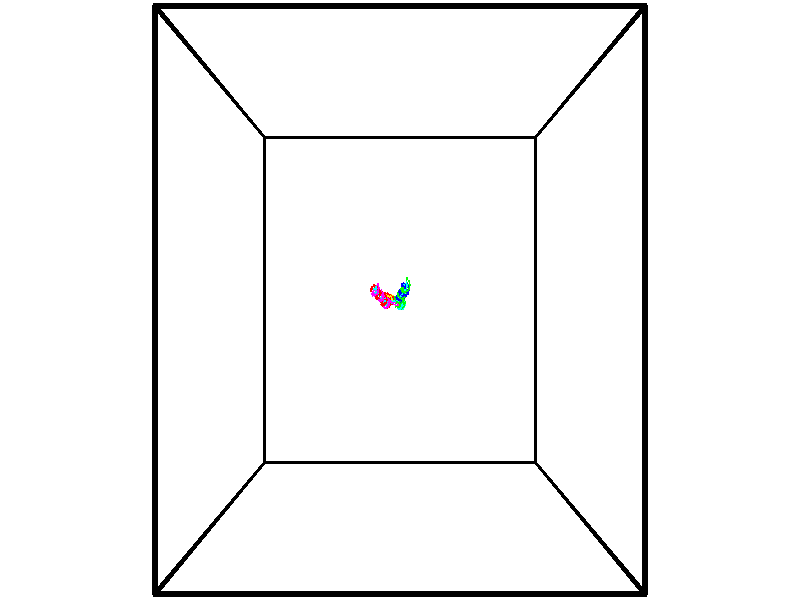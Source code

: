 // switches for output
#declare DRAW_BASES = 1; // possible values are 0, 1; only relevant for DNA ribbons
#declare DRAW_BASES_TYPE = 3; // possible values are 1, 2, 3; only relevant for DNA ribbons
#declare DRAW_FOG = 0; // set to 1 to enable fog

#include "colors.inc"

#include "transforms.inc"
background { rgb <1, 1, 1>}

#default {
   normal{
       ripples 0.25
       frequency 0.20
       turbulence 0.2
       lambda 5
   }
	finish {
		phong 0.1
		phong_size 40.
	}
}

// original window dimensions: 1024x640


// camera settings

camera {
	sky <-0, 1, 0>
	up <-0, 1, 0>
	right 1.6 * <1, 0, 0>
	location <44.88, 44.88, 200.277>
	look_at <44.88, 44.88, 44.88>
	direction <0, 0, -155.397>
	angle 67.0682
}


# declare cpy_camera_pos = <44.88, 44.88, 200.277>;
# if (DRAW_FOG = 1)
fog {
	fog_type 2
	up vnormalize(cpy_camera_pos)
	color rgbt<1,1,1,0.3>
	distance 1e-5
	fog_alt 3e-3
	fog_offset 71.808
}
# end


// LIGHTS

# declare lum = 6;
global_settings {
	ambient_light rgb lum * <0.05, 0.05, 0.05>
	max_trace_level 15
}# declare cpy_direct_light_amount = 0.25;
light_source
{	1000 * <-1, -1, 1>,
	rgb lum * cpy_direct_light_amount
	parallel
}

light_source
{	1000 * <1, 1, -1>,
	rgb lum * cpy_direct_light_amount
	parallel
}

// strand 0

// nucleotide -1

// particle -1
sphere {
	<38.068237, 46.707752, 56.908875> 0.250000
	pigment { color rgbt <1,0,0,0> }
	no_shadow
}
cylinder {
	<38.387444, 46.944138, 56.861660>,  <38.578968, 47.085968, 56.833332>, 0.100000
	pigment { color rgbt <1,0,0,0> }
	no_shadow
}
cylinder {
	<38.387444, 46.944138, 56.861660>,  <38.068237, 46.707752, 56.908875>, 0.100000
	pigment { color rgbt <1,0,0,0> }
	no_shadow
}

// particle -1
sphere {
	<38.387444, 46.944138, 56.861660> 0.100000
	pigment { color rgbt <1,0,0,0> }
	no_shadow
}
sphere {
	0, 1
	scale<0.080000,0.200000,0.300000>
	matrix <-0.096236, -0.068381, -0.993007,
		-0.594904, 0.803793, 0.002303,
		0.798015, 0.590966, -0.118034,
		38.626846, 47.121426, 56.826248>
	pigment { color rgbt <0,1,1,0> }
	no_shadow
}
cylinder {
	<37.935791, 46.953575, 56.222267>,  <38.068237, 46.707752, 56.908875>, 0.130000
	pigment { color rgbt <1,0,0,0> }
	no_shadow
}

// nucleotide -1

// particle -1
sphere {
	<37.935791, 46.953575, 56.222267> 0.250000
	pigment { color rgbt <1,0,0,0> }
	no_shadow
}
cylinder {
	<38.312798, 47.070168, 56.287621>,  <38.539001, 47.140121, 56.326832>, 0.100000
	pigment { color rgbt <1,0,0,0> }
	no_shadow
}
cylinder {
	<38.312798, 47.070168, 56.287621>,  <37.935791, 46.953575, 56.222267>, 0.100000
	pigment { color rgbt <1,0,0,0> }
	no_shadow
}

// particle -1
sphere {
	<38.312798, 47.070168, 56.287621> 0.100000
	pigment { color rgbt <1,0,0,0> }
	no_shadow
}
sphere {
	0, 1
	scale<0.080000,0.200000,0.300000>
	matrix <0.153469, 0.056727, -0.986524,
		-0.296821, 0.954893, 0.008733,
		0.942520, 0.291480, 0.163385,
		38.595554, 47.157612, 56.336636>
	pigment { color rgbt <0,1,1,0> }
	no_shadow
}
cylinder {
	<38.112629, 47.482075, 55.741459>,  <37.935791, 46.953575, 56.222267>, 0.130000
	pigment { color rgbt <1,0,0,0> }
	no_shadow
}

// nucleotide -1

// particle -1
sphere {
	<38.112629, 47.482075, 55.741459> 0.250000
	pigment { color rgbt <1,0,0,0> }
	no_shadow
}
cylinder {
	<38.441467, 47.283066, 55.852188>,  <38.638771, 47.163662, 55.918625>, 0.100000
	pigment { color rgbt <1,0,0,0> }
	no_shadow
}
cylinder {
	<38.441467, 47.283066, 55.852188>,  <38.112629, 47.482075, 55.741459>, 0.100000
	pigment { color rgbt <1,0,0,0> }
	no_shadow
}

// particle -1
sphere {
	<38.441467, 47.283066, 55.852188> 0.100000
	pigment { color rgbt <1,0,0,0> }
	no_shadow
}
sphere {
	0, 1
	scale<0.080000,0.200000,0.300000>
	matrix <0.234054, -0.147913, -0.960906,
		0.519015, 0.854749, -0.005152,
		0.822096, -0.497519, 0.276827,
		38.688095, 47.133812, 55.935238>
	pigment { color rgbt <0,1,1,0> }
	no_shadow
}
cylinder {
	<38.675140, 47.819775, 55.296356>,  <38.112629, 47.482075, 55.741459>, 0.130000
	pigment { color rgbt <1,0,0,0> }
	no_shadow
}

// nucleotide -1

// particle -1
sphere {
	<38.675140, 47.819775, 55.296356> 0.250000
	pigment { color rgbt <1,0,0,0> }
	no_shadow
}
cylinder {
	<38.759254, 47.447197, 55.415138>,  <38.809723, 47.223648, 55.486408>, 0.100000
	pigment { color rgbt <1,0,0,0> }
	no_shadow
}
cylinder {
	<38.759254, 47.447197, 55.415138>,  <38.675140, 47.819775, 55.296356>, 0.100000
	pigment { color rgbt <1,0,0,0> }
	no_shadow
}

// particle -1
sphere {
	<38.759254, 47.447197, 55.415138> 0.100000
	pigment { color rgbt <1,0,0,0> }
	no_shadow
}
sphere {
	0, 1
	scale<0.080000,0.200000,0.300000>
	matrix <0.285806, -0.231907, -0.929803,
		0.934930, 0.280398, 0.217446,
		0.210288, -0.931448, 0.296957,
		38.822342, 47.167763, 55.504227>
	pigment { color rgbt <0,1,1,0> }
	no_shadow
}
cylinder {
	<39.326714, 47.569691, 55.006008>,  <38.675140, 47.819775, 55.296356>, 0.130000
	pigment { color rgbt <1,0,0,0> }
	no_shadow
}

// nucleotide -1

// particle -1
sphere {
	<39.326714, 47.569691, 55.006008> 0.250000
	pigment { color rgbt <1,0,0,0> }
	no_shadow
}
cylinder {
	<39.202415, 47.208611, 55.125053>,  <39.127838, 46.991962, 55.196480>, 0.100000
	pigment { color rgbt <1,0,0,0> }
	no_shadow
}
cylinder {
	<39.202415, 47.208611, 55.125053>,  <39.326714, 47.569691, 55.006008>, 0.100000
	pigment { color rgbt <1,0,0,0> }
	no_shadow
}

// particle -1
sphere {
	<39.202415, 47.208611, 55.125053> 0.100000
	pigment { color rgbt <1,0,0,0> }
	no_shadow
}
sphere {
	0, 1
	scale<0.080000,0.200000,0.300000>
	matrix <0.416406, -0.410761, -0.811099,
		0.854427, -0.128113, 0.503529,
		-0.310743, -0.902697, 0.297618,
		39.109192, 46.937801, 55.214340>
	pigment { color rgbt <0,1,1,0> }
	no_shadow
}
cylinder {
	<39.781845, 47.099022, 54.836678>,  <39.326714, 47.569691, 55.006008>, 0.130000
	pigment { color rgbt <1,0,0,0> }
	no_shadow
}

// nucleotide -1

// particle -1
sphere {
	<39.781845, 47.099022, 54.836678> 0.250000
	pigment { color rgbt <1,0,0,0> }
	no_shadow
}
cylinder {
	<39.457748, 46.866089, 54.863213>,  <39.263290, 46.726330, 54.879131>, 0.100000
	pigment { color rgbt <1,0,0,0> }
	no_shadow
}
cylinder {
	<39.457748, 46.866089, 54.863213>,  <39.781845, 47.099022, 54.836678>, 0.100000
	pigment { color rgbt <1,0,0,0> }
	no_shadow
}

// particle -1
sphere {
	<39.457748, 46.866089, 54.863213> 0.100000
	pigment { color rgbt <1,0,0,0> }
	no_shadow
}
sphere {
	0, 1
	scale<0.080000,0.200000,0.300000>
	matrix <0.130490, -0.289574, -0.948219,
		0.571387, -0.759629, 0.310613,
		-0.810240, -0.582332, 0.066335,
		39.214676, 46.691391, 54.883114>
	pigment { color rgbt <0,1,1,0> }
	no_shadow
}
cylinder {
	<40.045616, 46.627480, 54.481846>,  <39.781845, 47.099022, 54.836678>, 0.130000
	pigment { color rgbt <1,0,0,0> }
	no_shadow
}

// nucleotide -1

// particle -1
sphere {
	<40.045616, 46.627480, 54.481846> 0.250000
	pigment { color rgbt <1,0,0,0> }
	no_shadow
}
cylinder {
	<39.661293, 46.525383, 54.525127>,  <39.430698, 46.464123, 54.551094>, 0.100000
	pigment { color rgbt <1,0,0,0> }
	no_shadow
}
cylinder {
	<39.661293, 46.525383, 54.525127>,  <40.045616, 46.627480, 54.481846>, 0.100000
	pigment { color rgbt <1,0,0,0> }
	no_shadow
}

// particle -1
sphere {
	<39.661293, 46.525383, 54.525127> 0.100000
	pigment { color rgbt <1,0,0,0> }
	no_shadow
}
sphere {
	0, 1
	scale<0.080000,0.200000,0.300000>
	matrix <0.033615, -0.494674, -0.868428,
		0.275184, -0.830752, 0.483865,
		-0.960804, -0.255243, 0.108200,
		39.373051, 46.448811, 54.557587>
	pigment { color rgbt <0,1,1,0> }
	no_shadow
}
cylinder {
	<40.047550, 45.862995, 54.428566>,  <40.045616, 46.627480, 54.481846>, 0.130000
	pigment { color rgbt <1,0,0,0> }
	no_shadow
}

// nucleotide -1

// particle -1
sphere {
	<40.047550, 45.862995, 54.428566> 0.250000
	pigment { color rgbt <1,0,0,0> }
	no_shadow
}
cylinder {
	<39.675499, 45.965336, 54.323196>,  <39.452267, 46.026741, 54.259975>, 0.100000
	pigment { color rgbt <1,0,0,0> }
	no_shadow
}
cylinder {
	<39.675499, 45.965336, 54.323196>,  <40.047550, 45.862995, 54.428566>, 0.100000
	pigment { color rgbt <1,0,0,0> }
	no_shadow
}

// particle -1
sphere {
	<39.675499, 45.965336, 54.323196> 0.100000
	pigment { color rgbt <1,0,0,0> }
	no_shadow
}
sphere {
	0, 1
	scale<0.080000,0.200000,0.300000>
	matrix <0.190006, -0.278551, -0.941439,
		-0.314250, -0.925714, 0.210475,
		-0.930131, 0.255855, -0.263426,
		39.396458, 46.042091, 54.244167>
	pigment { color rgbt <0,1,1,0> }
	no_shadow
}
cylinder {
	<39.678581, 45.260498, 54.043324>,  <40.047550, 45.862995, 54.428566>, 0.130000
	pigment { color rgbt <1,0,0,0> }
	no_shadow
}

// nucleotide -1

// particle -1
sphere {
	<39.678581, 45.260498, 54.043324> 0.250000
	pigment { color rgbt <1,0,0,0> }
	no_shadow
}
cylinder {
	<39.516075, 45.611103, 53.940044>,  <39.418571, 45.821468, 53.878075>, 0.100000
	pigment { color rgbt <1,0,0,0> }
	no_shadow
}
cylinder {
	<39.516075, 45.611103, 53.940044>,  <39.678581, 45.260498, 54.043324>, 0.100000
	pigment { color rgbt <1,0,0,0> }
	no_shadow
}

// particle -1
sphere {
	<39.516075, 45.611103, 53.940044> 0.100000
	pigment { color rgbt <1,0,0,0> }
	no_shadow
}
sphere {
	0, 1
	scale<0.080000,0.200000,0.300000>
	matrix <0.067316, -0.253092, -0.965097,
		-0.911272, -0.409466, 0.043819,
		-0.406265, 0.876517, -0.258200,
		39.394196, 45.874058, 53.862583>
	pigment { color rgbt <0,1,1,0> }
	no_shadow
}
cylinder {
	<39.368607, 45.057320, 53.450230>,  <39.678581, 45.260498, 54.043324>, 0.130000
	pigment { color rgbt <1,0,0,0> }
	no_shadow
}

// nucleotide -1

// particle -1
sphere {
	<39.368607, 45.057320, 53.450230> 0.250000
	pigment { color rgbt <1,0,0,0> }
	no_shadow
}
cylinder {
	<39.384995, 45.455627, 53.417332>,  <39.394825, 45.694611, 53.397591>, 0.100000
	pigment { color rgbt <1,0,0,0> }
	no_shadow
}
cylinder {
	<39.384995, 45.455627, 53.417332>,  <39.368607, 45.057320, 53.450230>, 0.100000
	pigment { color rgbt <1,0,0,0> }
	no_shadow
}

// particle -1
sphere {
	<39.384995, 45.455627, 53.417332> 0.100000
	pigment { color rgbt <1,0,0,0> }
	no_shadow
}
sphere {
	0, 1
	scale<0.080000,0.200000,0.300000>
	matrix <0.118665, -0.086583, -0.989152,
		-0.992089, 0.030764, -0.121710,
		0.040968, 0.995770, -0.082247,
		39.397285, 45.754360, 53.392658>
	pigment { color rgbt <0,1,1,0> }
	no_shadow
}
cylinder {
	<39.057713, 45.249111, 52.826767>,  <39.368607, 45.057320, 53.450230>, 0.130000
	pigment { color rgbt <1,0,0,0> }
	no_shadow
}

// nucleotide -1

// particle -1
sphere {
	<39.057713, 45.249111, 52.826767> 0.250000
	pigment { color rgbt <1,0,0,0> }
	no_shadow
}
cylinder {
	<39.287140, 45.568130, 52.901527>,  <39.424797, 45.759541, 52.946384>, 0.100000
	pigment { color rgbt <1,0,0,0> }
	no_shadow
}
cylinder {
	<39.287140, 45.568130, 52.901527>,  <39.057713, 45.249111, 52.826767>, 0.100000
	pigment { color rgbt <1,0,0,0> }
	no_shadow
}

// particle -1
sphere {
	<39.287140, 45.568130, 52.901527> 0.100000
	pigment { color rgbt <1,0,0,0> }
	no_shadow
}
sphere {
	0, 1
	scale<0.080000,0.200000,0.300000>
	matrix <0.360626, -0.040983, -0.931810,
		-0.735502, 0.601863, -0.311123,
		0.573572, 0.797547, 0.186904,
		39.459213, 45.807396, 52.957600>
	pigment { color rgbt <0,1,1,0> }
	no_shadow
}
cylinder {
	<38.901165, 45.690990, 52.278042>,  <39.057713, 45.249111, 52.826767>, 0.130000
	pigment { color rgbt <1,0,0,0> }
	no_shadow
}

// nucleotide -1

// particle -1
sphere {
	<38.901165, 45.690990, 52.278042> 0.250000
	pigment { color rgbt <1,0,0,0> }
	no_shadow
}
cylinder {
	<39.253647, 45.774048, 52.447918>,  <39.465137, 45.823883, 52.549843>, 0.100000
	pigment { color rgbt <1,0,0,0> }
	no_shadow
}
cylinder {
	<39.253647, 45.774048, 52.447918>,  <38.901165, 45.690990, 52.278042>, 0.100000
	pigment { color rgbt <1,0,0,0> }
	no_shadow
}

// particle -1
sphere {
	<39.253647, 45.774048, 52.447918> 0.100000
	pigment { color rgbt <1,0,0,0> }
	no_shadow
}
sphere {
	0, 1
	scale<0.080000,0.200000,0.300000>
	matrix <0.408769, 0.116550, -0.905165,
		-0.237448, 0.971237, 0.017827,
		0.881208, 0.207642, 0.424686,
		39.518009, 45.836342, 52.575325>
	pigment { color rgbt <0,1,1,0> }
	no_shadow
}
cylinder {
	<39.184494, 46.229053, 51.932377>,  <38.901165, 45.690990, 52.278042>, 0.130000
	pigment { color rgbt <1,0,0,0> }
	no_shadow
}

// nucleotide -1

// particle -1
sphere {
	<39.184494, 46.229053, 51.932377> 0.250000
	pigment { color rgbt <1,0,0,0> }
	no_shadow
}
cylinder {
	<39.495659, 46.046875, 52.105545>,  <39.682358, 45.937569, 52.209446>, 0.100000
	pigment { color rgbt <1,0,0,0> }
	no_shadow
}
cylinder {
	<39.495659, 46.046875, 52.105545>,  <39.184494, 46.229053, 51.932377>, 0.100000
	pigment { color rgbt <1,0,0,0> }
	no_shadow
}

// particle -1
sphere {
	<39.495659, 46.046875, 52.105545> 0.100000
	pigment { color rgbt <1,0,0,0> }
	no_shadow
}
sphere {
	0, 1
	scale<0.080000,0.200000,0.300000>
	matrix <0.493911, 0.017272, -0.869341,
		0.388461, 0.890096, 0.238386,
		0.777914, -0.455446, 0.432919,
		39.729034, 45.910240, 52.235420>
	pigment { color rgbt <0,1,1,0> }
	no_shadow
}
cylinder {
	<39.721703, 46.431068, 51.506351>,  <39.184494, 46.229053, 51.932377>, 0.130000
	pigment { color rgbt <1,0,0,0> }
	no_shadow
}

// nucleotide -1

// particle -1
sphere {
	<39.721703, 46.431068, 51.506351> 0.250000
	pigment { color rgbt <1,0,0,0> }
	no_shadow
}
cylinder {
	<39.880829, 46.117378, 51.696815>,  <39.976307, 45.929165, 51.811092>, 0.100000
	pigment { color rgbt <1,0,0,0> }
	no_shadow
}
cylinder {
	<39.880829, 46.117378, 51.696815>,  <39.721703, 46.431068, 51.506351>, 0.100000
	pigment { color rgbt <1,0,0,0> }
	no_shadow
}

// particle -1
sphere {
	<39.880829, 46.117378, 51.696815> 0.100000
	pigment { color rgbt <1,0,0,0> }
	no_shadow
}
sphere {
	0, 1
	scale<0.080000,0.200000,0.300000>
	matrix <0.536122, -0.222459, -0.814300,
		0.744522, 0.579225, 0.331943,
		0.397819, -0.784226, 0.476161,
		40.000175, 45.882111, 51.839664>
	pigment { color rgbt <0,1,1,0> }
	no_shadow
}
cylinder {
	<40.423962, 46.446247, 51.214149>,  <39.721703, 46.431068, 51.506351>, 0.130000
	pigment { color rgbt <1,0,0,0> }
	no_shadow
}

// nucleotide -1

// particle -1
sphere {
	<40.423962, 46.446247, 51.214149> 0.250000
	pigment { color rgbt <1,0,0,0> }
	no_shadow
}
cylinder {
	<40.384544, 46.097008, 51.405144>,  <40.360893, 45.887463, 51.519741>, 0.100000
	pigment { color rgbt <1,0,0,0> }
	no_shadow
}
cylinder {
	<40.384544, 46.097008, 51.405144>,  <40.423962, 46.446247, 51.214149>, 0.100000
	pigment { color rgbt <1,0,0,0> }
	no_shadow
}

// particle -1
sphere {
	<40.384544, 46.097008, 51.405144> 0.100000
	pigment { color rgbt <1,0,0,0> }
	no_shadow
}
sphere {
	0, 1
	scale<0.080000,0.200000,0.300000>
	matrix <0.609225, -0.432323, -0.664787,
		0.786851, 0.225384, 0.574515,
		-0.098544, -0.873097, 0.477483,
		40.354980, 45.835079, 51.548389>
	pigment { color rgbt <0,1,1,0> }
	no_shadow
}
cylinder {
	<41.092422, 46.187027, 51.112705>,  <40.423962, 46.446247, 51.214149>, 0.130000
	pigment { color rgbt <1,0,0,0> }
	no_shadow
}

// nucleotide -1

// particle -1
sphere {
	<41.092422, 46.187027, 51.112705> 0.250000
	pigment { color rgbt <1,0,0,0> }
	no_shadow
}
cylinder {
	<40.856331, 45.874012, 51.191971>,  <40.714676, 45.686203, 51.239529>, 0.100000
	pigment { color rgbt <1,0,0,0> }
	no_shadow
}
cylinder {
	<40.856331, 45.874012, 51.191971>,  <41.092422, 46.187027, 51.112705>, 0.100000
	pigment { color rgbt <1,0,0,0> }
	no_shadow
}

// particle -1
sphere {
	<40.856331, 45.874012, 51.191971> 0.100000
	pigment { color rgbt <1,0,0,0> }
	no_shadow
}
sphere {
	0, 1
	scale<0.080000,0.200000,0.300000>
	matrix <0.521455, -0.556996, -0.646406,
		0.616211, -0.278195, 0.736812,
		-0.590228, -0.782537, 0.198161,
		40.679264, 45.639252, 51.251419>
	pigment { color rgbt <0,1,1,0> }
	no_shadow
}
cylinder {
	<41.491116, 45.611908, 51.182579>,  <41.092422, 46.187027, 51.112705>, 0.130000
	pigment { color rgbt <1,0,0,0> }
	no_shadow
}

// nucleotide -1

// particle -1
sphere {
	<41.491116, 45.611908, 51.182579> 0.250000
	pigment { color rgbt <1,0,0,0> }
	no_shadow
}
cylinder {
	<41.137558, 45.441856, 51.104599>,  <40.925423, 45.339825, 51.057812>, 0.100000
	pigment { color rgbt <1,0,0,0> }
	no_shadow
}
cylinder {
	<41.137558, 45.441856, 51.104599>,  <41.491116, 45.611908, 51.182579>, 0.100000
	pigment { color rgbt <1,0,0,0> }
	no_shadow
}

// particle -1
sphere {
	<41.137558, 45.441856, 51.104599> 0.100000
	pigment { color rgbt <1,0,0,0> }
	no_shadow
}
sphere {
	0, 1
	scale<0.080000,0.200000,0.300000>
	matrix <0.389593, -0.438655, -0.809815,
		0.258758, -0.791738, 0.553349,
		-0.883890, -0.425127, -0.194950,
		40.872391, 45.314320, 51.046112>
	pigment { color rgbt <0,1,1,0> }
	no_shadow
}
cylinder {
	<41.606953, 44.891338, 51.088245>,  <41.491116, 45.611908, 51.182579>, 0.130000
	pigment { color rgbt <1,0,0,0> }
	no_shadow
}

// nucleotide -1

// particle -1
sphere {
	<41.606953, 44.891338, 51.088245> 0.250000
	pigment { color rgbt <1,0,0,0> }
	no_shadow
}
cylinder {
	<41.252312, 44.963017, 50.917686>,  <41.039528, 45.006023, 50.815350>, 0.100000
	pigment { color rgbt <1,0,0,0> }
	no_shadow
}
cylinder {
	<41.252312, 44.963017, 50.917686>,  <41.606953, 44.891338, 51.088245>, 0.100000
	pigment { color rgbt <1,0,0,0> }
	no_shadow
}

// particle -1
sphere {
	<41.252312, 44.963017, 50.917686> 0.100000
	pigment { color rgbt <1,0,0,0> }
	no_shadow
}
sphere {
	0, 1
	scale<0.080000,0.200000,0.300000>
	matrix <0.248379, -0.593228, -0.765760,
		-0.390175, -0.784837, 0.481451,
		-0.886606, 0.179198, -0.426399,
		40.986328, 45.016777, 50.789768>
	pigment { color rgbt <0,1,1,0> }
	no_shadow
}
cylinder {
	<41.369030, 44.154713, 50.838936>,  <41.606953, 44.891338, 51.088245>, 0.130000
	pigment { color rgbt <1,0,0,0> }
	no_shadow
}

// nucleotide -1

// particle -1
sphere {
	<41.369030, 44.154713, 50.838936> 0.250000
	pigment { color rgbt <1,0,0,0> }
	no_shadow
}
cylinder {
	<41.203751, 44.462891, 50.644745>,  <41.104584, 44.647797, 50.528229>, 0.100000
	pigment { color rgbt <1,0,0,0> }
	no_shadow
}
cylinder {
	<41.203751, 44.462891, 50.644745>,  <41.369030, 44.154713, 50.838936>, 0.100000
	pigment { color rgbt <1,0,0,0> }
	no_shadow
}

// particle -1
sphere {
	<41.203751, 44.462891, 50.644745> 0.100000
	pigment { color rgbt <1,0,0,0> }
	no_shadow
}
sphere {
	0, 1
	scale<0.080000,0.200000,0.300000>
	matrix <0.106275, -0.488676, -0.865969,
		-0.904419, -0.409409, 0.120040,
		-0.413196, 0.770442, -0.485478,
		41.079792, 44.694023, 50.499100>
	pigment { color rgbt <0,1,1,0> }
	no_shadow
}
cylinder {
	<40.886410, 43.867939, 50.500099>,  <41.369030, 44.154713, 50.838936>, 0.130000
	pigment { color rgbt <1,0,0,0> }
	no_shadow
}

// nucleotide -1

// particle -1
sphere {
	<40.886410, 43.867939, 50.500099> 0.250000
	pigment { color rgbt <1,0,0,0> }
	no_shadow
}
cylinder {
	<40.939461, 44.215263, 50.308914>,  <40.971291, 44.423656, 50.194202>, 0.100000
	pigment { color rgbt <1,0,0,0> }
	no_shadow
}
cylinder {
	<40.939461, 44.215263, 50.308914>,  <40.886410, 43.867939, 50.500099>, 0.100000
	pigment { color rgbt <1,0,0,0> }
	no_shadow
}

// particle -1
sphere {
	<40.939461, 44.215263, 50.308914> 0.100000
	pigment { color rgbt <1,0,0,0> }
	no_shadow
}
sphere {
	0, 1
	scale<0.080000,0.200000,0.300000>
	matrix <0.036029, -0.486126, -0.873146,
		-0.990510, 0.098586, -0.095761,
		0.132632, 0.868310, -0.477961,
		40.979252, 44.475758, 50.165527>
	pigment { color rgbt <0,1,1,0> }
	no_shadow
}
cylinder {
	<40.474255, 43.768482, 49.934612>,  <40.886410, 43.867939, 50.500099>, 0.130000
	pigment { color rgbt <1,0,0,0> }
	no_shadow
}

// nucleotide -1

// particle -1
sphere {
	<40.474255, 43.768482, 49.934612> 0.250000
	pigment { color rgbt <1,0,0,0> }
	no_shadow
}
cylinder {
	<40.700195, 44.085457, 49.842537>,  <40.835758, 44.275642, 49.787292>, 0.100000
	pigment { color rgbt <1,0,0,0> }
	no_shadow
}
cylinder {
	<40.700195, 44.085457, 49.842537>,  <40.474255, 43.768482, 49.934612>, 0.100000
	pigment { color rgbt <1,0,0,0> }
	no_shadow
}

// particle -1
sphere {
	<40.700195, 44.085457, 49.842537> 0.100000
	pigment { color rgbt <1,0,0,0> }
	no_shadow
}
sphere {
	0, 1
	scale<0.080000,0.200000,0.300000>
	matrix <0.092938, -0.338270, -0.936448,
		-0.819943, 0.507560, -0.264720,
		0.564851, 0.792437, -0.230191,
		40.869652, 44.323189, 49.773479>
	pigment { color rgbt <0,1,1,0> }
	no_shadow
}
cylinder {
	<40.209129, 43.967884, 49.329346>,  <40.474255, 43.768482, 49.934612>, 0.130000
	pigment { color rgbt <1,0,0,0> }
	no_shadow
}

// nucleotide -1

// particle -1
sphere {
	<40.209129, 43.967884, 49.329346> 0.250000
	pigment { color rgbt <1,0,0,0> }
	no_shadow
}
cylinder {
	<40.584579, 44.105812, 49.333107>,  <40.809849, 44.188568, 49.335365>, 0.100000
	pigment { color rgbt <1,0,0,0> }
	no_shadow
}
cylinder {
	<40.584579, 44.105812, 49.333107>,  <40.209129, 43.967884, 49.329346>, 0.100000
	pigment { color rgbt <1,0,0,0> }
	no_shadow
}

// particle -1
sphere {
	<40.584579, 44.105812, 49.333107> 0.100000
	pigment { color rgbt <1,0,0,0> }
	no_shadow
}
sphere {
	0, 1
	scale<0.080000,0.200000,0.300000>
	matrix <0.084767, -0.204145, -0.975264,
		-0.334369, 0.916202, -0.220844,
		0.938622, 0.344818, 0.009404,
		40.866165, 44.209259, 49.335930>
	pigment { color rgbt <0,1,1,0> }
	no_shadow
}
cylinder {
	<40.231842, 44.397041, 48.804768>,  <40.209129, 43.967884, 49.329346>, 0.130000
	pigment { color rgbt <1,0,0,0> }
	no_shadow
}

// nucleotide -1

// particle -1
sphere {
	<40.231842, 44.397041, 48.804768> 0.250000
	pigment { color rgbt <1,0,0,0> }
	no_shadow
}
cylinder {
	<40.622643, 44.335262, 48.863579>,  <40.857124, 44.298195, 48.898865>, 0.100000
	pigment { color rgbt <1,0,0,0> }
	no_shadow
}
cylinder {
	<40.622643, 44.335262, 48.863579>,  <40.231842, 44.397041, 48.804768>, 0.100000
	pigment { color rgbt <1,0,0,0> }
	no_shadow
}

// particle -1
sphere {
	<40.622643, 44.335262, 48.863579> 0.100000
	pigment { color rgbt <1,0,0,0> }
	no_shadow
}
sphere {
	0, 1
	scale<0.080000,0.200000,0.300000>
	matrix <0.142465, -0.040248, -0.988981,
		0.158659, 0.987181, -0.017320,
		0.977001, -0.154444, 0.147025,
		40.915741, 44.288929, 48.907684>
	pigment { color rgbt <0,1,1,0> }
	no_shadow
}
cylinder {
	<40.602943, 44.932999, 48.441837>,  <40.231842, 44.397041, 48.804768>, 0.130000
	pigment { color rgbt <1,0,0,0> }
	no_shadow
}

// nucleotide -1

// particle -1
sphere {
	<40.602943, 44.932999, 48.441837> 0.250000
	pigment { color rgbt <1,0,0,0> }
	no_shadow
}
cylinder {
	<40.877182, 44.644909, 48.484226>,  <41.041725, 44.472054, 48.509659>, 0.100000
	pigment { color rgbt <1,0,0,0> }
	no_shadow
}
cylinder {
	<40.877182, 44.644909, 48.484226>,  <40.602943, 44.932999, 48.441837>, 0.100000
	pigment { color rgbt <1,0,0,0> }
	no_shadow
}

// particle -1
sphere {
	<40.877182, 44.644909, 48.484226> 0.100000
	pigment { color rgbt <1,0,0,0> }
	no_shadow
}
sphere {
	0, 1
	scale<0.080000,0.200000,0.300000>
	matrix <0.145787, -0.006787, -0.989293,
		0.713233, 0.693707, 0.100346,
		0.685598, -0.720225, 0.105974,
		41.082863, 44.428841, 48.516018>
	pigment { color rgbt <0,1,1,0> }
	no_shadow
}
cylinder {
	<41.121574, 45.168739, 48.002186>,  <40.602943, 44.932999, 48.441837>, 0.130000
	pigment { color rgbt <1,0,0,0> }
	no_shadow
}

// nucleotide -1

// particle -1
sphere {
	<41.121574, 45.168739, 48.002186> 0.250000
	pigment { color rgbt <1,0,0,0> }
	no_shadow
}
cylinder {
	<41.215965, 44.785599, 48.067707>,  <41.272598, 44.555714, 48.107021>, 0.100000
	pigment { color rgbt <1,0,0,0> }
	no_shadow
}
cylinder {
	<41.215965, 44.785599, 48.067707>,  <41.121574, 45.168739, 48.002186>, 0.100000
	pigment { color rgbt <1,0,0,0> }
	no_shadow
}

// particle -1
sphere {
	<41.215965, 44.785599, 48.067707> 0.100000
	pigment { color rgbt <1,0,0,0> }
	no_shadow
}
sphere {
	0, 1
	scale<0.080000,0.200000,0.300000>
	matrix <0.145728, -0.131778, -0.980509,
		0.960770, 0.255248, 0.108490,
		0.235976, -0.957853, 0.163805,
		41.286758, 44.498241, 48.116848>
	pigment { color rgbt <0,1,1,0> }
	no_shadow
}
cylinder {
	<41.839233, 45.022625, 47.836327>,  <41.121574, 45.168739, 48.002186>, 0.130000
	pigment { color rgbt <1,0,0,0> }
	no_shadow
}

// nucleotide -1

// particle -1
sphere {
	<41.839233, 45.022625, 47.836327> 0.250000
	pigment { color rgbt <1,0,0,0> }
	no_shadow
}
cylinder {
	<41.639351, 44.678600, 47.795185>,  <41.519421, 44.472183, 47.770500>, 0.100000
	pigment { color rgbt <1,0,0,0> }
	no_shadow
}
cylinder {
	<41.639351, 44.678600, 47.795185>,  <41.839233, 45.022625, 47.836327>, 0.100000
	pigment { color rgbt <1,0,0,0> }
	no_shadow
}

// particle -1
sphere {
	<41.639351, 44.678600, 47.795185> 0.100000
	pigment { color rgbt <1,0,0,0> }
	no_shadow
}
sphere {
	0, 1
	scale<0.080000,0.200000,0.300000>
	matrix <0.272088, -0.043127, -0.961305,
		0.822351, -0.508357, 0.255565,
		-0.499708, -0.860066, -0.102852,
		41.489437, 44.420582, 47.764328>
	pigment { color rgbt <0,1,1,0> }
	no_shadow
}
cylinder {
	<42.207088, 44.448711, 47.591537>,  <41.839233, 45.022625, 47.836327>, 0.130000
	pigment { color rgbt <1,0,0,0> }
	no_shadow
}

// nucleotide -1

// particle -1
sphere {
	<42.207088, 44.448711, 47.591537> 0.250000
	pigment { color rgbt <1,0,0,0> }
	no_shadow
}
cylinder {
	<41.848473, 44.312859, 47.477783>,  <41.633305, 44.231346, 47.409531>, 0.100000
	pigment { color rgbt <1,0,0,0> }
	no_shadow
}
cylinder {
	<41.848473, 44.312859, 47.477783>,  <42.207088, 44.448711, 47.591537>, 0.100000
	pigment { color rgbt <1,0,0,0> }
	no_shadow
}

// particle -1
sphere {
	<41.848473, 44.312859, 47.477783> 0.100000
	pigment { color rgbt <1,0,0,0> }
	no_shadow
}
sphere {
	0, 1
	scale<0.080000,0.200000,0.300000>
	matrix <0.373428, -0.234142, -0.897624,
		0.238275, -0.910949, 0.336745,
		-0.896536, -0.339632, -0.284383,
		41.579514, 44.210968, 47.392467>
	pigment { color rgbt <0,1,1,0> }
	no_shadow
}
cylinder {
	<42.393513, 43.910187, 47.075298>,  <42.207088, 44.448711, 47.591537>, 0.130000
	pigment { color rgbt <1,0,0,0> }
	no_shadow
}

// nucleotide -1

// particle -1
sphere {
	<42.393513, 43.910187, 47.075298> 0.250000
	pigment { color rgbt <1,0,0,0> }
	no_shadow
}
cylinder {
	<42.005081, 43.978016, 47.008072>,  <41.772022, 44.018715, 46.967735>, 0.100000
	pigment { color rgbt <1,0,0,0> }
	no_shadow
}
cylinder {
	<42.005081, 43.978016, 47.008072>,  <42.393513, 43.910187, 47.075298>, 0.100000
	pigment { color rgbt <1,0,0,0> }
	no_shadow
}

// particle -1
sphere {
	<42.005081, 43.978016, 47.008072> 0.100000
	pigment { color rgbt <1,0,0,0> }
	no_shadow
}
sphere {
	0, 1
	scale<0.080000,0.200000,0.300000>
	matrix <0.146992, -0.130060, -0.980550,
		-0.188139, -0.976897, 0.101372,
		-0.971080, 0.169579, -0.168065,
		41.713757, 44.028889, 46.957653>
	pigment { color rgbt <0,1,1,0> }
	no_shadow
}
cylinder {
	<42.160915, 43.409096, 46.562412>,  <42.393513, 43.910187, 47.075298>, 0.130000
	pigment { color rgbt <1,0,0,0> }
	no_shadow
}

// nucleotide -1

// particle -1
sphere {
	<42.160915, 43.409096, 46.562412> 0.250000
	pigment { color rgbt <1,0,0,0> }
	no_shadow
}
cylinder {
	<41.873238, 43.684399, 46.524326>,  <41.700630, 43.849579, 46.501476>, 0.100000
	pigment { color rgbt <1,0,0,0> }
	no_shadow
}
cylinder {
	<41.873238, 43.684399, 46.524326>,  <42.160915, 43.409096, 46.562412>, 0.100000
	pigment { color rgbt <1,0,0,0> }
	no_shadow
}

// particle -1
sphere {
	<41.873238, 43.684399, 46.524326> 0.100000
	pigment { color rgbt <1,0,0,0> }
	no_shadow
}
sphere {
	0, 1
	scale<0.080000,0.200000,0.300000>
	matrix <-0.015805, -0.153207, -0.988068,
		-0.694629, -0.709108, 0.121063,
		-0.719195, 0.688254, -0.095215,
		41.657478, 43.890873, 46.495762>
	pigment { color rgbt <0,1,1,0> }
	no_shadow
}
cylinder {
	<41.703434, 43.149315, 46.155807>,  <42.160915, 43.409096, 46.562412>, 0.130000
	pigment { color rgbt <1,0,0,0> }
	no_shadow
}

// nucleotide -1

// particle -1
sphere {
	<41.703434, 43.149315, 46.155807> 0.250000
	pigment { color rgbt <1,0,0,0> }
	no_shadow
}
cylinder {
	<41.629631, 43.538551, 46.100597>,  <41.585350, 43.772095, 46.067471>, 0.100000
	pigment { color rgbt <1,0,0,0> }
	no_shadow
}
cylinder {
	<41.629631, 43.538551, 46.100597>,  <41.703434, 43.149315, 46.155807>, 0.100000
	pigment { color rgbt <1,0,0,0> }
	no_shadow
}

// particle -1
sphere {
	<41.629631, 43.538551, 46.100597> 0.100000
	pigment { color rgbt <1,0,0,0> }
	no_shadow
}
sphere {
	0, 1
	scale<0.080000,0.200000,0.300000>
	matrix <-0.024420, -0.144935, -0.989140,
		-0.982527, -0.179135, 0.050505,
		-0.184510, 0.973090, -0.138028,
		41.574280, 43.830479, 46.059189>
	pigment { color rgbt <0,1,1,0> }
	no_shadow
}
cylinder {
	<41.181831, 43.191757, 45.599228>,  <41.703434, 43.149315, 46.155807>, 0.130000
	pigment { color rgbt <1,0,0,0> }
	no_shadow
}

// nucleotide -1

// particle -1
sphere {
	<41.181831, 43.191757, 45.599228> 0.250000
	pigment { color rgbt <1,0,0,0> }
	no_shadow
}
cylinder {
	<41.344025, 43.556610, 45.623234>,  <41.441341, 43.775520, 45.637638>, 0.100000
	pigment { color rgbt <1,0,0,0> }
	no_shadow
}
cylinder {
	<41.344025, 43.556610, 45.623234>,  <41.181831, 43.191757, 45.599228>, 0.100000
	pigment { color rgbt <1,0,0,0> }
	no_shadow
}

// particle -1
sphere {
	<41.344025, 43.556610, 45.623234> 0.100000
	pigment { color rgbt <1,0,0,0> }
	no_shadow
}
sphere {
	0, 1
	scale<0.080000,0.200000,0.300000>
	matrix <-0.037053, 0.081999, -0.995943,
		-0.913349, 0.401619, 0.067047,
		0.405488, 0.912128, 0.060013,
		41.465672, 43.830250, 45.641239>
	pigment { color rgbt <0,1,1,0> }
	no_shadow
}
cylinder {
	<40.786785, 43.604351, 45.252628>,  <41.181831, 43.191757, 45.599228>, 0.130000
	pigment { color rgbt <1,0,0,0> }
	no_shadow
}

// nucleotide -1

// particle -1
sphere {
	<40.786785, 43.604351, 45.252628> 0.250000
	pigment { color rgbt <1,0,0,0> }
	no_shadow
}
cylinder {
	<41.131638, 43.805904, 45.273941>,  <41.338547, 43.926838, 45.286728>, 0.100000
	pigment { color rgbt <1,0,0,0> }
	no_shadow
}
cylinder {
	<41.131638, 43.805904, 45.273941>,  <40.786785, 43.604351, 45.252628>, 0.100000
	pigment { color rgbt <1,0,0,0> }
	no_shadow
}

// particle -1
sphere {
	<41.131638, 43.805904, 45.273941> 0.100000
	pigment { color rgbt <1,0,0,0> }
	no_shadow
}
sphere {
	0, 1
	scale<0.080000,0.200000,0.300000>
	matrix <-0.045241, 0.181294, -0.982388,
		-0.504668, 0.844533, 0.179094,
		0.862127, 0.503882, 0.053286,
		41.390274, 43.957069, 45.289928>
	pigment { color rgbt <0,1,1,0> }
	no_shadow
}
cylinder {
	<40.691841, 44.321129, 44.927921>,  <40.786785, 43.604351, 45.252628>, 0.130000
	pigment { color rgbt <1,0,0,0> }
	no_shadow
}

// nucleotide -1

// particle -1
sphere {
	<40.691841, 44.321129, 44.927921> 0.250000
	pigment { color rgbt <1,0,0,0> }
	no_shadow
}
cylinder {
	<41.089691, 44.291576, 44.898911>,  <41.328400, 44.273846, 44.881504>, 0.100000
	pigment { color rgbt <1,0,0,0> }
	no_shadow
}
cylinder {
	<41.089691, 44.291576, 44.898911>,  <40.691841, 44.321129, 44.927921>, 0.100000
	pigment { color rgbt <1,0,0,0> }
	no_shadow
}

// particle -1
sphere {
	<41.089691, 44.291576, 44.898911> 0.100000
	pigment { color rgbt <1,0,0,0> }
	no_shadow
}
sphere {
	0, 1
	scale<0.080000,0.200000,0.300000>
	matrix <-0.045294, 0.319389, -0.946541,
		0.093095, 0.944739, 0.314326,
		0.994626, -0.073881, -0.072525,
		41.388081, 44.269413, 44.877151>
	pigment { color rgbt <0,1,1,0> }
	no_shadow
}
cylinder {
	<40.814922, 44.911865, 44.583920>,  <40.691841, 44.321129, 44.927921>, 0.130000
	pigment { color rgbt <1,0,0,0> }
	no_shadow
}

// nucleotide -1

// particle -1
sphere {
	<40.814922, 44.911865, 44.583920> 0.250000
	pigment { color rgbt <1,0,0,0> }
	no_shadow
}
cylinder {
	<41.132721, 44.675625, 44.527393>,  <41.323399, 44.533878, 44.493477>, 0.100000
	pigment { color rgbt <1,0,0,0> }
	no_shadow
}
cylinder {
	<41.132721, 44.675625, 44.527393>,  <40.814922, 44.911865, 44.583920>, 0.100000
	pigment { color rgbt <1,0,0,0> }
	no_shadow
}

// particle -1
sphere {
	<41.132721, 44.675625, 44.527393> 0.100000
	pigment { color rgbt <1,0,0,0> }
	no_shadow
}
sphere {
	0, 1
	scale<0.080000,0.200000,0.300000>
	matrix <0.040339, 0.283511, -0.958120,
		0.605932, 0.755519, 0.249072,
		0.794493, -0.590603, -0.141312,
		41.371067, 44.498444, 44.485001>
	pigment { color rgbt <0,1,1,0> }
	no_shadow
}
cylinder {
	<41.291386, 45.379509, 44.212463>,  <40.814922, 44.911865, 44.583920>, 0.130000
	pigment { color rgbt <1,0,0,0> }
	no_shadow
}

// nucleotide -1

// particle -1
sphere {
	<41.291386, 45.379509, 44.212463> 0.250000
	pigment { color rgbt <1,0,0,0> }
	no_shadow
}
cylinder {
	<41.417488, 45.004349, 44.154549>,  <41.493149, 44.779255, 44.119801>, 0.100000
	pigment { color rgbt <1,0,0,0> }
	no_shadow
}
cylinder {
	<41.417488, 45.004349, 44.154549>,  <41.291386, 45.379509, 44.212463>, 0.100000
	pigment { color rgbt <1,0,0,0> }
	no_shadow
}

// particle -1
sphere {
	<41.417488, 45.004349, 44.154549> 0.100000
	pigment { color rgbt <1,0,0,0> }
	no_shadow
}
sphere {
	0, 1
	scale<0.080000,0.200000,0.300000>
	matrix <0.009253, 0.155596, -0.987778,
		0.948962, 0.310061, 0.057730,
		0.315254, -0.937898, -0.144786,
		41.512066, 44.722980, 44.111115>
	pigment { color rgbt <0,1,1,0> }
	no_shadow
}
cylinder {
	<41.878864, 45.377224, 43.765320>,  <41.291386, 45.379509, 44.212463>, 0.130000
	pigment { color rgbt <1,0,0,0> }
	no_shadow
}

// nucleotide -1

// particle -1
sphere {
	<41.878864, 45.377224, 43.765320> 0.250000
	pigment { color rgbt <1,0,0,0> }
	no_shadow
}
cylinder {
	<41.673431, 45.035648, 43.731808>,  <41.550171, 44.830704, 43.711700>, 0.100000
	pigment { color rgbt <1,0,0,0> }
	no_shadow
}
cylinder {
	<41.673431, 45.035648, 43.731808>,  <41.878864, 45.377224, 43.765320>, 0.100000
	pigment { color rgbt <1,0,0,0> }
	no_shadow
}

// particle -1
sphere {
	<41.673431, 45.035648, 43.731808> 0.100000
	pigment { color rgbt <1,0,0,0> }
	no_shadow
}
sphere {
	0, 1
	scale<0.080000,0.200000,0.300000>
	matrix <-0.106050, 0.160063, -0.981394,
		0.851459, -0.495146, -0.172766,
		-0.513586, -0.853938, -0.083777,
		41.519356, 44.779469, 43.706676>
	pigment { color rgbt <0,1,1,0> }
	no_shadow
}
cylinder {
	<42.255466, 44.847828, 43.291340>,  <41.878864, 45.377224, 43.765320>, 0.130000
	pigment { color rgbt <1,0,0,0> }
	no_shadow
}

// nucleotide -1

// particle -1
sphere {
	<42.255466, 44.847828, 43.291340> 0.250000
	pigment { color rgbt <1,0,0,0> }
	no_shadow
}
cylinder {
	<41.862816, 44.776432, 43.318317>,  <41.627224, 44.733597, 43.334503>, 0.100000
	pigment { color rgbt <1,0,0,0> }
	no_shadow
}
cylinder {
	<41.862816, 44.776432, 43.318317>,  <42.255466, 44.847828, 43.291340>, 0.100000
	pigment { color rgbt <1,0,0,0> }
	no_shadow
}

// particle -1
sphere {
	<41.862816, 44.776432, 43.318317> 0.100000
	pigment { color rgbt <1,0,0,0> }
	no_shadow
}
sphere {
	0, 1
	scale<0.080000,0.200000,0.300000>
	matrix <-0.077780, 0.051542, -0.995637,
		0.174234, -0.982591, -0.064478,
		-0.981628, -0.178489, 0.067446,
		41.568329, 44.722885, 43.338551>
	pigment { color rgbt <0,1,1,0> }
	no_shadow
}
cylinder {
	<42.110096, 44.312820, 42.734329>,  <42.255466, 44.847828, 43.291340>, 0.130000
	pigment { color rgbt <1,0,0,0> }
	no_shadow
}

// nucleotide -1

// particle -1
sphere {
	<42.110096, 44.312820, 42.734329> 0.250000
	pigment { color rgbt <1,0,0,0> }
	no_shadow
}
cylinder {
	<41.752274, 44.467106, 42.824654>,  <41.537579, 44.559677, 42.878849>, 0.100000
	pigment { color rgbt <1,0,0,0> }
	no_shadow
}
cylinder {
	<41.752274, 44.467106, 42.824654>,  <42.110096, 44.312820, 42.734329>, 0.100000
	pigment { color rgbt <1,0,0,0> }
	no_shadow
}

// particle -1
sphere {
	<41.752274, 44.467106, 42.824654> 0.100000
	pigment { color rgbt <1,0,0,0> }
	no_shadow
}
sphere {
	0, 1
	scale<0.080000,0.200000,0.300000>
	matrix <-0.220472, 0.058683, -0.973626,
		-0.388792, -0.920750, 0.032544,
		-0.894557, 0.385713, 0.225816,
		41.483906, 44.582821, 42.892399>
	pigment { color rgbt <0,1,1,0> }
	no_shadow
}
cylinder {
	<41.807076, 44.124100, 42.114040>,  <42.110096, 44.312820, 42.734329>, 0.130000
	pigment { color rgbt <1,0,0,0> }
	no_shadow
}

// nucleotide -1

// particle -1
sphere {
	<41.807076, 44.124100, 42.114040> 0.250000
	pigment { color rgbt <1,0,0,0> }
	no_shadow
}
cylinder {
	<41.559456, 44.389629, 42.281906>,  <41.410885, 44.548946, 42.382626>, 0.100000
	pigment { color rgbt <1,0,0,0> }
	no_shadow
}
cylinder {
	<41.559456, 44.389629, 42.281906>,  <41.807076, 44.124100, 42.114040>, 0.100000
	pigment { color rgbt <1,0,0,0> }
	no_shadow
}

// particle -1
sphere {
	<41.559456, 44.389629, 42.281906> 0.100000
	pigment { color rgbt <1,0,0,0> }
	no_shadow
}
sphere {
	0, 1
	scale<0.080000,0.200000,0.300000>
	matrix <-0.092400, 0.469088, -0.878304,
		-0.779895, -0.582493, -0.229053,
		-0.619052, 0.663821, 0.419662,
		41.373741, 44.588776, 42.407806>
	pigment { color rgbt <0,1,1,0> }
	no_shadow
}
cylinder {
	<41.169399, 44.035389, 41.813385>,  <41.807076, 44.124100, 42.114040>, 0.130000
	pigment { color rgbt <1,0,0,0> }
	no_shadow
}

// nucleotide -1

// particle -1
sphere {
	<41.169399, 44.035389, 41.813385> 0.250000
	pigment { color rgbt <1,0,0,0> }
	no_shadow
}
cylinder {
	<41.168236, 44.413216, 41.944706>,  <41.167538, 44.639912, 42.023499>, 0.100000
	pigment { color rgbt <1,0,0,0> }
	no_shadow
}
cylinder {
	<41.168236, 44.413216, 41.944706>,  <41.169399, 44.035389, 41.813385>, 0.100000
	pigment { color rgbt <1,0,0,0> }
	no_shadow
}

// particle -1
sphere {
	<41.168236, 44.413216, 41.944706> 0.100000
	pigment { color rgbt <1,0,0,0> }
	no_shadow
}
sphere {
	0, 1
	scale<0.080000,0.200000,0.300000>
	matrix <-0.123693, 0.325443, -0.937436,
		-0.992316, -0.043334, 0.115891,
		-0.002907, 0.944568, 0.328303,
		41.167362, 44.696587, 42.043198>
	pigment { color rgbt <0,1,1,0> }
	no_shadow
}
cylinder {
	<40.648548, 44.261318, 41.428246>,  <41.169399, 44.035389, 41.813385>, 0.130000
	pigment { color rgbt <1,0,0,0> }
	no_shadow
}

// nucleotide -1

// particle -1
sphere {
	<40.648548, 44.261318, 41.428246> 0.250000
	pigment { color rgbt <1,0,0,0> }
	no_shadow
}
cylinder {
	<40.862602, 44.580288, 41.539780>,  <40.991035, 44.771667, 41.606701>, 0.100000
	pigment { color rgbt <1,0,0,0> }
	no_shadow
}
cylinder {
	<40.862602, 44.580288, 41.539780>,  <40.648548, 44.261318, 41.428246>, 0.100000
	pigment { color rgbt <1,0,0,0> }
	no_shadow
}

// particle -1
sphere {
	<40.862602, 44.580288, 41.539780> 0.100000
	pigment { color rgbt <1,0,0,0> }
	no_shadow
}
sphere {
	0, 1
	scale<0.080000,0.200000,0.300000>
	matrix <-0.096165, 0.385428, -0.917713,
		-0.839273, 0.464290, 0.282941,
		0.535139, 0.797421, 0.278831,
		41.023144, 44.819515, 41.623428>
	pigment { color rgbt <0,1,1,0> }
	no_shadow
}
cylinder {
	<40.306129, 44.818707, 41.013599>,  <40.648548, 44.261318, 41.428246>, 0.130000
	pigment { color rgbt <1,0,0,0> }
	no_shadow
}

// nucleotide -1

// particle -1
sphere {
	<40.306129, 44.818707, 41.013599> 0.250000
	pigment { color rgbt <1,0,0,0> }
	no_shadow
}
cylinder {
	<40.631020, 44.988544, 41.173599>,  <40.825954, 45.090446, 41.269600>, 0.100000
	pigment { color rgbt <1,0,0,0> }
	no_shadow
}
cylinder {
	<40.631020, 44.988544, 41.173599>,  <40.306129, 44.818707, 41.013599>, 0.100000
	pigment { color rgbt <1,0,0,0> }
	no_shadow
}

// particle -1
sphere {
	<40.631020, 44.988544, 41.173599> 0.100000
	pigment { color rgbt <1,0,0,0> }
	no_shadow
}
sphere {
	0, 1
	scale<0.080000,0.200000,0.300000>
	matrix <-0.010464, 0.696206, -0.717765,
		-0.583245, 0.578804, 0.569922,
		0.812229, 0.424597, 0.400002,
		40.874687, 45.115925, 41.293598>
	pigment { color rgbt <0,1,1,0> }
	no_shadow
}
cylinder {
	<40.224957, 45.542034, 40.938137>,  <40.306129, 44.818707, 41.013599>, 0.130000
	pigment { color rgbt <1,0,0,0> }
	no_shadow
}

// nucleotide -1

// particle -1
sphere {
	<40.224957, 45.542034, 40.938137> 0.250000
	pigment { color rgbt <1,0,0,0> }
	no_shadow
}
cylinder {
	<40.602379, 45.409588, 40.941517>,  <40.828831, 45.330120, 40.943542>, 0.100000
	pigment { color rgbt <1,0,0,0> }
	no_shadow
}
cylinder {
	<40.602379, 45.409588, 40.941517>,  <40.224957, 45.542034, 40.938137>, 0.100000
	pigment { color rgbt <1,0,0,0> }
	no_shadow
}

// particle -1
sphere {
	<40.602379, 45.409588, 40.941517> 0.100000
	pigment { color rgbt <1,0,0,0> }
	no_shadow
}
sphere {
	0, 1
	scale<0.080000,0.200000,0.300000>
	matrix <0.170602, 0.463969, -0.869268,
		0.283912, 0.821641, 0.494268,
		0.943551, -0.331118, 0.008447,
		40.885445, 45.310253, 40.944050>
	pigment { color rgbt <0,1,1,0> }
	no_shadow
}
cylinder {
	<40.586468, 46.083672, 40.689564>,  <40.224957, 45.542034, 40.938137>, 0.130000
	pigment { color rgbt <1,0,0,0> }
	no_shadow
}

// nucleotide -1

// particle -1
sphere {
	<40.586468, 46.083672, 40.689564> 0.250000
	pigment { color rgbt <1,0,0,0> }
	no_shadow
}
cylinder {
	<40.838646, 45.776512, 40.644203>,  <40.989952, 45.592216, 40.616989>, 0.100000
	pigment { color rgbt <1,0,0,0> }
	no_shadow
}
cylinder {
	<40.838646, 45.776512, 40.644203>,  <40.586468, 46.083672, 40.689564>, 0.100000
	pigment { color rgbt <1,0,0,0> }
	no_shadow
}

// particle -1
sphere {
	<40.838646, 45.776512, 40.644203> 0.100000
	pigment { color rgbt <1,0,0,0> }
	no_shadow
}
sphere {
	0, 1
	scale<0.080000,0.200000,0.300000>
	matrix <0.219624, 0.316582, -0.922790,
		0.744513, 0.556867, 0.368239,
		0.630449, -0.767903, -0.113398,
		41.027782, 45.546143, 40.610184>
	pigment { color rgbt <0,1,1,0> }
	no_shadow
}
cylinder {
	<41.090126, 46.374966, 40.306229>,  <40.586468, 46.083672, 40.689564>, 0.130000
	pigment { color rgbt <1,0,0,0> }
	no_shadow
}

// nucleotide -1

// particle -1
sphere {
	<41.090126, 46.374966, 40.306229> 0.250000
	pigment { color rgbt <1,0,0,0> }
	no_shadow
}
cylinder {
	<41.168259, 45.985321, 40.260719>,  <41.215137, 45.751534, 40.233414>, 0.100000
	pigment { color rgbt <1,0,0,0> }
	no_shadow
}
cylinder {
	<41.168259, 45.985321, 40.260719>,  <41.090126, 46.374966, 40.306229>, 0.100000
	pigment { color rgbt <1,0,0,0> }
	no_shadow
}

// particle -1
sphere {
	<41.168259, 45.985321, 40.260719> 0.100000
	pigment { color rgbt <1,0,0,0> }
	no_shadow
}
sphere {
	0, 1
	scale<0.080000,0.200000,0.300000>
	matrix <0.242967, 0.160457, -0.956672,
		0.950165, 0.159221, 0.268020,
		0.195328, -0.974116, -0.113775,
		41.226856, 45.693085, 40.226585>
	pigment { color rgbt <0,1,1,0> }
	no_shadow
}
cylinder {
	<41.622349, 46.351532, 39.856422>,  <41.090126, 46.374966, 40.306229>, 0.130000
	pigment { color rgbt <1,0,0,0> }
	no_shadow
}

// nucleotide -1

// particle -1
sphere {
	<41.622349, 46.351532, 39.856422> 0.250000
	pigment { color rgbt <1,0,0,0> }
	no_shadow
}
cylinder {
	<41.449417, 45.991341, 39.837517>,  <41.345657, 45.775227, 39.826176>, 0.100000
	pigment { color rgbt <1,0,0,0> }
	no_shadow
}
cylinder {
	<41.449417, 45.991341, 39.837517>,  <41.622349, 46.351532, 39.856422>, 0.100000
	pigment { color rgbt <1,0,0,0> }
	no_shadow
}

// particle -1
sphere {
	<41.449417, 45.991341, 39.837517> 0.100000
	pigment { color rgbt <1,0,0,0> }
	no_shadow
}
sphere {
	0, 1
	scale<0.080000,0.200000,0.300000>
	matrix <0.210782, -0.049960, -0.976256,
		0.876736, -0.432021, 0.211404,
		-0.432325, -0.900478, -0.047261,
		41.319721, 45.721195, 39.823338>
	pigment { color rgbt <0,1,1,0> }
	no_shadow
}
cylinder {
	<42.013901, 45.920204, 39.364880>,  <41.622349, 46.351532, 39.856422>, 0.130000
	pigment { color rgbt <1,0,0,0> }
	no_shadow
}

// nucleotide -1

// particle -1
sphere {
	<42.013901, 45.920204, 39.364880> 0.250000
	pigment { color rgbt <1,0,0,0> }
	no_shadow
}
cylinder {
	<41.665588, 45.723564, 39.368118>,  <41.456600, 45.605579, 39.370060>, 0.100000
	pigment { color rgbt <1,0,0,0> }
	no_shadow
}
cylinder {
	<41.665588, 45.723564, 39.368118>,  <42.013901, 45.920204, 39.364880>, 0.100000
	pigment { color rgbt <1,0,0,0> }
	no_shadow
}

// particle -1
sphere {
	<41.665588, 45.723564, 39.368118> 0.100000
	pigment { color rgbt <1,0,0,0> }
	no_shadow
}
sphere {
	0, 1
	scale<0.080000,0.200000,0.300000>
	matrix <0.147383, -0.276702, -0.949586,
		0.469057, -0.825690, 0.313401,
		-0.870783, -0.491601, 0.008096,
		41.404354, 45.576084, 39.370548>
	pigment { color rgbt <0,1,1,0> }
	no_shadow
}
cylinder {
	<42.226711, 45.362511, 39.121181>,  <42.013901, 45.920204, 39.364880>, 0.130000
	pigment { color rgbt <1,0,0,0> }
	no_shadow
}

// nucleotide -1

// particle -1
sphere {
	<42.226711, 45.362511, 39.121181> 0.250000
	pigment { color rgbt <1,0,0,0> }
	no_shadow
}
cylinder {
	<41.828102, 45.367760, 39.088284>,  <41.588936, 45.370911, 39.068542>, 0.100000
	pigment { color rgbt <1,0,0,0> }
	no_shadow
}
cylinder {
	<41.828102, 45.367760, 39.088284>,  <42.226711, 45.362511, 39.121181>, 0.100000
	pigment { color rgbt <1,0,0,0> }
	no_shadow
}

// particle -1
sphere {
	<41.828102, 45.367760, 39.088284> 0.100000
	pigment { color rgbt <1,0,0,0> }
	no_shadow
}
sphere {
	0, 1
	scale<0.080000,0.200000,0.300000>
	matrix <0.072978, -0.338331, -0.938193,
		-0.040143, -0.940936, 0.336197,
		-0.996525, 0.013127, -0.082249,
		41.529144, 45.371696, 39.063610>
	pigment { color rgbt <0,1,1,0> }
	no_shadow
}
cylinder {
	<42.140968, 44.814045, 38.832176>,  <42.226711, 45.362511, 39.121181>, 0.130000
	pigment { color rgbt <1,0,0,0> }
	no_shadow
}

// nucleotide -1

// particle -1
sphere {
	<42.140968, 44.814045, 38.832176> 0.250000
	pigment { color rgbt <1,0,0,0> }
	no_shadow
}
cylinder {
	<41.808189, 45.028336, 38.774406>,  <41.608521, 45.156910, 38.739746>, 0.100000
	pigment { color rgbt <1,0,0,0> }
	no_shadow
}
cylinder {
	<41.808189, 45.028336, 38.774406>,  <42.140968, 44.814045, 38.832176>, 0.100000
	pigment { color rgbt <1,0,0,0> }
	no_shadow
}

// particle -1
sphere {
	<41.808189, 45.028336, 38.774406> 0.100000
	pigment { color rgbt <1,0,0,0> }
	no_shadow
}
sphere {
	0, 1
	scale<0.080000,0.200000,0.300000>
	matrix <0.030124, -0.216290, -0.975864,
		-0.554038, -0.816217, 0.163804,
		-0.831946, 0.535731, -0.144421,
		41.558605, 45.189056, 38.731079>
	pigment { color rgbt <0,1,1,0> }
	no_shadow
}
cylinder {
	<41.694729, 44.355068, 38.632927>,  <42.140968, 44.814045, 38.832176>, 0.130000
	pigment { color rgbt <1,0,0,0> }
	no_shadow
}

// nucleotide -1

// particle -1
sphere {
	<41.694729, 44.355068, 38.632927> 0.250000
	pigment { color rgbt <1,0,0,0> }
	no_shadow
}
cylinder {
	<41.627304, 44.715992, 38.474220>,  <41.586849, 44.932545, 38.378998>, 0.100000
	pigment { color rgbt <1,0,0,0> }
	no_shadow
}
cylinder {
	<41.627304, 44.715992, 38.474220>,  <41.694729, 44.355068, 38.632927>, 0.100000
	pigment { color rgbt <1,0,0,0> }
	no_shadow
}

// particle -1
sphere {
	<41.627304, 44.715992, 38.474220> 0.100000
	pigment { color rgbt <1,0,0,0> }
	no_shadow
}
sphere {
	0, 1
	scale<0.080000,0.200000,0.300000>
	matrix <-0.008666, -0.403867, -0.914777,
		-0.985652, -0.150762, 0.075898,
		-0.168566, 0.902309, -0.396766,
		41.576733, 44.986687, 38.355190>
	pigment { color rgbt <0,1,1,0> }
	no_shadow
}
cylinder {
	<41.167313, 44.246536, 38.058628>,  <41.694729, 44.355068, 38.632927>, 0.130000
	pigment { color rgbt <1,0,0,0> }
	no_shadow
}

// nucleotide -1

// particle -1
sphere {
	<41.167313, 44.246536, 38.058628> 0.250000
	pigment { color rgbt <1,0,0,0> }
	no_shadow
}
cylinder {
	<41.299088, 44.614250, 37.972477>,  <41.378155, 44.834877, 37.920784>, 0.100000
	pigment { color rgbt <1,0,0,0> }
	no_shadow
}
cylinder {
	<41.299088, 44.614250, 37.972477>,  <41.167313, 44.246536, 38.058628>, 0.100000
	pigment { color rgbt <1,0,0,0> }
	no_shadow
}

// particle -1
sphere {
	<41.299088, 44.614250, 37.972477> 0.100000
	pigment { color rgbt <1,0,0,0> }
	no_shadow
}
sphere {
	0, 1
	scale<0.080000,0.200000,0.300000>
	matrix <0.040806, -0.241765, -0.969477,
		-0.943295, 0.310595, -0.117158,
		0.329439, 0.919283, -0.215381,
		41.397919, 44.890034, 37.907864>
	pigment { color rgbt <0,1,1,0> }
	no_shadow
}
cylinder {
	<40.858841, 44.540722, 37.471844>,  <41.167313, 44.246536, 38.058628>, 0.130000
	pigment { color rgbt <1,0,0,0> }
	no_shadow
}

// nucleotide -1

// particle -1
sphere {
	<40.858841, 44.540722, 37.471844> 0.250000
	pigment { color rgbt <1,0,0,0> }
	no_shadow
}
cylinder {
	<41.184105, 44.773529, 37.470184>,  <41.379265, 44.913216, 37.469189>, 0.100000
	pigment { color rgbt <1,0,0,0> }
	no_shadow
}
cylinder {
	<41.184105, 44.773529, 37.470184>,  <40.858841, 44.540722, 37.471844>, 0.100000
	pigment { color rgbt <1,0,0,0> }
	no_shadow
}

// particle -1
sphere {
	<41.184105, 44.773529, 37.470184> 0.100000
	pigment { color rgbt <1,0,0,0> }
	no_shadow
}
sphere {
	0, 1
	scale<0.080000,0.200000,0.300000>
	matrix <0.193903, -0.277619, -0.940919,
		-0.548786, 0.764317, -0.338606,
		0.813164, 0.582020, -0.004150,
		41.428055, 44.948135, 37.468941>
	pigment { color rgbt <0,1,1,0> }
	no_shadow
}
cylinder {
	<40.891441, 44.742817, 36.724724>,  <40.858841, 44.540722, 37.471844>, 0.130000
	pigment { color rgbt <1,0,0,0> }
	no_shadow
}

// nucleotide -1

// particle -1
sphere {
	<40.891441, 44.742817, 36.724724> 0.250000
	pigment { color rgbt <1,0,0,0> }
	no_shadow
}
cylinder {
	<41.249733, 44.809387, 36.889629>,  <41.464710, 44.849331, 36.988575>, 0.100000
	pigment { color rgbt <1,0,0,0> }
	no_shadow
}
cylinder {
	<41.249733, 44.809387, 36.889629>,  <40.891441, 44.742817, 36.724724>, 0.100000
	pigment { color rgbt <1,0,0,0> }
	no_shadow
}

// particle -1
sphere {
	<41.249733, 44.809387, 36.889629> 0.100000
	pigment { color rgbt <1,0,0,0> }
	no_shadow
}
sphere {
	0, 1
	scale<0.080000,0.200000,0.300000>
	matrix <0.433953, -0.125618, -0.892135,
		-0.096690, 0.978019, -0.184743,
		0.895732, 0.166430, 0.412268,
		41.518452, 44.859318, 37.013309>
	pigment { color rgbt <0,1,1,0> }
	no_shadow
}
cylinder {
	<41.051304, 45.302036, 36.374657>,  <40.891441, 44.742817, 36.724724>, 0.130000
	pigment { color rgbt <1,0,0,0> }
	no_shadow
}

// nucleotide -1

// particle -1
sphere {
	<41.051304, 45.302036, 36.374657> 0.250000
	pigment { color rgbt <1,0,0,0> }
	no_shadow
}
cylinder {
	<41.394051, 45.149544, 36.513474>,  <41.599697, 45.058048, 36.596764>, 0.100000
	pigment { color rgbt <1,0,0,0> }
	no_shadow
}
cylinder {
	<41.394051, 45.149544, 36.513474>,  <41.051304, 45.302036, 36.374657>, 0.100000
	pigment { color rgbt <1,0,0,0> }
	no_shadow
}

// particle -1
sphere {
	<41.394051, 45.149544, 36.513474> 0.100000
	pigment { color rgbt <1,0,0,0> }
	no_shadow
}
sphere {
	0, 1
	scale<0.080000,0.200000,0.300000>
	matrix <0.408109, 0.090299, -0.908457,
		0.314999, 0.920057, 0.232960,
		0.856868, -0.381236, 0.347039,
		41.651112, 45.035172, 36.617584>
	pigment { color rgbt <0,1,1,0> }
	no_shadow
}
cylinder {
	<41.678207, 45.856117, 36.335369>,  <41.051304, 45.302036, 36.374657>, 0.130000
	pigment { color rgbt <1,0,0,0> }
	no_shadow
}

// nucleotide -1

// particle -1
sphere {
	<41.678207, 45.856117, 36.335369> 0.250000
	pigment { color rgbt <1,0,0,0> }
	no_shadow
}
cylinder {
	<41.817703, 45.481247, 36.331768>,  <41.901402, 45.256325, 36.329605>, 0.100000
	pigment { color rgbt <1,0,0,0> }
	no_shadow
}
cylinder {
	<41.817703, 45.481247, 36.331768>,  <41.678207, 45.856117, 36.335369>, 0.100000
	pigment { color rgbt <1,0,0,0> }
	no_shadow
}

// particle -1
sphere {
	<41.817703, 45.481247, 36.331768> 0.100000
	pigment { color rgbt <1,0,0,0> }
	no_shadow
}
sphere {
	0, 1
	scale<0.080000,0.200000,0.300000>
	matrix <0.525326, 0.203423, -0.826227,
		0.776152, 0.283408, 0.563265,
		0.348741, -0.937176, -0.009005,
		41.922325, 45.200092, 36.329067>
	pigment { color rgbt <0,1,1,0> }
	no_shadow
}
cylinder {
	<42.304192, 45.909012, 36.051910>,  <41.678207, 45.856117, 36.335369>, 0.130000
	pigment { color rgbt <1,0,0,0> }
	no_shadow
}

// nucleotide -1

// particle -1
sphere {
	<42.304192, 45.909012, 36.051910> 0.250000
	pigment { color rgbt <1,0,0,0> }
	no_shadow
}
cylinder {
	<42.226349, 45.518600, 36.012920>,  <42.179642, 45.284355, 35.989525>, 0.100000
	pigment { color rgbt <1,0,0,0> }
	no_shadow
}
cylinder {
	<42.226349, 45.518600, 36.012920>,  <42.304192, 45.909012, 36.051910>, 0.100000
	pigment { color rgbt <1,0,0,0> }
	no_shadow
}

// particle -1
sphere {
	<42.226349, 45.518600, 36.012920> 0.100000
	pigment { color rgbt <1,0,0,0> }
	no_shadow
}
sphere {
	0, 1
	scale<0.080000,0.200000,0.300000>
	matrix <0.480871, -0.008319, -0.876752,
		0.854922, -0.217495, 0.470961,
		-0.194607, -0.976026, -0.097475,
		42.167965, 45.225792, 35.983677>
	pigment { color rgbt <0,1,1,0> }
	no_shadow
}
cylinder {
	<42.887520, 45.620422, 35.713882>,  <42.304192, 45.909012, 36.051910>, 0.130000
	pigment { color rgbt <1,0,0,0> }
	no_shadow
}

// nucleotide -1

// particle -1
sphere {
	<42.887520, 45.620422, 35.713882> 0.250000
	pigment { color rgbt <1,0,0,0> }
	no_shadow
}
cylinder {
	<42.607391, 45.336109, 35.687515>,  <42.439316, 45.165524, 35.671696>, 0.100000
	pigment { color rgbt <1,0,0,0> }
	no_shadow
}
cylinder {
	<42.607391, 45.336109, 35.687515>,  <42.887520, 45.620422, 35.713882>, 0.100000
	pigment { color rgbt <1,0,0,0> }
	no_shadow
}

// particle -1
sphere {
	<42.607391, 45.336109, 35.687515> 0.100000
	pigment { color rgbt <1,0,0,0> }
	no_shadow
}
sphere {
	0, 1
	scale<0.080000,0.200000,0.300000>
	matrix <0.240205, -0.147694, -0.959421,
		0.672203, -0.687733, 0.274166,
		-0.700318, -0.710781, -0.065917,
		42.397297, 45.122875, 35.667740>
	pigment { color rgbt <0,1,1,0> }
	no_shadow
}
cylinder {
	<43.221825, 45.183617, 35.288250>,  <42.887520, 45.620422, 35.713882>, 0.130000
	pigment { color rgbt <1,0,0,0> }
	no_shadow
}

// nucleotide -1

// particle -1
sphere {
	<43.221825, 45.183617, 35.288250> 0.250000
	pigment { color rgbt <1,0,0,0> }
	no_shadow
}
cylinder {
	<42.835915, 45.080879, 35.265450>,  <42.604370, 45.019238, 35.251770>, 0.100000
	pigment { color rgbt <1,0,0,0> }
	no_shadow
}
cylinder {
	<42.835915, 45.080879, 35.265450>,  <43.221825, 45.183617, 35.288250>, 0.100000
	pigment { color rgbt <1,0,0,0> }
	no_shadow
}

// particle -1
sphere {
	<42.835915, 45.080879, 35.265450> 0.100000
	pigment { color rgbt <1,0,0,0> }
	no_shadow
}
sphere {
	0, 1
	scale<0.080000,0.200000,0.300000>
	matrix <0.126797, -0.264082, -0.956129,
		0.230518, -0.929674, 0.287345,
		-0.964771, -0.256840, -0.057004,
		42.546482, 45.003826, 35.248348>
	pigment { color rgbt <0,1,1,0> }
	no_shadow
}
cylinder {
	<43.189358, 44.425552, 34.971924>,  <43.221825, 45.183617, 35.288250>, 0.130000
	pigment { color rgbt <1,0,0,0> }
	no_shadow
}

// nucleotide -1

// particle -1
sphere {
	<43.189358, 44.425552, 34.971924> 0.250000
	pigment { color rgbt <1,0,0,0> }
	no_shadow
}
cylinder {
	<42.843208, 44.616608, 34.911270>,  <42.635521, 44.731243, 34.874878>, 0.100000
	pigment { color rgbt <1,0,0,0> }
	no_shadow
}
cylinder {
	<42.843208, 44.616608, 34.911270>,  <43.189358, 44.425552, 34.971924>, 0.100000
	pigment { color rgbt <1,0,0,0> }
	no_shadow
}

// particle -1
sphere {
	<42.843208, 44.616608, 34.911270> 0.100000
	pigment { color rgbt <1,0,0,0> }
	no_shadow
}
sphere {
	0, 1
	scale<0.080000,0.200000,0.300000>
	matrix <0.091782, -0.146395, -0.984959,
		-0.492657, -0.866271, 0.082847,
		-0.865370, 0.477643, -0.151631,
		42.583599, 44.759899, 34.865780>
	pigment { color rgbt <0,1,1,0> }
	no_shadow
}
cylinder {
	<42.898300, 43.971214, 34.428524>,  <43.189358, 44.425552, 34.971924>, 0.130000
	pigment { color rgbt <1,0,0,0> }
	no_shadow
}

// nucleotide -1

// particle -1
sphere {
	<42.898300, 43.971214, 34.428524> 0.250000
	pigment { color rgbt <1,0,0,0> }
	no_shadow
}
cylinder {
	<42.687592, 44.309219, 34.391731>,  <42.561165, 44.512024, 34.369656>, 0.100000
	pigment { color rgbt <1,0,0,0> }
	no_shadow
}
cylinder {
	<42.687592, 44.309219, 34.391731>,  <42.898300, 43.971214, 34.428524>, 0.100000
	pigment { color rgbt <1,0,0,0> }
	no_shadow
}

// particle -1
sphere {
	<42.687592, 44.309219, 34.391731> 0.100000
	pigment { color rgbt <1,0,0,0> }
	no_shadow
}
sphere {
	0, 1
	scale<0.080000,0.200000,0.300000>
	matrix <0.264227, 0.059938, -0.962596,
		-0.807897, -0.531371, -0.254849,
		-0.526770, 0.845016, -0.091979,
		42.529560, 44.562725, 34.364136>
	pigment { color rgbt <0,1,1,0> }
	no_shadow
}
cylinder {
	<42.578239, 44.044468, 33.882648>,  <42.898300, 43.971214, 34.428524>, 0.130000
	pigment { color rgbt <1,0,0,0> }
	no_shadow
}

// nucleotide -1

// particle -1
sphere {
	<42.578239, 44.044468, 33.882648> 0.250000
	pigment { color rgbt <1,0,0,0> }
	no_shadow
}
cylinder {
	<42.545258, 44.440315, 33.929733>,  <42.525471, 44.677822, 33.957985>, 0.100000
	pigment { color rgbt <1,0,0,0> }
	no_shadow
}
cylinder {
	<42.545258, 44.440315, 33.929733>,  <42.578239, 44.044468, 33.882648>, 0.100000
	pigment { color rgbt <1,0,0,0> }
	no_shadow
}

// particle -1
sphere {
	<42.545258, 44.440315, 33.929733> 0.100000
	pigment { color rgbt <1,0,0,0> }
	no_shadow
}
sphere {
	0, 1
	scale<0.080000,0.200000,0.300000>
	matrix <0.151161, 0.129167, -0.980034,
		-0.985065, -0.063012, -0.160242,
		-0.082452, 0.989619, 0.117712,
		42.520523, 44.737202, 33.965046>
	pigment { color rgbt <0,1,1,0> }
	no_shadow
}
cylinder {
	<42.096275, 44.219963, 33.392944>,  <42.578239, 44.044468, 33.882648>, 0.130000
	pigment { color rgbt <1,0,0,0> }
	no_shadow
}

// nucleotide -1

// particle -1
sphere {
	<42.096275, 44.219963, 33.392944> 0.250000
	pigment { color rgbt <1,0,0,0> }
	no_shadow
}
cylinder {
	<42.346077, 44.514107, 33.498207>,  <42.495956, 44.690594, 33.561363>, 0.100000
	pigment { color rgbt <1,0,0,0> }
	no_shadow
}
cylinder {
	<42.346077, 44.514107, 33.498207>,  <42.096275, 44.219963, 33.392944>, 0.100000
	pigment { color rgbt <1,0,0,0> }
	no_shadow
}

// particle -1
sphere {
	<42.346077, 44.514107, 33.498207> 0.100000
	pigment { color rgbt <1,0,0,0> }
	no_shadow
}
sphere {
	0, 1
	scale<0.080000,0.200000,0.300000>
	matrix <0.193843, 0.180461, -0.964292,
		-0.756587, 0.653211, -0.029846,
		0.624500, 0.735357, 0.263155,
		42.533428, 44.734715, 33.577152>
	pigment { color rgbt <0,1,1,0> }
	no_shadow
}
cylinder {
	<42.037285, 44.612762, 32.807114>,  <42.096275, 44.219963, 33.392944>, 0.130000
	pigment { color rgbt <1,0,0,0> }
	no_shadow
}

// nucleotide -1

// particle -1
sphere {
	<42.037285, 44.612762, 32.807114> 0.250000
	pigment { color rgbt <1,0,0,0> }
	no_shadow
}
cylinder {
	<42.377853, 44.733833, 32.978447>,  <42.582195, 44.806477, 33.081249>, 0.100000
	pigment { color rgbt <1,0,0,0> }
	no_shadow
}
cylinder {
	<42.377853, 44.733833, 32.978447>,  <42.037285, 44.612762, 32.807114>, 0.100000
	pigment { color rgbt <1,0,0,0> }
	no_shadow
}

// particle -1
sphere {
	<42.377853, 44.733833, 32.978447> 0.100000
	pigment { color rgbt <1,0,0,0> }
	no_shadow
}
sphere {
	0, 1
	scale<0.080000,0.200000,0.300000>
	matrix <0.461262, -0.043402, -0.886202,
		-0.249640, 0.952105, -0.176565,
		0.851421, 0.302674, 0.428335,
		42.633278, 44.824635, 33.106949>
	pigment { color rgbt <0,1,1,0> }
	no_shadow
}
cylinder {
	<42.222893, 45.091087, 32.390247>,  <42.037285, 44.612762, 32.807114>, 0.130000
	pigment { color rgbt <1,0,0,0> }
	no_shadow
}

// nucleotide -1

// particle -1
sphere {
	<42.222893, 45.091087, 32.390247> 0.250000
	pigment { color rgbt <1,0,0,0> }
	no_shadow
}
cylinder {
	<42.559639, 45.014297, 32.592003>,  <42.761688, 44.968224, 32.713055>, 0.100000
	pigment { color rgbt <1,0,0,0> }
	no_shadow
}
cylinder {
	<42.559639, 45.014297, 32.592003>,  <42.222893, 45.091087, 32.390247>, 0.100000
	pigment { color rgbt <1,0,0,0> }
	no_shadow
}

// particle -1
sphere {
	<42.559639, 45.014297, 32.592003> 0.100000
	pigment { color rgbt <1,0,0,0> }
	no_shadow
}
sphere {
	0, 1
	scale<0.080000,0.200000,0.300000>
	matrix <0.506002, -0.044223, -0.861398,
		0.187671, 0.980403, 0.059910,
		0.841868, -0.191974, 0.504386,
		42.812199, 44.956707, 32.743320>
	pigment { color rgbt <0,1,1,0> }
	no_shadow
}
// strand 1

// nucleotide -1

// particle -1
sphere {
	<46.030540, 43.590492, 32.304535> 0.250000
	pigment { color rgbt <0,1,0,0> }
	no_shadow
}
cylinder {
	<45.694206, 43.774891, 32.418003>,  <45.492405, 43.885532, 32.486084>, 0.100000
	pigment { color rgbt <0,1,0,0> }
	no_shadow
}
cylinder {
	<45.694206, 43.774891, 32.418003>,  <46.030540, 43.590492, 32.304535>, 0.100000
	pigment { color rgbt <0,1,0,0> }
	no_shadow
}

// particle -1
sphere {
	<45.694206, 43.774891, 32.418003> 0.100000
	pigment { color rgbt <0,1,0,0> }
	no_shadow
}
sphere {
	0, 1
	scale<0.080000,0.200000,0.300000>
	matrix <0.299815, -0.039683, 0.953172,
		0.450668, 0.886513, -0.104847,
		-0.840839, 0.460998, 0.283674,
		45.441956, 43.913189, 32.503105>
	pigment { color rgbt <0,1,1,0> }
	no_shadow
}
cylinder {
	<46.279453, 44.034924, 32.723499>,  <46.030540, 43.590492, 32.304535>, 0.130000
	pigment { color rgbt <0,1,0,0> }
	no_shadow
}

// nucleotide -1

// particle -1
sphere {
	<46.279453, 44.034924, 32.723499> 0.250000
	pigment { color rgbt <0,1,0,0> }
	no_shadow
}
cylinder {
	<45.894722, 44.019497, 32.831867>,  <45.663883, 44.010242, 32.896889>, 0.100000
	pigment { color rgbt <0,1,0,0> }
	no_shadow
}
cylinder {
	<45.894722, 44.019497, 32.831867>,  <46.279453, 44.034924, 32.723499>, 0.100000
	pigment { color rgbt <0,1,0,0> }
	no_shadow
}

// particle -1
sphere {
	<45.894722, 44.019497, 32.831867> 0.100000
	pigment { color rgbt <0,1,0,0> }
	no_shadow
}
sphere {
	0, 1
	scale<0.080000,0.200000,0.300000>
	matrix <0.271558, -0.012224, 0.962344,
		-0.033800, 0.999181, 0.022229,
		-0.961828, -0.038564, 0.270923,
		45.606174, 44.007927, 32.913143>
	pigment { color rgbt <0,1,1,0> }
	no_shadow
}
cylinder {
	<46.240898, 44.387859, 33.364021>,  <46.279453, 44.034924, 32.723499>, 0.130000
	pigment { color rgbt <0,1,0,0> }
	no_shadow
}

// nucleotide -1

// particle -1
sphere {
	<46.240898, 44.387859, 33.364021> 0.250000
	pigment { color rgbt <0,1,0,0> }
	no_shadow
}
cylinder {
	<45.895485, 44.186668, 33.349449>,  <45.688236, 44.065956, 33.340706>, 0.100000
	pigment { color rgbt <0,1,0,0> }
	no_shadow
}
cylinder {
	<45.895485, 44.186668, 33.349449>,  <46.240898, 44.387859, 33.364021>, 0.100000
	pigment { color rgbt <0,1,0,0> }
	no_shadow
}

// particle -1
sphere {
	<45.895485, 44.186668, 33.349449> 0.100000
	pigment { color rgbt <0,1,0,0> }
	no_shadow
}
sphere {
	0, 1
	scale<0.080000,0.200000,0.300000>
	matrix <0.030942, -0.124945, 0.991681,
		-0.503342, 0.855222, 0.123457,
		-0.863533, -0.502975, -0.036428,
		45.636425, 44.035774, 33.338520>
	pigment { color rgbt <0,1,1,0> }
	no_shadow
}
cylinder {
	<45.709682, 44.765259, 33.836426>,  <46.240898, 44.387859, 33.364021>, 0.130000
	pigment { color rgbt <0,1,0,0> }
	no_shadow
}

// nucleotide -1

// particle -1
sphere {
	<45.709682, 44.765259, 33.836426> 0.250000
	pigment { color rgbt <0,1,0,0> }
	no_shadow
}
cylinder {
	<45.610458, 44.379944, 33.795353>,  <45.550922, 44.148754, 33.770710>, 0.100000
	pigment { color rgbt <0,1,0,0> }
	no_shadow
}
cylinder {
	<45.610458, 44.379944, 33.795353>,  <45.709682, 44.765259, 33.836426>, 0.100000
	pigment { color rgbt <0,1,0,0> }
	no_shadow
}

// particle -1
sphere {
	<45.610458, 44.379944, 33.795353> 0.100000
	pigment { color rgbt <0,1,0,0> }
	no_shadow
}
sphere {
	0, 1
	scale<0.080000,0.200000,0.300000>
	matrix <-0.346400, -0.010782, 0.938025,
		-0.904694, 0.268257, -0.331008,
		-0.248063, -0.963287, -0.102679,
		45.536041, 44.090958, 33.764549>
	pigment { color rgbt <0,1,1,0> }
	no_shadow
}
cylinder {
	<45.026913, 44.707333, 34.171207>,  <45.709682, 44.765259, 33.836426>, 0.130000
	pigment { color rgbt <0,1,0,0> }
	no_shadow
}

// nucleotide -1

// particle -1
sphere {
	<45.026913, 44.707333, 34.171207> 0.250000
	pigment { color rgbt <0,1,0,0> }
	no_shadow
}
cylinder {
	<45.150887, 44.327042, 34.174461>,  <45.225269, 44.098869, 34.176414>, 0.100000
	pigment { color rgbt <0,1,0,0> }
	no_shadow
}
cylinder {
	<45.150887, 44.327042, 34.174461>,  <45.026913, 44.707333, 34.171207>, 0.100000
	pigment { color rgbt <0,1,0,0> }
	no_shadow
}

// particle -1
sphere {
	<45.150887, 44.327042, 34.174461> 0.100000
	pigment { color rgbt <0,1,0,0> }
	no_shadow
}
sphere {
	0, 1
	scale<0.080000,0.200000,0.300000>
	matrix <-0.366648, -0.111622, 0.923639,
		-0.877218, -0.289249, -0.383177,
		0.309933, -0.950724, 0.008136,
		45.243866, 44.041824, 34.176903>
	pigment { color rgbt <0,1,1,0> }
	no_shadow
}
cylinder {
	<44.467052, 44.267231, 34.374832>,  <45.026913, 44.707333, 34.171207>, 0.130000
	pigment { color rgbt <0,1,0,0> }
	no_shadow
}

// nucleotide -1

// particle -1
sphere {
	<44.467052, 44.267231, 34.374832> 0.250000
	pigment { color rgbt <0,1,0,0> }
	no_shadow
}
cylinder {
	<44.806961, 44.072941, 34.456764>,  <45.010906, 43.956367, 34.505924>, 0.100000
	pigment { color rgbt <0,1,0,0> }
	no_shadow
}
cylinder {
	<44.806961, 44.072941, 34.456764>,  <44.467052, 44.267231, 34.374832>, 0.100000
	pigment { color rgbt <0,1,0,0> }
	no_shadow
}

// particle -1
sphere {
	<44.806961, 44.072941, 34.456764> 0.100000
	pigment { color rgbt <0,1,0,0> }
	no_shadow
}
sphere {
	0, 1
	scale<0.080000,0.200000,0.300000>
	matrix <-0.296150, -0.118432, 0.947771,
		-0.436099, -0.866050, -0.244488,
		0.849772, -0.485727, 0.204832,
		45.061893, 43.927223, 34.518215>
	pigment { color rgbt <0,1,1,0> }
	no_shadow
}
cylinder {
	<44.322945, 43.768288, 34.943279>,  <44.467052, 44.267231, 34.374832>, 0.130000
	pigment { color rgbt <0,1,0,0> }
	no_shadow
}

// nucleotide -1

// particle -1
sphere {
	<44.322945, 43.768288, 34.943279> 0.250000
	pigment { color rgbt <0,1,0,0> }
	no_shadow
}
cylinder {
	<44.721382, 43.799923, 34.927547>,  <44.960445, 43.818905, 34.918110>, 0.100000
	pigment { color rgbt <0,1,0,0> }
	no_shadow
}
cylinder {
	<44.721382, 43.799923, 34.927547>,  <44.322945, 43.768288, 34.943279>, 0.100000
	pigment { color rgbt <0,1,0,0> }
	no_shadow
}

// particle -1
sphere {
	<44.721382, 43.799923, 34.927547> 0.100000
	pigment { color rgbt <0,1,0,0> }
	no_shadow
}
sphere {
	0, 1
	scale<0.080000,0.200000,0.300000>
	matrix <0.037270, 0.027321, 0.998932,
		0.080082, -0.996493, 0.024267,
		0.996091, 0.079092, -0.039327,
		45.020210, 43.823650, 34.915749>
	pigment { color rgbt <0,1,1,0> }
	no_shadow
}
cylinder {
	<44.624229, 43.202923, 35.378273>,  <44.322945, 43.768288, 34.943279>, 0.130000
	pigment { color rgbt <0,1,0,0> }
	no_shadow
}

// nucleotide -1

// particle -1
sphere {
	<44.624229, 43.202923, 35.378273> 0.250000
	pigment { color rgbt <0,1,0,0> }
	no_shadow
}
cylinder {
	<44.937286, 43.450413, 35.350998>,  <45.125118, 43.598907, 35.334633>, 0.100000
	pigment { color rgbt <0,1,0,0> }
	no_shadow
}
cylinder {
	<44.937286, 43.450413, 35.350998>,  <44.624229, 43.202923, 35.378273>, 0.100000
	pigment { color rgbt <0,1,0,0> }
	no_shadow
}

// particle -1
sphere {
	<44.937286, 43.450413, 35.350998> 0.100000
	pigment { color rgbt <0,1,0,0> }
	no_shadow
}
sphere {
	0, 1
	scale<0.080000,0.200000,0.300000>
	matrix <0.030330, 0.071515, 0.996978,
		0.621735, -0.782343, 0.037205,
		0.782640, 0.618728, -0.068191,
		45.172077, 43.636032, 35.330540>
	pigment { color rgbt <0,1,1,0> }
	no_shadow
}
cylinder {
	<45.147816, 42.903255, 35.841003>,  <44.624229, 43.202923, 35.378273>, 0.130000
	pigment { color rgbt <0,1,0,0> }
	no_shadow
}

// nucleotide -1

// particle -1
sphere {
	<45.147816, 42.903255, 35.841003> 0.250000
	pigment { color rgbt <0,1,0,0> }
	no_shadow
}
cylinder {
	<45.196922, 43.297417, 35.793823>,  <45.226387, 43.533913, 35.765514>, 0.100000
	pigment { color rgbt <0,1,0,0> }
	no_shadow
}
cylinder {
	<45.196922, 43.297417, 35.793823>,  <45.147816, 42.903255, 35.841003>, 0.100000
	pigment { color rgbt <0,1,0,0> }
	no_shadow
}

// particle -1
sphere {
	<45.196922, 43.297417, 35.793823> 0.100000
	pigment { color rgbt <0,1,0,0> }
	no_shadow
}
sphere {
	0, 1
	scale<0.080000,0.200000,0.300000>
	matrix <0.124696, 0.102595, 0.986877,
		0.984571, -0.135860, -0.110281,
		0.122762, 0.985402, -0.117953,
		45.233749, 43.593037, 35.758438>
	pigment { color rgbt <0,1,1,0> }
	no_shadow
}
cylinder {
	<45.494438, 43.071568, 36.505192>,  <45.147816, 42.903255, 35.841003>, 0.130000
	pigment { color rgbt <0,1,0,0> }
	no_shadow
}

// nucleotide -1

// particle -1
sphere {
	<45.494438, 43.071568, 36.505192> 0.250000
	pigment { color rgbt <0,1,0,0> }
	no_shadow
}
cylinder {
	<45.414940, 43.442360, 36.377945>,  <45.367241, 43.664837, 36.301598>, 0.100000
	pigment { color rgbt <0,1,0,0> }
	no_shadow
}
cylinder {
	<45.414940, 43.442360, 36.377945>,  <45.494438, 43.071568, 36.505192>, 0.100000
	pigment { color rgbt <0,1,0,0> }
	no_shadow
}

// particle -1
sphere {
	<45.414940, 43.442360, 36.377945> 0.100000
	pigment { color rgbt <0,1,0,0> }
	no_shadow
}
sphere {
	0, 1
	scale<0.080000,0.200000,0.300000>
	matrix <0.008407, 0.326195, 0.945265,
		0.980016, 0.185190, -0.072622,
		-0.198742, 0.926985, -0.318120,
		45.355316, 43.720455, 36.282509>
	pigment { color rgbt <0,1,1,0> }
	no_shadow
}
cylinder {
	<46.045738, 43.543159, 36.701103>,  <45.494438, 43.071568, 36.505192>, 0.130000
	pigment { color rgbt <0,1,0,0> }
	no_shadow
}

// nucleotide -1

// particle -1
sphere {
	<46.045738, 43.543159, 36.701103> 0.250000
	pigment { color rgbt <0,1,0,0> }
	no_shadow
}
cylinder {
	<45.715981, 43.759949, 36.635826>,  <45.518124, 43.890022, 36.596661>, 0.100000
	pigment { color rgbt <0,1,0,0> }
	no_shadow
}
cylinder {
	<45.715981, 43.759949, 36.635826>,  <46.045738, 43.543159, 36.701103>, 0.100000
	pigment { color rgbt <0,1,0,0> }
	no_shadow
}

// particle -1
sphere {
	<45.715981, 43.759949, 36.635826> 0.100000
	pigment { color rgbt <0,1,0,0> }
	no_shadow
}
sphere {
	0, 1
	scale<0.080000,0.200000,0.300000>
	matrix <0.128347, 0.459807, 0.878695,
		0.551270, 0.703447, -0.448625,
		-0.824396, 0.541977, -0.163193,
		45.468662, 43.922543, 36.586868>
	pigment { color rgbt <0,1,1,0> }
	no_shadow
}
cylinder {
	<46.223511, 44.125755, 37.073799>,  <46.045738, 43.543159, 36.701103>, 0.130000
	pigment { color rgbt <0,1,0,0> }
	no_shadow
}

// nucleotide -1

// particle -1
sphere {
	<46.223511, 44.125755, 37.073799> 0.250000
	pigment { color rgbt <0,1,0,0> }
	no_shadow
}
cylinder {
	<45.833778, 44.134724, 36.984196>,  <45.599941, 44.140102, 36.930431>, 0.100000
	pigment { color rgbt <0,1,0,0> }
	no_shadow
}
cylinder {
	<45.833778, 44.134724, 36.984196>,  <46.223511, 44.125755, 37.073799>, 0.100000
	pigment { color rgbt <0,1,0,0> }
	no_shadow
}

// particle -1
sphere {
	<45.833778, 44.134724, 36.984196> 0.100000
	pigment { color rgbt <0,1,0,0> }
	no_shadow
}
sphere {
	0, 1
	scale<0.080000,0.200000,0.300000>
	matrix <-0.182740, 0.502411, 0.845097,
		0.131491, 0.864338, -0.485416,
		-0.974329, 0.022418, -0.224012,
		45.541481, 44.141449, 36.916992>
	pigment { color rgbt <0,1,1,0> }
	no_shadow
}
cylinder {
	<46.013611, 44.861458, 37.165462>,  <46.223511, 44.125755, 37.073799>, 0.130000
	pigment { color rgbt <0,1,0,0> }
	no_shadow
}

// nucleotide -1

// particle -1
sphere {
	<46.013611, 44.861458, 37.165462> 0.250000
	pigment { color rgbt <0,1,0,0> }
	no_shadow
}
cylinder {
	<45.698296, 44.617256, 37.196148>,  <45.509106, 44.470734, 37.214558>, 0.100000
	pigment { color rgbt <0,1,0,0> }
	no_shadow
}
cylinder {
	<45.698296, 44.617256, 37.196148>,  <46.013611, 44.861458, 37.165462>, 0.100000
	pigment { color rgbt <0,1,0,0> }
	no_shadow
}

// particle -1
sphere {
	<45.698296, 44.617256, 37.196148> 0.100000
	pigment { color rgbt <0,1,0,0> }
	no_shadow
}
sphere {
	0, 1
	scale<0.080000,0.200000,0.300000>
	matrix <-0.168196, 0.333727, 0.927543,
		-0.591870, 0.718270, -0.365758,
		-0.788289, -0.610504, 0.076713,
		45.461807, 44.434105, 37.219162>
	pigment { color rgbt <0,1,1,0> }
	no_shadow
}
cylinder {
	<45.421124, 45.242916, 37.490078>,  <46.013611, 44.861458, 37.165462>, 0.130000
	pigment { color rgbt <0,1,0,0> }
	no_shadow
}

// nucleotide -1

// particle -1
sphere {
	<45.421124, 45.242916, 37.490078> 0.250000
	pigment { color rgbt <0,1,0,0> }
	no_shadow
}
cylinder {
	<45.349449, 44.857635, 37.570206>,  <45.306446, 44.626465, 37.618282>, 0.100000
	pigment { color rgbt <0,1,0,0> }
	no_shadow
}
cylinder {
	<45.349449, 44.857635, 37.570206>,  <45.421124, 45.242916, 37.490078>, 0.100000
	pigment { color rgbt <0,1,0,0> }
	no_shadow
}

// particle -1
sphere {
	<45.349449, 44.857635, 37.570206> 0.100000
	pigment { color rgbt <0,1,0,0> }
	no_shadow
}
sphere {
	0, 1
	scale<0.080000,0.200000,0.300000>
	matrix <0.033776, 0.197476, 0.979726,
		-0.983236, 0.182315, -0.002851,
		-0.179181, -0.963205, 0.200323,
		45.295696, 44.568672, 37.630302>
	pigment { color rgbt <0,1,1,0> }
	no_shadow
}
cylinder {
	<44.765224, 45.209766, 38.052399>,  <45.421124, 45.242916, 37.490078>, 0.130000
	pigment { color rgbt <0,1,0,0> }
	no_shadow
}

// nucleotide -1

// particle -1
sphere {
	<44.765224, 45.209766, 38.052399> 0.250000
	pigment { color rgbt <0,1,0,0> }
	no_shadow
}
cylinder {
	<44.938171, 44.849091, 38.054325>,  <45.041939, 44.632687, 38.055481>, 0.100000
	pigment { color rgbt <0,1,0,0> }
	no_shadow
}
cylinder {
	<44.938171, 44.849091, 38.054325>,  <44.765224, 45.209766, 38.052399>, 0.100000
	pigment { color rgbt <0,1,0,0> }
	no_shadow
}

// particle -1
sphere {
	<44.938171, 44.849091, 38.054325> 0.100000
	pigment { color rgbt <0,1,0,0> }
	no_shadow
}
sphere {
	0, 1
	scale<0.080000,0.200000,0.300000>
	matrix <0.005574, 0.008019, 0.999952,
		-0.901681, -0.432319, 0.008493,
		0.432367, -0.901685, 0.004821,
		45.067883, 44.578587, 38.055771>
	pigment { color rgbt <0,1,1,0> }
	no_shadow
}
cylinder {
	<44.322659, 44.867130, 38.483154>,  <44.765224, 45.209766, 38.052399>, 0.130000
	pigment { color rgbt <0,1,0,0> }
	no_shadow
}

// nucleotide -1

// particle -1
sphere {
	<44.322659, 44.867130, 38.483154> 0.250000
	pigment { color rgbt <0,1,0,0> }
	no_shadow
}
cylinder {
	<44.658134, 44.649364, 38.477425>,  <44.859421, 44.518703, 38.473988>, 0.100000
	pigment { color rgbt <0,1,0,0> }
	no_shadow
}
cylinder {
	<44.658134, 44.649364, 38.477425>,  <44.322659, 44.867130, 38.483154>, 0.100000
	pigment { color rgbt <0,1,0,0> }
	no_shadow
}

// particle -1
sphere {
	<44.658134, 44.649364, 38.477425> 0.100000
	pigment { color rgbt <0,1,0,0> }
	no_shadow
}
sphere {
	0, 1
	scale<0.080000,0.200000,0.300000>
	matrix <-0.049330, -0.102142, 0.993546,
		-0.542368, -0.832571, -0.112522,
		0.838691, -0.544419, -0.014328,
		44.909740, 44.486038, 38.473125>
	pigment { color rgbt <0,1,1,0> }
	no_shadow
}
cylinder {
	<44.104267, 44.359867, 38.878963>,  <44.322659, 44.867130, 38.483154>, 0.130000
	pigment { color rgbt <0,1,0,0> }
	no_shadow
}

// nucleotide -1

// particle -1
sphere {
	<44.104267, 44.359867, 38.878963> 0.250000
	pigment { color rgbt <0,1,0,0> }
	no_shadow
}
cylinder {
	<44.503944, 44.357708, 38.894886>,  <44.743752, 44.356415, 38.904438>, 0.100000
	pigment { color rgbt <0,1,0,0> }
	no_shadow
}
cylinder {
	<44.503944, 44.357708, 38.894886>,  <44.104267, 44.359867, 38.878963>, 0.100000
	pigment { color rgbt <0,1,0,0> }
	no_shadow
}

// particle -1
sphere {
	<44.503944, 44.357708, 38.894886> 0.100000
	pigment { color rgbt <0,1,0,0> }
	no_shadow
}
sphere {
	0, 1
	scale<0.080000,0.200000,0.300000>
	matrix <-0.040088, -0.196611, 0.979662,
		0.002542, -0.980467, -0.196668,
		0.999193, -0.005393, 0.039805,
		44.803703, 44.356091, 38.906826>
	pigment { color rgbt <0,1,1,0> }
	no_shadow
}
cylinder {
	<44.224518, 43.786007, 39.273949>,  <44.104267, 44.359867, 38.878963>, 0.130000
	pigment { color rgbt <0,1,0,0> }
	no_shadow
}

// nucleotide -1

// particle -1
sphere {
	<44.224518, 43.786007, 39.273949> 0.250000
	pigment { color rgbt <0,1,0,0> }
	no_shadow
}
cylinder {
	<44.556160, 44.008720, 39.294224>,  <44.755146, 44.142349, 39.306389>, 0.100000
	pigment { color rgbt <0,1,0,0> }
	no_shadow
}
cylinder {
	<44.556160, 44.008720, 39.294224>,  <44.224518, 43.786007, 39.273949>, 0.100000
	pigment { color rgbt <0,1,0,0> }
	no_shadow
}

// particle -1
sphere {
	<44.556160, 44.008720, 39.294224> 0.100000
	pigment { color rgbt <0,1,0,0> }
	no_shadow
}
sphere {
	0, 1
	scale<0.080000,0.200000,0.300000>
	matrix <0.058893, -0.177137, 0.982423,
		0.555975, -0.811551, -0.179657,
		0.829110, 0.556783, 0.050689,
		44.804893, 44.175755, 39.309429>
	pigment { color rgbt <0,1,1,0> }
	no_shadow
}
cylinder {
	<44.632057, 43.383846, 39.748283>,  <44.224518, 43.786007, 39.273949>, 0.130000
	pigment { color rgbt <0,1,0,0> }
	no_shadow
}

// nucleotide -1

// particle -1
sphere {
	<44.632057, 43.383846, 39.748283> 0.250000
	pigment { color rgbt <0,1,0,0> }
	no_shadow
}
cylinder {
	<44.802734, 43.745590, 39.751511>,  <44.905140, 43.962639, 39.753445>, 0.100000
	pigment { color rgbt <0,1,0,0> }
	no_shadow
}
cylinder {
	<44.802734, 43.745590, 39.751511>,  <44.632057, 43.383846, 39.748283>, 0.100000
	pigment { color rgbt <0,1,0,0> }
	no_shadow
}

// particle -1
sphere {
	<44.802734, 43.745590, 39.751511> 0.100000
	pigment { color rgbt <0,1,0,0> }
	no_shadow
}
sphere {
	0, 1
	scale<0.080000,0.200000,0.300000>
	matrix <0.090340, -0.051495, 0.994579,
		0.899875, -0.423647, -0.103673,
		0.426689, 0.904363, 0.008066,
		44.930740, 44.016899, 39.753929>
	pigment { color rgbt <0,1,1,0> }
	no_shadow
}
cylinder {
	<45.338787, 43.299862, 39.927937>,  <44.632057, 43.383846, 39.748283>, 0.130000
	pigment { color rgbt <0,1,0,0> }
	no_shadow
}

// nucleotide -1

// particle -1
sphere {
	<45.338787, 43.299862, 39.927937> 0.250000
	pigment { color rgbt <0,1,0,0> }
	no_shadow
}
cylinder {
	<45.250526, 43.677876, 40.024456>,  <45.197571, 43.904682, 40.082367>, 0.100000
	pigment { color rgbt <0,1,0,0> }
	no_shadow
}
cylinder {
	<45.250526, 43.677876, 40.024456>,  <45.338787, 43.299862, 39.927937>, 0.100000
	pigment { color rgbt <0,1,0,0> }
	no_shadow
}

// particle -1
sphere {
	<45.250526, 43.677876, 40.024456> 0.100000
	pigment { color rgbt <0,1,0,0> }
	no_shadow
}
sphere {
	0, 1
	scale<0.080000,0.200000,0.300000>
	matrix <0.082722, -0.228370, 0.970054,
		0.971838, 0.234008, -0.027784,
		-0.220656, 0.945033, 0.241296,
		45.184330, 43.961384, 40.096844>
	pigment { color rgbt <0,1,1,0> }
	no_shadow
}
cylinder {
	<45.709961, 43.350491, 40.461975>,  <45.338787, 43.299862, 39.927937>, 0.130000
	pigment { color rgbt <0,1,0,0> }
	no_shadow
}

// nucleotide -1

// particle -1
sphere {
	<45.709961, 43.350491, 40.461975> 0.250000
	pigment { color rgbt <0,1,0,0> }
	no_shadow
}
cylinder {
	<45.445625, 43.646603, 40.511410>,  <45.287025, 43.824272, 40.541069>, 0.100000
	pigment { color rgbt <0,1,0,0> }
	no_shadow
}
cylinder {
	<45.445625, 43.646603, 40.511410>,  <45.709961, 43.350491, 40.461975>, 0.100000
	pigment { color rgbt <0,1,0,0> }
	no_shadow
}

// particle -1
sphere {
	<45.445625, 43.646603, 40.511410> 0.100000
	pigment { color rgbt <0,1,0,0> }
	no_shadow
}
sphere {
	0, 1
	scale<0.080000,0.200000,0.300000>
	matrix <0.111400, -0.066091, 0.991575,
		0.742213, 0.669040, -0.038792,
		-0.660840, 0.740282, 0.123585,
		45.247372, 43.868687, 40.548485>
	pigment { color rgbt <0,1,1,0> }
	no_shadow
}
cylinder {
	<46.078278, 43.856686, 40.901272>,  <45.709961, 43.350491, 40.461975>, 0.130000
	pigment { color rgbt <0,1,0,0> }
	no_shadow
}

// nucleotide -1

// particle -1
sphere {
	<46.078278, 43.856686, 40.901272> 0.250000
	pigment { color rgbt <0,1,0,0> }
	no_shadow
}
cylinder {
	<45.681313, 43.885571, 40.941071>,  <45.443134, 43.902901, 40.964951>, 0.100000
	pigment { color rgbt <0,1,0,0> }
	no_shadow
}
cylinder {
	<45.681313, 43.885571, 40.941071>,  <46.078278, 43.856686, 40.901272>, 0.100000
	pigment { color rgbt <0,1,0,0> }
	no_shadow
}

// particle -1
sphere {
	<45.681313, 43.885571, 40.941071> 0.100000
	pigment { color rgbt <0,1,0,0> }
	no_shadow
}
sphere {
	0, 1
	scale<0.080000,0.200000,0.300000>
	matrix <0.101406, 0.023234, 0.994574,
		0.069508, 0.997119, -0.030381,
		-0.992414, 0.072212, 0.099499,
		45.383587, 43.907234, 40.970921>
	pigment { color rgbt <0,1,1,0> }
	no_shadow
}
cylinder {
	<45.978897, 44.290257, 41.557373>,  <46.078278, 43.856686, 40.901272>, 0.130000
	pigment { color rgbt <0,1,0,0> }
	no_shadow
}

// nucleotide -1

// particle -1
sphere {
	<45.978897, 44.290257, 41.557373> 0.250000
	pigment { color rgbt <0,1,0,0> }
	no_shadow
}
cylinder {
	<45.621216, 44.121216, 41.498306>,  <45.406609, 44.019791, 41.462868>, 0.100000
	pigment { color rgbt <0,1,0,0> }
	no_shadow
}
cylinder {
	<45.621216, 44.121216, 41.498306>,  <45.978897, 44.290257, 41.557373>, 0.100000
	pigment { color rgbt <0,1,0,0> }
	no_shadow
}

// particle -1
sphere {
	<45.621216, 44.121216, 41.498306> 0.100000
	pigment { color rgbt <0,1,0,0> }
	no_shadow
}
sphere {
	0, 1
	scale<0.080000,0.200000,0.300000>
	matrix <-0.277202, 0.263704, 0.923915,
		-0.351510, 0.867102, -0.352951,
		-0.894204, -0.422604, -0.147668,
		45.352955, 43.994434, 41.454006>
	pigment { color rgbt <0,1,1,0> }
	no_shadow
}
cylinder {
	<45.494091, 44.730728, 41.888195>,  <45.978897, 44.290257, 41.557373>, 0.130000
	pigment { color rgbt <0,1,0,0> }
	no_shadow
}

// nucleotide -1

// particle -1
sphere {
	<45.494091, 44.730728, 41.888195> 0.250000
	pigment { color rgbt <0,1,0,0> }
	no_shadow
}
cylinder {
	<45.286682, 44.390949, 41.849037>,  <45.162235, 44.187084, 41.825542>, 0.100000
	pigment { color rgbt <0,1,0,0> }
	no_shadow
}
cylinder {
	<45.286682, 44.390949, 41.849037>,  <45.494091, 44.730728, 41.888195>, 0.100000
	pigment { color rgbt <0,1,0,0> }
	no_shadow
}

// particle -1
sphere {
	<45.286682, 44.390949, 41.849037> 0.100000
	pigment { color rgbt <0,1,0,0> }
	no_shadow
}
sphere {
	0, 1
	scale<0.080000,0.200000,0.300000>
	matrix <-0.397143, 0.137861, 0.907343,
		-0.757241, 0.509354, -0.408834,
		-0.518521, -0.849443, -0.097892,
		45.131126, 44.136116, 41.819668>
	pigment { color rgbt <0,1,1,0> }
	no_shadow
}
cylinder {
	<44.908058, 44.851353, 42.224514>,  <45.494091, 44.730728, 41.888195>, 0.130000
	pigment { color rgbt <0,1,0,0> }
	no_shadow
}

// nucleotide -1

// particle -1
sphere {
	<44.908058, 44.851353, 42.224514> 0.250000
	pigment { color rgbt <0,1,0,0> }
	no_shadow
}
cylinder {
	<44.869675, 44.454247, 42.195667>,  <44.846645, 44.215981, 42.178360>, 0.100000
	pigment { color rgbt <0,1,0,0> }
	no_shadow
}
cylinder {
	<44.869675, 44.454247, 42.195667>,  <44.908058, 44.851353, 42.224514>, 0.100000
	pigment { color rgbt <0,1,0,0> }
	no_shadow
}

// particle -1
sphere {
	<44.869675, 44.454247, 42.195667> 0.100000
	pigment { color rgbt <0,1,0,0> }
	no_shadow
}
sphere {
	0, 1
	scale<0.080000,0.200000,0.300000>
	matrix <-0.591830, -0.001352, 0.806062,
		-0.800330, 0.120034, -0.587421,
		-0.095961, -0.992769, -0.072122,
		44.840885, 44.156414, 42.174030>
	pigment { color rgbt <0,1,1,0> }
	no_shadow
}
cylinder {
	<44.272522, 44.718628, 42.163059>,  <44.908058, 44.851353, 42.224514>, 0.130000
	pigment { color rgbt <0,1,0,0> }
	no_shadow
}

// nucleotide -1

// particle -1
sphere {
	<44.272522, 44.718628, 42.163059> 0.250000
	pigment { color rgbt <0,1,0,0> }
	no_shadow
}
cylinder {
	<44.450363, 44.393967, 42.314610>,  <44.557068, 44.199169, 42.405540>, 0.100000
	pigment { color rgbt <0,1,0,0> }
	no_shadow
}
cylinder {
	<44.450363, 44.393967, 42.314610>,  <44.272522, 44.718628, 42.163059>, 0.100000
	pigment { color rgbt <0,1,0,0> }
	no_shadow
}

// particle -1
sphere {
	<44.450363, 44.393967, 42.314610> 0.100000
	pigment { color rgbt <0,1,0,0> }
	no_shadow
}
sphere {
	0, 1
	scale<0.080000,0.200000,0.300000>
	matrix <-0.557710, 0.080144, 0.826158,
		-0.700919, -0.578613, -0.417036,
		0.444603, -0.811655, 0.378873,
		44.583744, 44.150471, 42.428272>
	pigment { color rgbt <0,1,1,0> }
	no_shadow
}
cylinder {
	<43.803959, 44.318611, 42.553474>,  <44.272522, 44.718628, 42.163059>, 0.130000
	pigment { color rgbt <0,1,0,0> }
	no_shadow
}

// nucleotide -1

// particle -1
sphere {
	<43.803959, 44.318611, 42.553474> 0.250000
	pigment { color rgbt <0,1,0,0> }
	no_shadow
}
cylinder {
	<44.158470, 44.217247, 42.708546>,  <44.371178, 44.156429, 42.801586>, 0.100000
	pigment { color rgbt <0,1,0,0> }
	no_shadow
}
cylinder {
	<44.158470, 44.217247, 42.708546>,  <43.803959, 44.318611, 42.553474>, 0.100000
	pigment { color rgbt <0,1,0,0> }
	no_shadow
}

// particle -1
sphere {
	<44.158470, 44.217247, 42.708546> 0.100000
	pigment { color rgbt <0,1,0,0> }
	no_shadow
}
sphere {
	0, 1
	scale<0.080000,0.200000,0.300000>
	matrix <-0.405737, -0.021150, 0.913745,
		-0.223357, -0.967126, -0.121565,
		0.886278, -0.253415, 0.387675,
		44.424355, 44.141224, 42.824848>
	pigment { color rgbt <0,1,1,0> }
	no_shadow
}
cylinder {
	<43.625454, 43.931431, 42.996803>,  <43.803959, 44.318611, 42.553474>, 0.130000
	pigment { color rgbt <0,1,0,0> }
	no_shadow
}

// nucleotide -1

// particle -1
sphere {
	<43.625454, 43.931431, 42.996803> 0.250000
	pigment { color rgbt <0,1,0,0> }
	no_shadow
}
cylinder {
	<43.991470, 44.035343, 43.120228>,  <44.211082, 44.097691, 43.194283>, 0.100000
	pigment { color rgbt <0,1,0,0> }
	no_shadow
}
cylinder {
	<43.991470, 44.035343, 43.120228>,  <43.625454, 43.931431, 42.996803>, 0.100000
	pigment { color rgbt <0,1,0,0> }
	no_shadow
}

// particle -1
sphere {
	<43.991470, 44.035343, 43.120228> 0.100000
	pigment { color rgbt <0,1,0,0> }
	no_shadow
}
sphere {
	0, 1
	scale<0.080000,0.200000,0.300000>
	matrix <-0.296989, -0.083718, 0.951204,
		0.272937, -0.962032, 0.000546,
		0.915043, 0.259781, 0.308562,
		44.265984, 44.113277, 43.212795>
	pigment { color rgbt <0,1,1,0> }
	no_shadow
}
cylinder {
	<43.800667, 43.445877, 43.560532>,  <43.625454, 43.931431, 42.996803>, 0.130000
	pigment { color rgbt <0,1,0,0> }
	no_shadow
}

// nucleotide -1

// particle -1
sphere {
	<43.800667, 43.445877, 43.560532> 0.250000
	pigment { color rgbt <0,1,0,0> }
	no_shadow
}
cylinder {
	<44.043427, 43.756268, 43.629276>,  <44.189083, 43.942501, 43.670521>, 0.100000
	pigment { color rgbt <0,1,0,0> }
	no_shadow
}
cylinder {
	<44.043427, 43.756268, 43.629276>,  <43.800667, 43.445877, 43.560532>, 0.100000
	pigment { color rgbt <0,1,0,0> }
	no_shadow
}

// particle -1
sphere {
	<44.043427, 43.756268, 43.629276> 0.100000
	pigment { color rgbt <0,1,0,0> }
	no_shadow
}
sphere {
	0, 1
	scale<0.080000,0.200000,0.300000>
	matrix <-0.165276, -0.088289, 0.982288,
		0.777407, -0.624551, 0.074668,
		0.606896, 0.775978, 0.171860,
		44.225494, 43.989059, 43.680836>
	pigment { color rgbt <0,1,1,0> }
	no_shadow
}
cylinder {
	<44.293045, 43.319649, 44.174244>,  <43.800667, 43.445877, 43.560532>, 0.130000
	pigment { color rgbt <0,1,0,0> }
	no_shadow
}

// nucleotide -1

// particle -1
sphere {
	<44.293045, 43.319649, 44.174244> 0.250000
	pigment { color rgbt <0,1,0,0> }
	no_shadow
}
cylinder {
	<44.293640, 43.717026, 44.128525>,  <44.293995, 43.955452, 44.101093>, 0.100000
	pigment { color rgbt <0,1,0,0> }
	no_shadow
}
cylinder {
	<44.293640, 43.717026, 44.128525>,  <44.293045, 43.319649, 44.174244>, 0.100000
	pigment { color rgbt <0,1,0,0> }
	no_shadow
}

// particle -1
sphere {
	<44.293640, 43.717026, 44.128525> 0.100000
	pigment { color rgbt <0,1,0,0> }
	no_shadow
}
sphere {
	0, 1
	scale<0.080000,0.200000,0.300000>
	matrix <0.076563, 0.113851, 0.990543,
		0.997064, -0.010223, -0.075892,
		0.001486, 0.993445, -0.114300,
		44.294086, 44.015060, 44.094234>
	pigment { color rgbt <0,1,1,0> }
	no_shadow
}
cylinder {
	<44.930870, 43.645176, 44.609905>,  <44.293045, 43.319649, 44.174244>, 0.130000
	pigment { color rgbt <0,1,0,0> }
	no_shadow
}

// nucleotide -1

// particle -1
sphere {
	<44.930870, 43.645176, 44.609905> 0.250000
	pigment { color rgbt <0,1,0,0> }
	no_shadow
}
cylinder {
	<44.663094, 43.936909, 44.553444>,  <44.502426, 44.111946, 44.519566>, 0.100000
	pigment { color rgbt <0,1,0,0> }
	no_shadow
}
cylinder {
	<44.663094, 43.936909, 44.553444>,  <44.930870, 43.645176, 44.609905>, 0.100000
	pigment { color rgbt <0,1,0,0> }
	no_shadow
}

// particle -1
sphere {
	<44.663094, 43.936909, 44.553444> 0.100000
	pigment { color rgbt <0,1,0,0> }
	no_shadow
}
sphere {
	0, 1
	scale<0.080000,0.200000,0.300000>
	matrix <0.032858, 0.218897, 0.975194,
		0.742135, 0.648201, -0.170504,
		-0.669445, 0.729328, -0.141152,
		44.462261, 44.155708, 44.511097>
	pigment { color rgbt <0,1,1,0> }
	no_shadow
}
cylinder {
	<45.164806, 44.311356, 44.864429>,  <44.930870, 43.645176, 44.609905>, 0.130000
	pigment { color rgbt <0,1,0,0> }
	no_shadow
}

// nucleotide -1

// particle -1
sphere {
	<45.164806, 44.311356, 44.864429> 0.250000
	pigment { color rgbt <0,1,0,0> }
	no_shadow
}
cylinder {
	<44.768959, 44.367764, 44.853325>,  <44.531452, 44.401608, 44.846661>, 0.100000
	pigment { color rgbt <0,1,0,0> }
	no_shadow
}
cylinder {
	<44.768959, 44.367764, 44.853325>,  <45.164806, 44.311356, 44.864429>, 0.100000
	pigment { color rgbt <0,1,0,0> }
	no_shadow
}

// particle -1
sphere {
	<44.768959, 44.367764, 44.853325> 0.100000
	pigment { color rgbt <0,1,0,0> }
	no_shadow
}
sphere {
	0, 1
	scale<0.080000,0.200000,0.300000>
	matrix <0.027837, 0.377538, 0.925575,
		0.141009, 0.915192, -0.377544,
		-0.989617, 0.141024, -0.027760,
		44.472073, 44.410072, 44.844997>
	pigment { color rgbt <0,1,1,0> }
	no_shadow
}
cylinder {
	<44.978245, 45.007359, 45.221451>,  <45.164806, 44.311356, 44.864429>, 0.130000
	pigment { color rgbt <0,1,0,0> }
	no_shadow
}

// nucleotide -1

// particle -1
sphere {
	<44.978245, 45.007359, 45.221451> 0.250000
	pigment { color rgbt <0,1,0,0> }
	no_shadow
}
cylinder {
	<44.638878, 44.795666, 45.217461>,  <44.435257, 44.668652, 45.215065>, 0.100000
	pigment { color rgbt <0,1,0,0> }
	no_shadow
}
cylinder {
	<44.638878, 44.795666, 45.217461>,  <44.978245, 45.007359, 45.221451>, 0.100000
	pigment { color rgbt <0,1,0,0> }
	no_shadow
}

// particle -1
sphere {
	<44.638878, 44.795666, 45.217461> 0.100000
	pigment { color rgbt <0,1,0,0> }
	no_shadow
}
sphere {
	0, 1
	scale<0.080000,0.200000,0.300000>
	matrix <-0.158085, 0.235350, 0.958968,
		-0.505165, 0.815185, -0.283339,
		-0.848420, -0.529229, -0.009978,
		44.384354, 44.636898, 45.214466>
	pigment { color rgbt <0,1,1,0> }
	no_shadow
}
cylinder {
	<44.355537, 45.540215, 45.185410>,  <44.978245, 45.007359, 45.221451>, 0.130000
	pigment { color rgbt <0,1,0,0> }
	no_shadow
}

// nucleotide -1

// particle -1
sphere {
	<44.355537, 45.540215, 45.185410> 0.250000
	pigment { color rgbt <0,1,0,0> }
	no_shadow
}
cylinder {
	<44.300644, 45.182617, 45.356026>,  <44.267708, 44.968060, 45.458397>, 0.100000
	pigment { color rgbt <0,1,0,0> }
	no_shadow
}
cylinder {
	<44.300644, 45.182617, 45.356026>,  <44.355537, 45.540215, 45.185410>, 0.100000
	pigment { color rgbt <0,1,0,0> }
	no_shadow
}

// particle -1
sphere {
	<44.300644, 45.182617, 45.356026> 0.100000
	pigment { color rgbt <0,1,0,0> }
	no_shadow
}
sphere {
	0, 1
	scale<0.080000,0.200000,0.300000>
	matrix <-0.087706, 0.439894, 0.893757,
		-0.986648, 0.085243, -0.138776,
		-0.137233, -0.893995, 0.426544,
		44.259476, 44.914417, 45.483990>
	pigment { color rgbt <0,1,1,0> }
	no_shadow
}
cylinder {
	<43.999874, 45.685982, 45.794582>,  <44.355537, 45.540215, 45.185410>, 0.130000
	pigment { color rgbt <0,1,0,0> }
	no_shadow
}

// nucleotide -1

// particle -1
sphere {
	<43.999874, 45.685982, 45.794582> 0.250000
	pigment { color rgbt <0,1,0,0> }
	no_shadow
}
cylinder {
	<44.084404, 45.299206, 45.851669>,  <44.135124, 45.067139, 45.885921>, 0.100000
	pigment { color rgbt <0,1,0,0> }
	no_shadow
}
cylinder {
	<44.084404, 45.299206, 45.851669>,  <43.999874, 45.685982, 45.794582>, 0.100000
	pigment { color rgbt <0,1,0,0> }
	no_shadow
}

// particle -1
sphere {
	<44.084404, 45.299206, 45.851669> 0.100000
	pigment { color rgbt <0,1,0,0> }
	no_shadow
}
sphere {
	0, 1
	scale<0.080000,0.200000,0.300000>
	matrix <-0.000756, 0.145856, 0.989306,
		-0.977415, -0.209177, 0.030093,
		0.211329, -0.966939, 0.142719,
		44.147804, 45.009125, 45.894485>
	pigment { color rgbt <0,1,1,0> }
	no_shadow
}
cylinder {
	<43.598118, 45.485966, 46.378933>,  <43.999874, 45.685982, 45.794582>, 0.130000
	pigment { color rgbt <0,1,0,0> }
	no_shadow
}

// nucleotide -1

// particle -1
sphere {
	<43.598118, 45.485966, 46.378933> 0.250000
	pigment { color rgbt <0,1,0,0> }
	no_shadow
}
cylinder {
	<43.919716, 45.251907, 46.336628>,  <44.112675, 45.111473, 46.311245>, 0.100000
	pigment { color rgbt <0,1,0,0> }
	no_shadow
}
cylinder {
	<43.919716, 45.251907, 46.336628>,  <43.598118, 45.485966, 46.378933>, 0.100000
	pigment { color rgbt <0,1,0,0> }
	no_shadow
}

// particle -1
sphere {
	<43.919716, 45.251907, 46.336628> 0.100000
	pigment { color rgbt <0,1,0,0> }
	no_shadow
}
sphere {
	0, 1
	scale<0.080000,0.200000,0.300000>
	matrix <0.244752, 0.163554, 0.955692,
		-0.541924, -0.794261, 0.274714,
		0.803999, -0.585150, -0.105763,
		44.160915, 45.076363, 46.304897>
	pigment { color rgbt <0,1,1,0> }
	no_shadow
}
cylinder {
	<43.644852, 45.031498, 47.022305>,  <43.598118, 45.485966, 46.378933>, 0.130000
	pigment { color rgbt <0,1,0,0> }
	no_shadow
}

// nucleotide -1

// particle -1
sphere {
	<43.644852, 45.031498, 47.022305> 0.250000
	pigment { color rgbt <0,1,0,0> }
	no_shadow
}
cylinder {
	<44.008369, 44.995781, 46.859276>,  <44.226482, 44.974350, 46.761459>, 0.100000
	pigment { color rgbt <0,1,0,0> }
	no_shadow
}
cylinder {
	<44.008369, 44.995781, 46.859276>,  <43.644852, 45.031498, 47.022305>, 0.100000
	pigment { color rgbt <0,1,0,0> }
	no_shadow
}

// particle -1
sphere {
	<44.008369, 44.995781, 46.859276> 0.100000
	pigment { color rgbt <0,1,0,0> }
	no_shadow
}
sphere {
	0, 1
	scale<0.080000,0.200000,0.300000>
	matrix <0.415833, 0.113844, 0.902288,
		-0.034169, -0.989478, 0.140592,
		0.908799, -0.089292, -0.407567,
		44.281010, 44.968994, 46.737007>
	pigment { color rgbt <0,1,1,0> }
	no_shadow
}
cylinder {
	<44.021320, 44.363583, 47.290001>,  <43.644852, 45.031498, 47.022305>, 0.130000
	pigment { color rgbt <0,1,0,0> }
	no_shadow
}

// nucleotide -1

// particle -1
sphere {
	<44.021320, 44.363583, 47.290001> 0.250000
	pigment { color rgbt <0,1,0,0> }
	no_shadow
}
cylinder {
	<44.277756, 44.650810, 47.181637>,  <44.431618, 44.823147, 47.116619>, 0.100000
	pigment { color rgbt <0,1,0,0> }
	no_shadow
}
cylinder {
	<44.277756, 44.650810, 47.181637>,  <44.021320, 44.363583, 47.290001>, 0.100000
	pigment { color rgbt <0,1,0,0> }
	no_shadow
}

// particle -1
sphere {
	<44.277756, 44.650810, 47.181637> 0.100000
	pigment { color rgbt <0,1,0,0> }
	no_shadow
}
sphere {
	0, 1
	scale<0.080000,0.200000,0.300000>
	matrix <0.366214, 0.023992, 0.930222,
		0.674460, -0.695562, -0.247585,
		0.641086, 0.718066, -0.270906,
		44.470081, 44.866230, 47.100365>
	pigment { color rgbt <0,1,1,0> }
	no_shadow
}
cylinder {
	<44.550655, 44.177895, 47.640259>,  <44.021320, 44.363583, 47.290001>, 0.130000
	pigment { color rgbt <0,1,0,0> }
	no_shadow
}

// nucleotide -1

// particle -1
sphere {
	<44.550655, 44.177895, 47.640259> 0.250000
	pigment { color rgbt <0,1,0,0> }
	no_shadow
}
cylinder {
	<44.662437, 44.547447, 47.535690>,  <44.729507, 44.769180, 47.472950>, 0.100000
	pigment { color rgbt <0,1,0,0> }
	no_shadow
}
cylinder {
	<44.662437, 44.547447, 47.535690>,  <44.550655, 44.177895, 47.640259>, 0.100000
	pigment { color rgbt <0,1,0,0> }
	no_shadow
}

// particle -1
sphere {
	<44.662437, 44.547447, 47.535690> 0.100000
	pigment { color rgbt <0,1,0,0> }
	no_shadow
}
sphere {
	0, 1
	scale<0.080000,0.200000,0.300000>
	matrix <0.389070, 0.139951, 0.910515,
		0.877798, -0.356158, -0.320346,
		0.279454, 0.923886, -0.261419,
		44.746273, 44.824612, 47.457264>
	pigment { color rgbt <0,1,1,0> }
	no_shadow
}
cylinder {
	<45.250778, 44.239632, 47.851326>,  <44.550655, 44.177895, 47.640259>, 0.130000
	pigment { color rgbt <0,1,0,0> }
	no_shadow
}

// nucleotide -1

// particle -1
sphere {
	<45.250778, 44.239632, 47.851326> 0.250000
	pigment { color rgbt <0,1,0,0> }
	no_shadow
}
cylinder {
	<45.095001, 44.606113, 47.813606>,  <45.001534, 44.826004, 47.790974>, 0.100000
	pigment { color rgbt <0,1,0,0> }
	no_shadow
}
cylinder {
	<45.095001, 44.606113, 47.813606>,  <45.250778, 44.239632, 47.851326>, 0.100000
	pigment { color rgbt <0,1,0,0> }
	no_shadow
}

// particle -1
sphere {
	<45.095001, 44.606113, 47.813606> 0.100000
	pigment { color rgbt <0,1,0,0> }
	no_shadow
}
sphere {
	0, 1
	scale<0.080000,0.200000,0.300000>
	matrix <0.358311, 0.245030, 0.900874,
		0.848495, 0.317053, -0.423713,
		-0.389447, 0.916208, -0.094304,
		44.978168, 44.880978, 47.785316>
	pigment { color rgbt <0,1,1,0> }
	no_shadow
}
cylinder {
	<45.741714, 44.615692, 48.176323>,  <45.250778, 44.239632, 47.851326>, 0.130000
	pigment { color rgbt <0,1,0,0> }
	no_shadow
}

// nucleotide -1

// particle -1
sphere {
	<45.741714, 44.615692, 48.176323> 0.250000
	pigment { color rgbt <0,1,0,0> }
	no_shadow
}
cylinder {
	<45.419296, 44.851498, 48.155300>,  <45.225845, 44.992981, 48.142685>, 0.100000
	pigment { color rgbt <0,1,0,0> }
	no_shadow
}
cylinder {
	<45.419296, 44.851498, 48.155300>,  <45.741714, 44.615692, 48.176323>, 0.100000
	pigment { color rgbt <0,1,0,0> }
	no_shadow
}

// particle -1
sphere {
	<45.419296, 44.851498, 48.155300> 0.100000
	pigment { color rgbt <0,1,0,0> }
	no_shadow
}
sphere {
	0, 1
	scale<0.080000,0.200000,0.300000>
	matrix <0.221186, 0.382421, 0.897124,
		0.548963, 0.711501, -0.438642,
		-0.806050, 0.589509, -0.052561,
		45.177483, 45.028351, 48.139530>
	pigment { color rgbt <0,1,1,0> }
	no_shadow
}
cylinder {
	<45.963253, 45.192619, 48.536022>,  <45.741714, 44.615692, 48.176323>, 0.130000
	pigment { color rgbt <0,1,0,0> }
	no_shadow
}

// nucleotide -1

// particle -1
sphere {
	<45.963253, 45.192619, 48.536022> 0.250000
	pigment { color rgbt <0,1,0,0> }
	no_shadow
}
cylinder {
	<45.575089, 45.289024, 48.541977>,  <45.342190, 45.346867, 48.545551>, 0.100000
	pigment { color rgbt <0,1,0,0> }
	no_shadow
}
cylinder {
	<45.575089, 45.289024, 48.541977>,  <45.963253, 45.192619, 48.536022>, 0.100000
	pigment { color rgbt <0,1,0,0> }
	no_shadow
}

// particle -1
sphere {
	<45.575089, 45.289024, 48.541977> 0.100000
	pigment { color rgbt <0,1,0,0> }
	no_shadow
}
sphere {
	0, 1
	scale<0.080000,0.200000,0.300000>
	matrix <0.131895, 0.477398, 0.868732,
		0.202266, 0.844988, -0.495059,
		-0.970408, 0.241011, 0.014889,
		45.283966, 45.361328, 48.546444>
	pigment { color rgbt <0,1,1,0> }
	no_shadow
}
cylinder {
	<45.917019, 45.935192, 48.637985>,  <45.963253, 45.192619, 48.536022>, 0.130000
	pigment { color rgbt <0,1,0,0> }
	no_shadow
}

// nucleotide -1

// particle -1
sphere {
	<45.917019, 45.935192, 48.637985> 0.250000
	pigment { color rgbt <0,1,0,0> }
	no_shadow
}
cylinder {
	<45.566780, 45.777908, 48.750214>,  <45.356636, 45.683540, 48.817551>, 0.100000
	pigment { color rgbt <0,1,0,0> }
	no_shadow
}
cylinder {
	<45.566780, 45.777908, 48.750214>,  <45.917019, 45.935192, 48.637985>, 0.100000
	pigment { color rgbt <0,1,0,0> }
	no_shadow
}

// particle -1
sphere {
	<45.566780, 45.777908, 48.750214> 0.100000
	pigment { color rgbt <0,1,0,0> }
	no_shadow
}
sphere {
	0, 1
	scale<0.080000,0.200000,0.300000>
	matrix <0.048387, 0.506519, 0.860870,
		-0.480613, 0.767351, -0.424481,
		-0.875597, -0.393206, 0.280569,
		45.304100, 45.659946, 48.834385>
	pigment { color rgbt <0,1,1,0> }
	no_shadow
}
cylinder {
	<45.377831, 46.440575, 48.747559>,  <45.917019, 45.935192, 48.637985>, 0.130000
	pigment { color rgbt <0,1,0,0> }
	no_shadow
}

// nucleotide -1

// particle -1
sphere {
	<45.377831, 46.440575, 48.747559> 0.250000
	pigment { color rgbt <0,1,0,0> }
	no_shadow
}
cylinder {
	<45.271851, 46.128166, 48.973766>,  <45.208263, 45.940720, 49.109489>, 0.100000
	pigment { color rgbt <0,1,0,0> }
	no_shadow
}
cylinder {
	<45.271851, 46.128166, 48.973766>,  <45.377831, 46.440575, 48.747559>, 0.100000
	pigment { color rgbt <0,1,0,0> }
	no_shadow
}

// particle -1
sphere {
	<45.271851, 46.128166, 48.973766> 0.100000
	pigment { color rgbt <0,1,0,0> }
	no_shadow
}
sphere {
	0, 1
	scale<0.080000,0.200000,0.300000>
	matrix <0.139894, 0.549136, 0.823941,
		-0.954061, 0.297413, -0.036231,
		-0.264947, -0.781022, 0.565516,
		45.192368, 45.893860, 49.143421>
	pigment { color rgbt <0,1,1,0> }
	no_shadow
}
cylinder {
	<44.994621, 46.817673, 49.250248>,  <45.377831, 46.440575, 48.747559>, 0.130000
	pigment { color rgbt <0,1,0,0> }
	no_shadow
}

// nucleotide -1

// particle -1
sphere {
	<44.994621, 46.817673, 49.250248> 0.250000
	pigment { color rgbt <0,1,0,0> }
	no_shadow
}
cylinder {
	<45.045738, 46.454674, 49.410309>,  <45.076408, 46.236874, 49.506344>, 0.100000
	pigment { color rgbt <0,1,0,0> }
	no_shadow
}
cylinder {
	<45.045738, 46.454674, 49.410309>,  <44.994621, 46.817673, 49.250248>, 0.100000
	pigment { color rgbt <0,1,0,0> }
	no_shadow
}

// particle -1
sphere {
	<45.045738, 46.454674, 49.410309> 0.100000
	pigment { color rgbt <0,1,0,0> }
	no_shadow
}
sphere {
	0, 1
	scale<0.080000,0.200000,0.300000>
	matrix <0.114087, 0.414232, 0.902993,
		-0.985217, -0.069746, 0.156471,
		0.127795, -0.907495, 0.400151,
		45.084076, 46.182426, 49.530354>
	pigment { color rgbt <0,1,1,0> }
	no_shadow
}
cylinder {
	<44.564190, 46.705845, 49.900745>,  <44.994621, 46.817673, 49.250248>, 0.130000
	pigment { color rgbt <0,1,0,0> }
	no_shadow
}

// nucleotide -1

// particle -1
sphere {
	<44.564190, 46.705845, 49.900745> 0.250000
	pigment { color rgbt <0,1,0,0> }
	no_shadow
}
cylinder {
	<44.854958, 46.433296, 49.934963>,  <45.029419, 46.269768, 49.955494>, 0.100000
	pigment { color rgbt <0,1,0,0> }
	no_shadow
}
cylinder {
	<44.854958, 46.433296, 49.934963>,  <44.564190, 46.705845, 49.900745>, 0.100000
	pigment { color rgbt <0,1,0,0> }
	no_shadow
}

// particle -1
sphere {
	<44.854958, 46.433296, 49.934963> 0.100000
	pigment { color rgbt <0,1,0,0> }
	no_shadow
}
sphere {
	0, 1
	scale<0.080000,0.200000,0.300000>
	matrix <0.096973, 0.225167, 0.969482,
		-0.679844, -0.696438, 0.229753,
		0.726917, -0.681376, 0.085543,
		45.073032, 46.228882, 49.960625>
	pigment { color rgbt <0,1,1,0> }
	no_shadow
}
cylinder {
	<44.329746, 46.367203, 50.458817>,  <44.564190, 46.705845, 49.900745>, 0.130000
	pigment { color rgbt <0,1,0,0> }
	no_shadow
}

// nucleotide -1

// particle -1
sphere {
	<44.329746, 46.367203, 50.458817> 0.250000
	pigment { color rgbt <0,1,0,0> }
	no_shadow
}
cylinder {
	<44.716087, 46.273972, 50.413544>,  <44.947891, 46.218033, 50.386379>, 0.100000
	pigment { color rgbt <0,1,0,0> }
	no_shadow
}
cylinder {
	<44.716087, 46.273972, 50.413544>,  <44.329746, 46.367203, 50.458817>, 0.100000
	pigment { color rgbt <0,1,0,0> }
	no_shadow
}

// particle -1
sphere {
	<44.716087, 46.273972, 50.413544> 0.100000
	pigment { color rgbt <0,1,0,0> }
	no_shadow
}
sphere {
	0, 1
	scale<0.080000,0.200000,0.300000>
	matrix <0.084562, -0.129344, 0.987988,
		-0.244921, -0.963817, -0.105217,
		0.965848, -0.233082, -0.113182,
		45.005840, 46.204048, 50.379589>
	pigment { color rgbt <0,1,1,0> }
	no_shadow
}
cylinder {
	<44.442501, 45.726513, 50.859112>,  <44.329746, 46.367203, 50.458817>, 0.130000
	pigment { color rgbt <0,1,0,0> }
	no_shadow
}

// nucleotide -1

// particle -1
sphere {
	<44.442501, 45.726513, 50.859112> 0.250000
	pigment { color rgbt <0,1,0,0> }
	no_shadow
}
cylinder {
	<44.806252, 45.879940, 50.794716>,  <45.024502, 45.971996, 50.756077>, 0.100000
	pigment { color rgbt <0,1,0,0> }
	no_shadow
}
cylinder {
	<44.806252, 45.879940, 50.794716>,  <44.442501, 45.726513, 50.859112>, 0.100000
	pigment { color rgbt <0,1,0,0> }
	no_shadow
}

// particle -1
sphere {
	<44.806252, 45.879940, 50.794716> 0.100000
	pigment { color rgbt <0,1,0,0> }
	no_shadow
}
sphere {
	0, 1
	scale<0.080000,0.200000,0.300000>
	matrix <0.237653, -0.161415, 0.957844,
		0.341410, -0.909298, -0.237942,
		0.909374, 0.383565, -0.160989,
		45.079063, 45.995010, 50.746418>
	pigment { color rgbt <0,1,1,0> }
	no_shadow
}
cylinder {
	<44.999493, 45.246124, 51.069164>,  <44.442501, 45.726513, 50.859112>, 0.130000
	pigment { color rgbt <0,1,0,0> }
	no_shadow
}

// nucleotide -1

// particle -1
sphere {
	<44.999493, 45.246124, 51.069164> 0.250000
	pigment { color rgbt <0,1,0,0> }
	no_shadow
}
cylinder {
	<45.127541, 45.622929, 51.109436>,  <45.204369, 45.849010, 51.133598>, 0.100000
	pigment { color rgbt <0,1,0,0> }
	no_shadow
}
cylinder {
	<45.127541, 45.622929, 51.109436>,  <44.999493, 45.246124, 51.069164>, 0.100000
	pigment { color rgbt <0,1,0,0> }
	no_shadow
}

// particle -1
sphere {
	<45.127541, 45.622929, 51.109436> 0.100000
	pigment { color rgbt <0,1,0,0> }
	no_shadow
}
sphere {
	0, 1
	scale<0.080000,0.200000,0.300000>
	matrix <0.283807, -0.196748, 0.938479,
		0.903869, -0.271848, -0.330333,
		0.320116, 0.942013, 0.100682,
		45.223576, 45.905533, 51.139641>
	pigment { color rgbt <0,1,1,0> }
	no_shadow
}
cylinder {
	<45.398621, 45.163158, 51.690441>,  <44.999493, 45.246124, 51.069164>, 0.130000
	pigment { color rgbt <0,1,0,0> }
	no_shadow
}

// nucleotide -1

// particle -1
sphere {
	<45.398621, 45.163158, 51.690441> 0.250000
	pigment { color rgbt <0,1,0,0> }
	no_shadow
}
cylinder {
	<45.426689, 45.556366, 51.622627>,  <45.443531, 45.792290, 51.581940>, 0.100000
	pigment { color rgbt <0,1,0,0> }
	no_shadow
}
cylinder {
	<45.426689, 45.556366, 51.622627>,  <45.398621, 45.163158, 51.690441>, 0.100000
	pigment { color rgbt <0,1,0,0> }
	no_shadow
}

// particle -1
sphere {
	<45.426689, 45.556366, 51.622627> 0.100000
	pigment { color rgbt <0,1,0,0> }
	no_shadow
}
sphere {
	0, 1
	scale<0.080000,0.200000,0.300000>
	matrix <0.292263, 0.142239, 0.945701,
		0.953760, -0.115907, -0.277321,
		0.070167, 0.983023, -0.169537,
		45.447739, 45.851273, 51.571766>
	pigment { color rgbt <0,1,1,0> }
	no_shadow
}
cylinder {
	<46.186020, 45.443710, 51.876465>,  <45.398621, 45.163158, 51.690441>, 0.130000
	pigment { color rgbt <0,1,0,0> }
	no_shadow
}

// nucleotide -1

// particle -1
sphere {
	<46.186020, 45.443710, 51.876465> 0.250000
	pigment { color rgbt <0,1,0,0> }
	no_shadow
}
cylinder {
	<45.920219, 45.741367, 51.903839>,  <45.760738, 45.919964, 51.920265>, 0.100000
	pigment { color rgbt <0,1,0,0> }
	no_shadow
}
cylinder {
	<45.920219, 45.741367, 51.903839>,  <46.186020, 45.443710, 51.876465>, 0.100000
	pigment { color rgbt <0,1,0,0> }
	no_shadow
}

// particle -1
sphere {
	<45.920219, 45.741367, 51.903839> 0.100000
	pigment { color rgbt <0,1,0,0> }
	no_shadow
}
sphere {
	0, 1
	scale<0.080000,0.200000,0.300000>
	matrix <0.412509, 0.288907, 0.863926,
		0.623117, 0.602310, -0.498946,
		-0.664501, 0.744147, 0.068436,
		45.720871, 45.964611, 51.924370>
	pigment { color rgbt <0,1,1,0> }
	no_shadow
}
cylinder {
	<46.567116, 46.119236, 52.056217>,  <46.186020, 45.443710, 51.876465>, 0.130000
	pigment { color rgbt <0,1,0,0> }
	no_shadow
}

// nucleotide -1

// particle -1
sphere {
	<46.567116, 46.119236, 52.056217> 0.250000
	pigment { color rgbt <0,1,0,0> }
	no_shadow
}
cylinder {
	<46.186111, 46.197723, 52.149353>,  <45.957508, 46.244816, 52.205235>, 0.100000
	pigment { color rgbt <0,1,0,0> }
	no_shadow
}
cylinder {
	<46.186111, 46.197723, 52.149353>,  <46.567116, 46.119236, 52.056217>, 0.100000
	pigment { color rgbt <0,1,0,0> }
	no_shadow
}

// particle -1
sphere {
	<46.186111, 46.197723, 52.149353> 0.100000
	pigment { color rgbt <0,1,0,0> }
	no_shadow
}
sphere {
	0, 1
	scale<0.080000,0.200000,0.300000>
	matrix <0.302388, 0.519797, 0.798983,
		0.035741, 0.831452, -0.554447,
		-0.952515, 0.196214, 0.232843,
		45.900356, 46.256588, 52.219208>
	pigment { color rgbt <0,1,1,0> }
	no_shadow
}
cylinder {
	<46.580345, 46.756126, 52.263664>,  <46.567116, 46.119236, 52.056217>, 0.130000
	pigment { color rgbt <0,1,0,0> }
	no_shadow
}

// nucleotide -1

// particle -1
sphere {
	<46.580345, 46.756126, 52.263664> 0.250000
	pigment { color rgbt <0,1,0,0> }
	no_shadow
}
cylinder {
	<46.242249, 46.606705, 52.416512>,  <46.039391, 46.517052, 52.508221>, 0.100000
	pigment { color rgbt <0,1,0,0> }
	no_shadow
}
cylinder {
	<46.242249, 46.606705, 52.416512>,  <46.580345, 46.756126, 52.263664>, 0.100000
	pigment { color rgbt <0,1,0,0> }
	no_shadow
}

// particle -1
sphere {
	<46.242249, 46.606705, 52.416512> 0.100000
	pigment { color rgbt <0,1,0,0> }
	no_shadow
}
sphere {
	0, 1
	scale<0.080000,0.200000,0.300000>
	matrix <0.145493, 0.527188, 0.837201,
		-0.514193, 0.763234, -0.391252,
		-0.845244, -0.373559, 0.382121,
		45.988674, 46.494637, 52.531147>
	pigment { color rgbt <0,1,1,0> }
	no_shadow
}
cylinder {
	<46.239471, 47.347515, 52.647236>,  <46.580345, 46.756126, 52.263664>, 0.130000
	pigment { color rgbt <0,1,0,0> }
	no_shadow
}

// nucleotide -1

// particle -1
sphere {
	<46.239471, 47.347515, 52.647236> 0.250000
	pigment { color rgbt <0,1,0,0> }
	no_shadow
}
cylinder {
	<46.072479, 47.025536, 52.815884>,  <45.972282, 46.832348, 52.917072>, 0.100000
	pigment { color rgbt <0,1,0,0> }
	no_shadow
}
cylinder {
	<46.072479, 47.025536, 52.815884>,  <46.239471, 47.347515, 52.647236>, 0.100000
	pigment { color rgbt <0,1,0,0> }
	no_shadow
}

// particle -1
sphere {
	<46.072479, 47.025536, 52.815884> 0.100000
	pigment { color rgbt <0,1,0,0> }
	no_shadow
}
sphere {
	0, 1
	scale<0.080000,0.200000,0.300000>
	matrix <0.104961, 0.418166, 0.902286,
		-0.902602, 0.420944, -0.090090,
		-0.417484, -0.804949, 0.421620,
		45.947235, 46.784050, 52.942371>
	pigment { color rgbt <0,1,1,0> }
	no_shadow
}
cylinder {
	<45.776802, 47.577175, 53.150890>,  <46.239471, 47.347515, 52.647236>, 0.130000
	pigment { color rgbt <0,1,0,0> }
	no_shadow
}

// nucleotide -1

// particle -1
sphere {
	<45.776802, 47.577175, 53.150890> 0.250000
	pigment { color rgbt <0,1,0,0> }
	no_shadow
}
cylinder {
	<45.814682, 47.198593, 53.274338>,  <45.837410, 46.971443, 53.348408>, 0.100000
	pigment { color rgbt <0,1,0,0> }
	no_shadow
}
cylinder {
	<45.814682, 47.198593, 53.274338>,  <45.776802, 47.577175, 53.150890>, 0.100000
	pigment { color rgbt <0,1,0,0> }
	no_shadow
}

// particle -1
sphere {
	<45.814682, 47.198593, 53.274338> 0.100000
	pigment { color rgbt <0,1,0,0> }
	no_shadow
}
sphere {
	0, 1
	scale<0.080000,0.200000,0.300000>
	matrix <0.123106, 0.318769, 0.939804,
		-0.987865, -0.051002, 0.146701,
		0.094696, -0.946459, 0.308622,
		45.843090, 46.914654, 53.366924>
	pigment { color rgbt <0,1,1,0> }
	no_shadow
}
cylinder {
	<45.289928, 47.391071, 53.740963>,  <45.776802, 47.577175, 53.150890>, 0.130000
	pigment { color rgbt <0,1,0,0> }
	no_shadow
}

// nucleotide -1

// particle -1
sphere {
	<45.289928, 47.391071, 53.740963> 0.250000
	pigment { color rgbt <0,1,0,0> }
	no_shadow
}
cylinder {
	<45.606651, 47.147537, 53.760391>,  <45.796684, 47.001415, 53.772049>, 0.100000
	pigment { color rgbt <0,1,0,0> }
	no_shadow
}
cylinder {
	<45.606651, 47.147537, 53.760391>,  <45.289928, 47.391071, 53.740963>, 0.100000
	pigment { color rgbt <0,1,0,0> }
	no_shadow
}

// particle -1
sphere {
	<45.606651, 47.147537, 53.760391> 0.100000
	pigment { color rgbt <0,1,0,0> }
	no_shadow
}
sphere {
	0, 1
	scale<0.080000,0.200000,0.300000>
	matrix <0.200478, 0.334196, 0.920935,
		-0.576932, -0.719465, 0.386677,
		0.791806, -0.608837, 0.048572,
		45.844193, 46.964886, 53.774963>
	pigment { color rgbt <0,1,1,0> }
	no_shadow
}
cylinder {
	<45.154842, 47.056263, 54.407497>,  <45.289928, 47.391071, 53.740963>, 0.130000
	pigment { color rgbt <0,1,0,0> }
	no_shadow
}

// nucleotide -1

// particle -1
sphere {
	<45.154842, 47.056263, 54.407497> 0.250000
	pigment { color rgbt <0,1,0,0> }
	no_shadow
}
cylinder {
	<45.542183, 47.025482, 54.312515>,  <45.774586, 47.007015, 54.255527>, 0.100000
	pigment { color rgbt <0,1,0,0> }
	no_shadow
}
cylinder {
	<45.542183, 47.025482, 54.312515>,  <45.154842, 47.056263, 54.407497>, 0.100000
	pigment { color rgbt <0,1,0,0> }
	no_shadow
}

// particle -1
sphere {
	<45.542183, 47.025482, 54.312515> 0.100000
	pigment { color rgbt <0,1,0,0> }
	no_shadow
}
sphere {
	0, 1
	scale<0.080000,0.200000,0.300000>
	matrix <0.248271, 0.198558, 0.948122,
		-0.025808, -0.977064, 0.211377,
		0.968347, -0.076948, -0.237452,
		45.832687, 47.002399, 54.241280>
	pigment { color rgbt <0,1,1,0> }
	no_shadow
}
cylinder {
	<45.425194, 46.565372, 54.827053>,  <45.154842, 47.056263, 54.407497>, 0.130000
	pigment { color rgbt <0,1,0,0> }
	no_shadow
}

// nucleotide -1

// particle -1
sphere {
	<45.425194, 46.565372, 54.827053> 0.250000
	pigment { color rgbt <0,1,0,0> }
	no_shadow
}
cylinder {
	<45.731094, 46.794464, 54.708969>,  <45.914635, 46.931919, 54.638119>, 0.100000
	pigment { color rgbt <0,1,0,0> }
	no_shadow
}
cylinder {
	<45.731094, 46.794464, 54.708969>,  <45.425194, 46.565372, 54.827053>, 0.100000
	pigment { color rgbt <0,1,0,0> }
	no_shadow
}

// particle -1
sphere {
	<45.731094, 46.794464, 54.708969> 0.100000
	pigment { color rgbt <0,1,0,0> }
	no_shadow
}
sphere {
	0, 1
	scale<0.080000,0.200000,0.300000>
	matrix <0.222049, 0.195836, 0.955166,
		0.604859, -0.796012, 0.022592,
		0.764748, 0.572725, -0.295206,
		45.960518, 46.966282, 54.620407>
	pigment { color rgbt <0,1,1,0> }
	no_shadow
}
cylinder {
	<45.999809, 46.403843, 55.334766>,  <45.425194, 46.565372, 54.827053>, 0.130000
	pigment { color rgbt <0,1,0,0> }
	no_shadow
}

// nucleotide -1

// particle -1
sphere {
	<45.999809, 46.403843, 55.334766> 0.250000
	pigment { color rgbt <0,1,0,0> }
	no_shadow
}
cylinder {
	<46.062347, 46.754868, 55.153465>,  <46.099869, 46.965485, 55.044685>, 0.100000
	pigment { color rgbt <0,1,0,0> }
	no_shadow
}
cylinder {
	<46.062347, 46.754868, 55.153465>,  <45.999809, 46.403843, 55.334766>, 0.100000
	pigment { color rgbt <0,1,0,0> }
	no_shadow
}

// particle -1
sphere {
	<46.062347, 46.754868, 55.153465> 0.100000
	pigment { color rgbt <0,1,0,0> }
	no_shadow
}
sphere {
	0, 1
	scale<0.080000,0.200000,0.300000>
	matrix <0.136338, 0.435327, 0.889889,
		0.978248, -0.200925, -0.051584,
		0.156345, 0.877565, -0.453251,
		46.109249, 47.018135, 55.017490>
	pigment { color rgbt <0,1,1,0> }
	no_shadow
}
cylinder {
	<46.627823, 46.642155, 55.599415>,  <45.999809, 46.403843, 55.334766>, 0.130000
	pigment { color rgbt <0,1,0,0> }
	no_shadow
}

// nucleotide -1

// particle -1
sphere {
	<46.627823, 46.642155, 55.599415> 0.250000
	pigment { color rgbt <0,1,0,0> }
	no_shadow
}
cylinder {
	<46.453110, 46.970390, 55.451981>,  <46.348282, 47.167332, 55.363518>, 0.100000
	pigment { color rgbt <0,1,0,0> }
	no_shadow
}
cylinder {
	<46.453110, 46.970390, 55.451981>,  <46.627823, 46.642155, 55.599415>, 0.100000
	pigment { color rgbt <0,1,0,0> }
	no_shadow
}

// particle -1
sphere {
	<46.453110, 46.970390, 55.451981> 0.100000
	pigment { color rgbt <0,1,0,0> }
	no_shadow
}
sphere {
	0, 1
	scale<0.080000,0.200000,0.300000>
	matrix <-0.001686, 0.408993, 0.912536,
		0.899565, 0.399202, -0.177258,
		-0.436784, 0.820586, -0.368589,
		46.322075, 47.216568, 55.341404>
	pigment { color rgbt <0,1,1,0> }
	no_shadow
}
cylinder {
	<47.088940, 47.149345, 55.818592>,  <46.627823, 46.642155, 55.599415>, 0.130000
	pigment { color rgbt <0,1,0,0> }
	no_shadow
}

// nucleotide -1

// particle -1
sphere {
	<47.088940, 47.149345, 55.818592> 0.250000
	pigment { color rgbt <0,1,0,0> }
	no_shadow
}
cylinder {
	<46.756477, 47.346352, 55.715359>,  <46.556999, 47.464554, 55.653419>, 0.100000
	pigment { color rgbt <0,1,0,0> }
	no_shadow
}
cylinder {
	<46.756477, 47.346352, 55.715359>,  <47.088940, 47.149345, 55.818592>, 0.100000
	pigment { color rgbt <0,1,0,0> }
	no_shadow
}

// particle -1
sphere {
	<46.756477, 47.346352, 55.715359> 0.100000
	pigment { color rgbt <0,1,0,0> }
	no_shadow
}
sphere {
	0, 1
	scale<0.080000,0.200000,0.300000>
	matrix <0.110005, 0.600617, 0.791933,
		0.545045, 0.629832, -0.553387,
		-0.831159, 0.492514, -0.258079,
		46.507130, 47.494106, 55.637936>
	pigment { color rgbt <0,1,1,0> }
	no_shadow
}
cylinder {
	<47.220074, 47.894608, 55.859058>,  <47.088940, 47.149345, 55.818592>, 0.130000
	pigment { color rgbt <0,1,0,0> }
	no_shadow
}

// nucleotide -1

// particle -1
sphere {
	<47.220074, 47.894608, 55.859058> 0.250000
	pigment { color rgbt <0,1,0,0> }
	no_shadow
}
cylinder {
	<46.821518, 47.867088, 55.878990>,  <46.582386, 47.850578, 55.890949>, 0.100000
	pigment { color rgbt <0,1,0,0> }
	no_shadow
}
cylinder {
	<46.821518, 47.867088, 55.878990>,  <47.220074, 47.894608, 55.859058>, 0.100000
	pigment { color rgbt <0,1,0,0> }
	no_shadow
}

// particle -1
sphere {
	<46.821518, 47.867088, 55.878990> 0.100000
	pigment { color rgbt <0,1,0,0> }
	no_shadow
}
sphere {
	0, 1
	scale<0.080000,0.200000,0.300000>
	matrix <-0.002170, 0.607044, 0.794665,
		-0.084920, 0.791685, -0.604999,
		-0.996386, -0.068796, 0.049832,
		46.522602, 47.846451, 55.893940>
	pigment { color rgbt <0,1,1,0> }
	no_shadow
}
cylinder {
	<46.997421, 48.609222, 55.934834>,  <47.220074, 47.894608, 55.859058>, 0.130000
	pigment { color rgbt <0,1,0,0> }
	no_shadow
}

// nucleotide -1

// particle -1
sphere {
	<46.997421, 48.609222, 55.934834> 0.250000
	pigment { color rgbt <0,1,0,0> }
	no_shadow
}
cylinder {
	<46.696732, 48.390083, 56.081680>,  <46.516319, 48.258602, 56.169788>, 0.100000
	pigment { color rgbt <0,1,0,0> }
	no_shadow
}
cylinder {
	<46.696732, 48.390083, 56.081680>,  <46.997421, 48.609222, 55.934834>, 0.100000
	pigment { color rgbt <0,1,0,0> }
	no_shadow
}

// particle -1
sphere {
	<46.696732, 48.390083, 56.081680> 0.100000
	pigment { color rgbt <0,1,0,0> }
	no_shadow
}
sphere {
	0, 1
	scale<0.080000,0.200000,0.300000>
	matrix <-0.088775, 0.635677, 0.766833,
		-0.653475, 0.543856, -0.526489,
		-0.751724, -0.547845, 0.367118,
		46.471214, 48.225731, 56.191814>
	pigment { color rgbt <0,1,1,0> }
	no_shadow
}
cylinder {
	<46.547905, 49.161709, 56.218193>,  <46.997421, 48.609222, 55.934834>, 0.130000
	pigment { color rgbt <0,1,0,0> }
	no_shadow
}

// nucleotide -1

// particle -1
sphere {
	<46.547905, 49.161709, 56.218193> 0.250000
	pigment { color rgbt <0,1,0,0> }
	no_shadow
}
cylinder {
	<46.455772, 48.796684, 56.353352>,  <46.400494, 48.577667, 56.434444>, 0.100000
	pigment { color rgbt <0,1,0,0> }
	no_shadow
}
cylinder {
	<46.455772, 48.796684, 56.353352>,  <46.547905, 49.161709, 56.218193>, 0.100000
	pigment { color rgbt <0,1,0,0> }
	no_shadow
}

// particle -1
sphere {
	<46.455772, 48.796684, 56.353352> 0.100000
	pigment { color rgbt <0,1,0,0> }
	no_shadow
}
sphere {
	0, 1
	scale<0.080000,0.200000,0.300000>
	matrix <-0.139865, 0.374670, 0.916548,
		-0.963008, 0.163853, -0.213935,
		-0.230335, -0.912565, 0.337893,
		46.386673, 48.522915, 56.454720>
	pigment { color rgbt <0,1,1,0> }
	no_shadow
}
// strand 2

// nucleotide -1

// particle -1
sphere {
	<46.064037, 47.358570, 57.018417> 0.250000
	pigment { color rgbt <0,0,1,0> }
	no_shadow
}
cylinder {
	<46.127144, 47.720528, 56.860291>,  <46.165009, 47.937702, 56.765415>, 0.100000
	pigment { color rgbt <0,0,1,0> }
	no_shadow
}
cylinder {
	<46.127144, 47.720528, 56.860291>,  <46.064037, 47.358570, 57.018417>, 0.100000
	pigment { color rgbt <0,0,1,0> }
	no_shadow
}

// particle -1
sphere {
	<46.127144, 47.720528, 56.860291> 0.100000
	pigment { color rgbt <0,0,1,0> }
	no_shadow
}
sphere {
	0, 1
	scale<0.080000,0.200000,0.300000>
	matrix <-0.296397, -0.338473, -0.893076,
		-0.941944, 0.258067, 0.214809,
		0.157766, 0.904896, -0.395313,
		46.174473, 47.991997, 56.741695>
	pigment { color rgbt <0,1,1,0> }
	no_shadow
}
cylinder {
	<45.404858, 47.620255, 56.658169>,  <46.064037, 47.358570, 57.018417>, 0.130000
	pigment { color rgbt <0,0,1,0> }
	no_shadow
}

// nucleotide -1

// particle -1
sphere {
	<45.404858, 47.620255, 56.658169> 0.250000
	pigment { color rgbt <0,0,1,0> }
	no_shadow
}
cylinder {
	<45.731453, 47.789543, 56.501083>,  <45.927410, 47.891117, 56.406830>, 0.100000
	pigment { color rgbt <0,0,1,0> }
	no_shadow
}
cylinder {
	<45.731453, 47.789543, 56.501083>,  <45.404858, 47.620255, 56.658169>, 0.100000
	pigment { color rgbt <0,0,1,0> }
	no_shadow
}

// particle -1
sphere {
	<45.731453, 47.789543, 56.501083> 0.100000
	pigment { color rgbt <0,0,1,0> }
	no_shadow
}
sphere {
	0, 1
	scale<0.080000,0.200000,0.300000>
	matrix <-0.312973, -0.247151, -0.917041,
		-0.485170, 0.871666, -0.069341,
		0.816492, 0.423219, -0.392718,
		45.976402, 47.916508, 56.383266>
	pigment { color rgbt <0,1,1,0> }
	no_shadow
}
cylinder {
	<45.231598, 47.868118, 55.960182>,  <45.404858, 47.620255, 56.658169>, 0.130000
	pigment { color rgbt <0,0,1,0> }
	no_shadow
}

// nucleotide -1

// particle -1
sphere {
	<45.231598, 47.868118, 55.960182> 0.250000
	pigment { color rgbt <0,0,1,0> }
	no_shadow
}
cylinder {
	<45.631310, 47.853577, 55.955727>,  <45.871136, 47.844852, 55.953053>, 0.100000
	pigment { color rgbt <0,0,1,0> }
	no_shadow
}
cylinder {
	<45.631310, 47.853577, 55.955727>,  <45.231598, 47.868118, 55.960182>, 0.100000
	pigment { color rgbt <0,0,1,0> }
	no_shadow
}

// particle -1
sphere {
	<45.631310, 47.853577, 55.955727> 0.100000
	pigment { color rgbt <0,0,1,0> }
	no_shadow
}
sphere {
	0, 1
	scale<0.080000,0.200000,0.300000>
	matrix <-0.024856, -0.403043, -0.914844,
		0.028768, 0.914459, -0.403655,
		0.999277, -0.036352, -0.011135,
		45.931091, 47.842670, 55.952385>
	pigment { color rgbt <0,1,1,0> }
	no_shadow
}
cylinder {
	<45.390285, 48.023308, 55.354073>,  <45.231598, 47.868118, 55.960182>, 0.130000
	pigment { color rgbt <0,0,1,0> }
	no_shadow
}

// nucleotide -1

// particle -1
sphere {
	<45.390285, 48.023308, 55.354073> 0.250000
	pigment { color rgbt <0,0,1,0> }
	no_shadow
}
cylinder {
	<45.732407, 47.854149, 55.473816>,  <45.937679, 47.752655, 55.545662>, 0.100000
	pigment { color rgbt <0,0,1,0> }
	no_shadow
}
cylinder {
	<45.732407, 47.854149, 55.473816>,  <45.390285, 48.023308, 55.354073>, 0.100000
	pigment { color rgbt <0,0,1,0> }
	no_shadow
}

// particle -1
sphere {
	<45.732407, 47.854149, 55.473816> 0.100000
	pigment { color rgbt <0,0,1,0> }
	no_shadow
}
sphere {
	0, 1
	scale<0.080000,0.200000,0.300000>
	matrix <0.103786, -0.426223, -0.898645,
		0.507629, 0.799681, -0.320658,
		0.855302, -0.422898, 0.299359,
		45.988998, 47.727280, 55.563625>
	pigment { color rgbt <0,1,1,0> }
	no_shadow
}
cylinder {
	<45.774048, 48.200287, 54.742901>,  <45.390285, 48.023308, 55.354073>, 0.130000
	pigment { color rgbt <0,0,1,0> }
	no_shadow
}

// nucleotide -1

// particle -1
sphere {
	<45.774048, 48.200287, 54.742901> 0.250000
	pigment { color rgbt <0,0,1,0> }
	no_shadow
}
cylinder {
	<45.940376, 47.905167, 54.955593>,  <46.040173, 47.728092, 55.083210>, 0.100000
	pigment { color rgbt <0,0,1,0> }
	no_shadow
}
cylinder {
	<45.940376, 47.905167, 54.955593>,  <45.774048, 48.200287, 54.742901>, 0.100000
	pigment { color rgbt <0,0,1,0> }
	no_shadow
}

// particle -1
sphere {
	<45.940376, 47.905167, 54.955593> 0.100000
	pigment { color rgbt <0,0,1,0> }
	no_shadow
}
sphere {
	0, 1
	scale<0.080000,0.200000,0.300000>
	matrix <0.290303, -0.446409, -0.846430,
		0.861869, 0.506325, 0.028562,
		0.415819, -0.737804, 0.531734,
		46.065121, 47.683826, 55.115112>
	pigment { color rgbt <0,1,1,0> }
	no_shadow
}
cylinder {
	<46.517647, 48.098747, 54.514069>,  <45.774048, 48.200287, 54.742901>, 0.130000
	pigment { color rgbt <0,0,1,0> }
	no_shadow
}

// nucleotide -1

// particle -1
sphere {
	<46.517647, 48.098747, 54.514069> 0.250000
	pigment { color rgbt <0,0,1,0> }
	no_shadow
}
cylinder {
	<46.397430, 47.743973, 54.654366>,  <46.325298, 47.531109, 54.738544>, 0.100000
	pigment { color rgbt <0,0,1,0> }
	no_shadow
}
cylinder {
	<46.397430, 47.743973, 54.654366>,  <46.517647, 48.098747, 54.514069>, 0.100000
	pigment { color rgbt <0,0,1,0> }
	no_shadow
}

// particle -1
sphere {
	<46.397430, 47.743973, 54.654366> 0.100000
	pigment { color rgbt <0,0,1,0> }
	no_shadow
}
sphere {
	0, 1
	scale<0.080000,0.200000,0.300000>
	matrix <0.139779, -0.404734, -0.903688,
		0.943470, -0.222570, 0.245615,
		-0.300543, -0.886935, 0.350744,
		46.307266, 47.477894, 54.759590>
	pigment { color rgbt <0,1,1,0> }
	no_shadow
}
cylinder {
	<46.954128, 47.647991, 54.133400>,  <46.517647, 48.098747, 54.514069>, 0.130000
	pigment { color rgbt <0,0,1,0> }
	no_shadow
}

// nucleotide -1

// particle -1
sphere {
	<46.954128, 47.647991, 54.133400> 0.250000
	pigment { color rgbt <0,0,1,0> }
	no_shadow
}
cylinder {
	<46.648735, 47.440292, 54.287010>,  <46.465500, 47.315674, 54.379177>, 0.100000
	pigment { color rgbt <0,0,1,0> }
	no_shadow
}
cylinder {
	<46.648735, 47.440292, 54.287010>,  <46.954128, 47.647991, 54.133400>, 0.100000
	pigment { color rgbt <0,0,1,0> }
	no_shadow
}

// particle -1
sphere {
	<46.648735, 47.440292, 54.287010> 0.100000
	pigment { color rgbt <0,0,1,0> }
	no_shadow
}
sphere {
	0, 1
	scale<0.080000,0.200000,0.300000>
	matrix <-0.139000, -0.448570, -0.882873,
		0.630693, -0.727437, 0.270299,
		-0.763482, -0.519250, 0.384024,
		46.419689, 47.284519, 54.402218>
	pigment { color rgbt <0,1,1,0> }
	no_shadow
}
cylinder {
	<47.075294, 46.943859, 53.883419>,  <46.954128, 47.647991, 54.133400>, 0.130000
	pigment { color rgbt <0,0,1,0> }
	no_shadow
}

// nucleotide -1

// particle -1
sphere {
	<47.075294, 46.943859, 53.883419> 0.250000
	pigment { color rgbt <0,0,1,0> }
	no_shadow
}
cylinder {
	<46.693665, 46.951370, 54.003014>,  <46.464687, 46.955875, 54.074772>, 0.100000
	pigment { color rgbt <0,0,1,0> }
	no_shadow
}
cylinder {
	<46.693665, 46.951370, 54.003014>,  <47.075294, 46.943859, 53.883419>, 0.100000
	pigment { color rgbt <0,0,1,0> }
	no_shadow
}

// particle -1
sphere {
	<46.693665, 46.951370, 54.003014> 0.100000
	pigment { color rgbt <0,0,1,0> }
	no_shadow
}
sphere {
	0, 1
	scale<0.080000,0.200000,0.300000>
	matrix <-0.237472, -0.655810, -0.716604,
		0.182625, -0.754693, 0.630148,
		-0.954073, 0.018773, 0.298985,
		46.407444, 46.957001, 54.092709>
	pigment { color rgbt <0,1,1,0> }
	no_shadow
}
cylinder {
	<46.830563, 46.179123, 53.849281>,  <47.075294, 46.943859, 53.883419>, 0.130000
	pigment { color rgbt <0,0,1,0> }
	no_shadow
}

// nucleotide -1

// particle -1
sphere {
	<46.830563, 46.179123, 53.849281> 0.250000
	pigment { color rgbt <0,0,1,0> }
	no_shadow
}
cylinder {
	<46.532944, 46.444550, 53.818119>,  <46.354370, 46.603806, 53.799419>, 0.100000
	pigment { color rgbt <0,0,1,0> }
	no_shadow
}
cylinder {
	<46.532944, 46.444550, 53.818119>,  <46.830563, 46.179123, 53.849281>, 0.100000
	pigment { color rgbt <0,0,1,0> }
	no_shadow
}

// particle -1
sphere {
	<46.532944, 46.444550, 53.818119> 0.100000
	pigment { color rgbt <0,0,1,0> }
	no_shadow
}
sphere {
	0, 1
	scale<0.080000,0.200000,0.300000>
	matrix <-0.377747, -0.513989, -0.770145,
		-0.551087, -0.543595, 0.633093,
		-0.744050, 0.663566, -0.077911,
		46.309727, 46.643620, 53.794746>
	pigment { color rgbt <0,1,1,0> }
	no_shadow
}
cylinder {
	<46.265739, 45.726006, 53.620094>,  <46.830563, 46.179123, 53.849281>, 0.130000
	pigment { color rgbt <0,0,1,0> }
	no_shadow
}

// nucleotide -1

// particle -1
sphere {
	<46.265739, 45.726006, 53.620094> 0.250000
	pigment { color rgbt <0,0,1,0> }
	no_shadow
}
cylinder {
	<46.137039, 46.094887, 53.534286>,  <46.059818, 46.316216, 53.482803>, 0.100000
	pigment { color rgbt <0,0,1,0> }
	no_shadow
}
cylinder {
	<46.137039, 46.094887, 53.534286>,  <46.265739, 45.726006, 53.620094>, 0.100000
	pigment { color rgbt <0,0,1,0> }
	no_shadow
}

// particle -1
sphere {
	<46.137039, 46.094887, 53.534286> 0.100000
	pigment { color rgbt <0,0,1,0> }
	no_shadow
}
sphere {
	0, 1
	scale<0.080000,0.200000,0.300000>
	matrix <-0.411660, -0.340284, -0.845425,
		-0.852650, -0.183708, 0.489121,
		-0.321751, 0.922203, -0.214518,
		46.040512, 46.371548, 53.469933>
	pigment { color rgbt <0,1,1,0> }
	no_shadow
}
cylinder {
	<45.476955, 45.714409, 53.503349>,  <46.265739, 45.726006, 53.620094>, 0.130000
	pigment { color rgbt <0,0,1,0> }
	no_shadow
}

// nucleotide -1

// particle -1
sphere {
	<45.476955, 45.714409, 53.503349> 0.250000
	pigment { color rgbt <0,0,1,0> }
	no_shadow
}
cylinder {
	<45.640190, 46.032600, 53.324162>,  <45.738129, 46.223518, 53.216648>, 0.100000
	pigment { color rgbt <0,0,1,0> }
	no_shadow
}
cylinder {
	<45.640190, 46.032600, 53.324162>,  <45.476955, 45.714409, 53.503349>, 0.100000
	pigment { color rgbt <0,0,1,0> }
	no_shadow
}

// particle -1
sphere {
	<45.640190, 46.032600, 53.324162> 0.100000
	pigment { color rgbt <0,0,1,0> }
	no_shadow
}
sphere {
	0, 1
	scale<0.080000,0.200000,0.300000>
	matrix <-0.452812, -0.249710, -0.855924,
		-0.792735, 0.552133, 0.258303,
		0.408083, 0.795484, -0.447967,
		45.762615, 46.271244, 53.189770>
	pigment { color rgbt <0,1,1,0> }
	no_shadow
}
cylinder {
	<44.868534, 46.016903, 53.042217>,  <45.476955, 45.714409, 53.503349>, 0.130000
	pigment { color rgbt <0,0,1,0> }
	no_shadow
}

// nucleotide -1

// particle -1
sphere {
	<44.868534, 46.016903, 53.042217> 0.250000
	pigment { color rgbt <0,0,1,0> }
	no_shadow
}
cylinder {
	<45.205261, 46.164177, 52.884338>,  <45.407295, 46.252541, 52.789612>, 0.100000
	pigment { color rgbt <0,0,1,0> }
	no_shadow
}
cylinder {
	<45.205261, 46.164177, 52.884338>,  <44.868534, 46.016903, 53.042217>, 0.100000
	pigment { color rgbt <0,0,1,0> }
	no_shadow
}

// particle -1
sphere {
	<45.205261, 46.164177, 52.884338> 0.100000
	pigment { color rgbt <0,0,1,0> }
	no_shadow
}
sphere {
	0, 1
	scale<0.080000,0.200000,0.300000>
	matrix <-0.354687, -0.173883, -0.918674,
		-0.406872, 0.913348, -0.015787,
		0.841815, 0.368183, -0.394701,
		45.457806, 46.274632, 52.765926>
	pigment { color rgbt <0,1,1,0> }
	no_shadow
}
cylinder {
	<44.655251, 46.432976, 52.477638>,  <44.868534, 46.016903, 53.042217>, 0.130000
	pigment { color rgbt <0,0,1,0> }
	no_shadow
}

// nucleotide -1

// particle -1
sphere {
	<44.655251, 46.432976, 52.477638> 0.250000
	pigment { color rgbt <0,0,1,0> }
	no_shadow
}
cylinder {
	<45.042099, 46.367859, 52.399475>,  <45.274208, 46.328789, 52.352577>, 0.100000
	pigment { color rgbt <0,0,1,0> }
	no_shadow
}
cylinder {
	<45.042099, 46.367859, 52.399475>,  <44.655251, 46.432976, 52.477638>, 0.100000
	pigment { color rgbt <0,0,1,0> }
	no_shadow
}

// particle -1
sphere {
	<45.042099, 46.367859, 52.399475> 0.100000
	pigment { color rgbt <0,0,1,0> }
	no_shadow
}
sphere {
	0, 1
	scale<0.080000,0.200000,0.300000>
	matrix <-0.209252, -0.072593, -0.975163,
		0.144561, 0.983986, -0.104270,
		0.967117, -0.162789, -0.195407,
		45.332233, 46.319023, 52.340855>
	pigment { color rgbt <0,1,1,0> }
	no_shadow
}
cylinder {
	<44.819077, 46.886223, 51.958649>,  <44.655251, 46.432976, 52.477638>, 0.130000
	pigment { color rgbt <0,0,1,0> }
	no_shadow
}

// nucleotide -1

// particle -1
sphere {
	<44.819077, 46.886223, 51.958649> 0.250000
	pigment { color rgbt <0,0,1,0> }
	no_shadow
}
cylinder {
	<45.107056, 46.608643, 51.954597>,  <45.279842, 46.442093, 51.952168>, 0.100000
	pigment { color rgbt <0,0,1,0> }
	no_shadow
}
cylinder {
	<45.107056, 46.608643, 51.954597>,  <44.819077, 46.886223, 51.958649>, 0.100000
	pigment { color rgbt <0,0,1,0> }
	no_shadow
}

// particle -1
sphere {
	<45.107056, 46.608643, 51.954597> 0.100000
	pigment { color rgbt <0,0,1,0> }
	no_shadow
}
sphere {
	0, 1
	scale<0.080000,0.200000,0.300000>
	matrix <-0.078545, -0.066967, -0.994659,
		0.689566, 0.716902, -0.102719,
		0.719952, -0.693951, -0.010131,
		45.323040, 46.400459, 51.951557>
	pigment { color rgbt <0,1,1,0> }
	no_shadow
}
cylinder {
	<45.414352, 47.131927, 51.488888>,  <44.819077, 46.886223, 51.958649>, 0.130000
	pigment { color rgbt <0,0,1,0> }
	no_shadow
}

// nucleotide -1

// particle -1
sphere {
	<45.414352, 47.131927, 51.488888> 0.250000
	pigment { color rgbt <0,0,1,0> }
	no_shadow
}
cylinder {
	<45.425140, 46.732262, 51.501160>,  <45.431614, 46.492462, 51.508522>, 0.100000
	pigment { color rgbt <0,0,1,0> }
	no_shadow
}
cylinder {
	<45.425140, 46.732262, 51.501160>,  <45.414352, 47.131927, 51.488888>, 0.100000
	pigment { color rgbt <0,0,1,0> }
	no_shadow
}

// particle -1
sphere {
	<45.425140, 46.732262, 51.501160> 0.100000
	pigment { color rgbt <0,0,1,0> }
	no_shadow
}
sphere {
	0, 1
	scale<0.080000,0.200000,0.300000>
	matrix <0.021261, -0.030106, -0.999320,
		0.999410, 0.027604, 0.020431,
		0.026971, -0.999165, 0.030675,
		45.433231, 46.432510, 51.510361>
	pigment { color rgbt <0,1,1,0> }
	no_shadow
}
cylinder {
	<45.950012, 47.002312, 51.055477>,  <45.414352, 47.131927, 51.488888>, 0.130000
	pigment { color rgbt <0,0,1,0> }
	no_shadow
}

// nucleotide -1

// particle -1
sphere {
	<45.950012, 47.002312, 51.055477> 0.250000
	pigment { color rgbt <0,0,1,0> }
	no_shadow
}
cylinder {
	<45.722031, 46.674049, 51.071869>,  <45.585243, 46.477093, 51.081703>, 0.100000
	pigment { color rgbt <0,0,1,0> }
	no_shadow
}
cylinder {
	<45.722031, 46.674049, 51.071869>,  <45.950012, 47.002312, 51.055477>, 0.100000
	pigment { color rgbt <0,0,1,0> }
	no_shadow
}

// particle -1
sphere {
	<45.722031, 46.674049, 51.071869> 0.100000
	pigment { color rgbt <0,0,1,0> }
	no_shadow
}
sphere {
	0, 1
	scale<0.080000,0.200000,0.300000>
	matrix <-0.077945, 0.004348, -0.996948,
		0.817972, -0.571407, -0.066444,
		-0.569953, -0.820655, 0.040982,
		45.551044, 46.427853, 51.084164>
	pigment { color rgbt <0,1,1,0> }
	no_shadow
}
cylinder {
	<46.250935, 46.513210, 50.671581>,  <45.950012, 47.002312, 51.055477>, 0.130000
	pigment { color rgbt <0,0,1,0> }
	no_shadow
}

// nucleotide -1

// particle -1
sphere {
	<46.250935, 46.513210, 50.671581> 0.250000
	pigment { color rgbt <0,0,1,0> }
	no_shadow
}
cylinder {
	<45.889618, 46.342171, 50.685516>,  <45.672829, 46.239548, 50.693878>, 0.100000
	pigment { color rgbt <0,0,1,0> }
	no_shadow
}
cylinder {
	<45.889618, 46.342171, 50.685516>,  <46.250935, 46.513210, 50.671581>, 0.100000
	pigment { color rgbt <0,0,1,0> }
	no_shadow
}

// particle -1
sphere {
	<45.889618, 46.342171, 50.685516> 0.100000
	pigment { color rgbt <0,0,1,0> }
	no_shadow
}
sphere {
	0, 1
	scale<0.080000,0.200000,0.300000>
	matrix <-0.048848, 0.021842, -0.998567,
		0.426229, -0.903703, -0.040617,
		-0.903295, -0.427603, 0.034835,
		45.618629, 46.213890, 50.695969>
	pigment { color rgbt <0,1,1,0> }
	no_shadow
}
cylinder {
	<46.275795, 45.992489, 50.198505>,  <46.250935, 46.513210, 50.671581>, 0.130000
	pigment { color rgbt <0,0,1,0> }
	no_shadow
}

// nucleotide -1

// particle -1
sphere {
	<46.275795, 45.992489, 50.198505> 0.250000
	pigment { color rgbt <0,0,1,0> }
	no_shadow
}
cylinder {
	<45.880669, 46.018665, 50.254974>,  <45.643593, 46.034370, 50.288857>, 0.100000
	pigment { color rgbt <0,0,1,0> }
	no_shadow
}
cylinder {
	<45.880669, 46.018665, 50.254974>,  <46.275795, 45.992489, 50.198505>, 0.100000
	pigment { color rgbt <0,0,1,0> }
	no_shadow
}

// particle -1
sphere {
	<45.880669, 46.018665, 50.254974> 0.100000
	pigment { color rgbt <0,0,1,0> }
	no_shadow
}
sphere {
	0, 1
	scale<0.080000,0.200000,0.300000>
	matrix <-0.155398, -0.368299, -0.916628,
		-0.007995, -0.927401, 0.373983,
		-0.987819, 0.065445, 0.141171,
		45.584324, 46.038300, 50.297325>
	pigment { color rgbt <0,1,1,0> }
	no_shadow
}
cylinder {
	<45.906700, 45.242031, 50.000565>,  <46.275795, 45.992489, 50.198505>, 0.130000
	pigment { color rgbt <0,0,1,0> }
	no_shadow
}

// nucleotide -1

// particle -1
sphere {
	<45.906700, 45.242031, 50.000565> 0.250000
	pigment { color rgbt <0,0,1,0> }
	no_shadow
}
cylinder {
	<45.626205, 45.527035, 50.010384>,  <45.457909, 45.698036, 50.016273>, 0.100000
	pigment { color rgbt <0,0,1,0> }
	no_shadow
}
cylinder {
	<45.626205, 45.527035, 50.010384>,  <45.906700, 45.242031, 50.000565>, 0.100000
	pigment { color rgbt <0,0,1,0> }
	no_shadow
}

// particle -1
sphere {
	<45.626205, 45.527035, 50.010384> 0.100000
	pigment { color rgbt <0,0,1,0> }
	no_shadow
}
sphere {
	0, 1
	scale<0.080000,0.200000,0.300000>
	matrix <-0.497693, -0.464591, -0.732433,
		-0.510463, -0.525821, 0.680397,
		-0.701234, 0.712508, 0.024541,
		45.415833, 45.740788, 50.017746>
	pigment { color rgbt <0,1,1,0> }
	no_shadow
}
cylinder {
	<45.252018, 44.898949, 50.103165>,  <45.906700, 45.242031, 50.000565>, 0.130000
	pigment { color rgbt <0,0,1,0> }
	no_shadow
}

// nucleotide -1

// particle -1
sphere {
	<45.252018, 44.898949, 50.103165> 0.250000
	pigment { color rgbt <0,0,1,0> }
	no_shadow
}
cylinder {
	<45.217049, 45.251537, 49.917534>,  <45.196068, 45.463089, 49.806156>, 0.100000
	pigment { color rgbt <0,0,1,0> }
	no_shadow
}
cylinder {
	<45.217049, 45.251537, 49.917534>,  <45.252018, 44.898949, 50.103165>, 0.100000
	pigment { color rgbt <0,0,1,0> }
	no_shadow
}

// particle -1
sphere {
	<45.217049, 45.251537, 49.917534> 0.100000
	pigment { color rgbt <0,0,1,0> }
	no_shadow
}
sphere {
	0, 1
	scale<0.080000,0.200000,0.300000>
	matrix <-0.476915, -0.446037, -0.757366,
		-0.874591, 0.155114, 0.459380,
		-0.087423, 0.881471, -0.464076,
		45.190823, 45.515980, 49.778313>
	pigment { color rgbt <0,1,1,0> }
	no_shadow
}
cylinder {
	<44.668697, 44.855587, 49.715332>,  <45.252018, 44.898949, 50.103165>, 0.130000
	pigment { color rgbt <0,0,1,0> }
	no_shadow
}

// nucleotide -1

// particle -1
sphere {
	<44.668697, 44.855587, 49.715332> 0.250000
	pigment { color rgbt <0,0,1,0> }
	no_shadow
}
cylinder {
	<44.815254, 45.187096, 49.546146>,  <44.903187, 45.386002, 49.444633>, 0.100000
	pigment { color rgbt <0,0,1,0> }
	no_shadow
}
cylinder {
	<44.815254, 45.187096, 49.546146>,  <44.668697, 44.855587, 49.715332>, 0.100000
	pigment { color rgbt <0,0,1,0> }
	no_shadow
}

// particle -1
sphere {
	<44.815254, 45.187096, 49.546146> 0.100000
	pigment { color rgbt <0,0,1,0> }
	no_shadow
}
sphere {
	0, 1
	scale<0.080000,0.200000,0.300000>
	matrix <-0.329246, -0.309685, -0.892016,
		-0.870262, 0.466084, 0.159404,
		0.366390, 0.828771, -0.422963,
		44.925171, 45.435726, 49.419258>
	pigment { color rgbt <0,1,1,0> }
	no_shadow
}
cylinder {
	<44.177521, 45.123871, 49.233879>,  <44.668697, 44.855587, 49.715332>, 0.130000
	pigment { color rgbt <0,0,1,0> }
	no_shadow
}

// nucleotide -1

// particle -1
sphere {
	<44.177521, 45.123871, 49.233879> 0.250000
	pigment { color rgbt <0,0,1,0> }
	no_shadow
}
cylinder {
	<44.517998, 45.293419, 49.110069>,  <44.722282, 45.395149, 49.035782>, 0.100000
	pigment { color rgbt <0,0,1,0> }
	no_shadow
}
cylinder {
	<44.517998, 45.293419, 49.110069>,  <44.177521, 45.123871, 49.233879>, 0.100000
	pigment { color rgbt <0,0,1,0> }
	no_shadow
}

// particle -1
sphere {
	<44.517998, 45.293419, 49.110069> 0.100000
	pigment { color rgbt <0,0,1,0> }
	no_shadow
}
sphere {
	0, 1
	scale<0.080000,0.200000,0.300000>
	matrix <-0.156606, -0.357764, -0.920586,
		-0.500947, 0.832069, -0.238145,
		0.851191, 0.423870, -0.309528,
		44.773354, 45.420582, 49.017212>
	pigment { color rgbt <0,1,1,0> }
	no_shadow
}
cylinder {
	<43.997120, 45.398651, 48.500572>,  <44.177521, 45.123871, 49.233879>, 0.130000
	pigment { color rgbt <0,0,1,0> }
	no_shadow
}

// nucleotide -1

// particle -1
sphere {
	<43.997120, 45.398651, 48.500572> 0.250000
	pigment { color rgbt <0,0,1,0> }
	no_shadow
}
cylinder {
	<44.396576, 45.418980, 48.505180>,  <44.636250, 45.431175, 48.507946>, 0.100000
	pigment { color rgbt <0,0,1,0> }
	no_shadow
}
cylinder {
	<44.396576, 45.418980, 48.505180>,  <43.997120, 45.398651, 48.500572>, 0.100000
	pigment { color rgbt <0,0,1,0> }
	no_shadow
}

// particle -1
sphere {
	<44.396576, 45.418980, 48.505180> 0.100000
	pigment { color rgbt <0,0,1,0> }
	no_shadow
}
sphere {
	0, 1
	scale<0.080000,0.200000,0.300000>
	matrix <0.016883, -0.106482, -0.994171,
		-0.049299, 0.993015, -0.107195,
		0.998641, 0.050822, 0.011516,
		44.696167, 45.434227, 48.508636>
	pigment { color rgbt <0,1,1,0> }
	no_shadow
}
cylinder {
	<44.231674, 45.840599, 47.945107>,  <43.997120, 45.398651, 48.500572>, 0.130000
	pigment { color rgbt <0,0,1,0> }
	no_shadow
}

// nucleotide -1

// particle -1
sphere {
	<44.231674, 45.840599, 47.945107> 0.250000
	pigment { color rgbt <0,0,1,0> }
	no_shadow
}
cylinder {
	<44.539078, 45.592861, 48.009369>,  <44.723518, 45.444218, 48.047928>, 0.100000
	pigment { color rgbt <0,0,1,0> }
	no_shadow
}
cylinder {
	<44.539078, 45.592861, 48.009369>,  <44.231674, 45.840599, 47.945107>, 0.100000
	pigment { color rgbt <0,0,1,0> }
	no_shadow
}

// particle -1
sphere {
	<44.539078, 45.592861, 48.009369> 0.100000
	pigment { color rgbt <0,0,1,0> }
	no_shadow
}
sphere {
	0, 1
	scale<0.080000,0.200000,0.300000>
	matrix <0.122424, -0.104120, -0.987001,
		0.628021, 0.778185, -0.004195,
		0.768506, -0.619344, 0.160658,
		44.769630, 45.407059, 48.057568>
	pigment { color rgbt <0,1,1,0> }
	no_shadow
}
cylinder {
	<44.612629, 46.050533, 47.498188>,  <44.231674, 45.840599, 47.945107>, 0.130000
	pigment { color rgbt <0,0,1,0> }
	no_shadow
}

// nucleotide -1

// particle -1
sphere {
	<44.612629, 46.050533, 47.498188> 0.250000
	pigment { color rgbt <0,0,1,0> }
	no_shadow
}
cylinder {
	<44.736504, 45.686520, 47.608414>,  <44.810829, 45.468113, 47.674549>, 0.100000
	pigment { color rgbt <0,0,1,0> }
	no_shadow
}
cylinder {
	<44.736504, 45.686520, 47.608414>,  <44.612629, 46.050533, 47.498188>, 0.100000
	pigment { color rgbt <0,0,1,0> }
	no_shadow
}

// particle -1
sphere {
	<44.736504, 45.686520, 47.608414> 0.100000
	pigment { color rgbt <0,0,1,0> }
	no_shadow
}
sphere {
	0, 1
	scale<0.080000,0.200000,0.300000>
	matrix <-0.039074, -0.301751, -0.952585,
		0.950034, 0.284240, -0.129008,
		0.309691, -0.910029, 0.275568,
		44.829411, 45.413509, 47.691086>
	pigment { color rgbt <0,1,1,0> }
	no_shadow
}
cylinder {
	<45.179424, 45.998878, 47.088028>,  <44.612629, 46.050533, 47.498188>, 0.130000
	pigment { color rgbt <0,0,1,0> }
	no_shadow
}

// nucleotide -1

// particle -1
sphere {
	<45.179424, 45.998878, 47.088028> 0.250000
	pigment { color rgbt <0,0,1,0> }
	no_shadow
}
cylinder {
	<45.029526, 45.649200, 47.211540>,  <44.939587, 45.439392, 47.285645>, 0.100000
	pigment { color rgbt <0,0,1,0> }
	no_shadow
}
cylinder {
	<45.029526, 45.649200, 47.211540>,  <45.179424, 45.998878, 47.088028>, 0.100000
	pigment { color rgbt <0,0,1,0> }
	no_shadow
}

// particle -1
sphere {
	<45.029526, 45.649200, 47.211540> 0.100000
	pigment { color rgbt <0,0,1,0> }
	no_shadow
}
sphere {
	0, 1
	scale<0.080000,0.200000,0.300000>
	matrix <-0.157022, -0.268389, -0.950427,
		0.913735, -0.404651, -0.036691,
		-0.374744, -0.874199, 0.308776,
		44.917103, 45.386940, 47.304173>
	pigment { color rgbt <0,1,1,0> }
	no_shadow
}
cylinder {
	<45.413055, 45.552212, 46.612503>,  <45.179424, 45.998878, 47.088028>, 0.130000
	pigment { color rgbt <0,0,1,0> }
	no_shadow
}

// nucleotide -1

// particle -1
sphere {
	<45.413055, 45.552212, 46.612503> 0.250000
	pigment { color rgbt <0,0,1,0> }
	no_shadow
}
cylinder {
	<45.124603, 45.331612, 46.780224>,  <44.951530, 45.199253, 46.880856>, 0.100000
	pigment { color rgbt <0,0,1,0> }
	no_shadow
}
cylinder {
	<45.124603, 45.331612, 46.780224>,  <45.413055, 45.552212, 46.612503>, 0.100000
	pigment { color rgbt <0,0,1,0> }
	no_shadow
}

// particle -1
sphere {
	<45.124603, 45.331612, 46.780224> 0.100000
	pigment { color rgbt <0,0,1,0> }
	no_shadow
}
sphere {
	0, 1
	scale<0.080000,0.200000,0.300000>
	matrix <-0.302495, -0.293846, -0.906725,
		0.623267, -0.780709, 0.045078,
		-0.721135, -0.551496, 0.419305,
		44.908264, 45.166164, 46.906017>
	pigment { color rgbt <0,1,1,0> }
	no_shadow
}
cylinder {
	<45.506618, 44.811111, 46.296234>,  <45.413055, 45.552212, 46.612503>, 0.130000
	pigment { color rgbt <0,0,1,0> }
	no_shadow
}

// nucleotide -1

// particle -1
sphere {
	<45.506618, 44.811111, 46.296234> 0.250000
	pigment { color rgbt <0,0,1,0> }
	no_shadow
}
cylinder {
	<45.130630, 44.839634, 46.429718>,  <44.905037, 44.856747, 46.509808>, 0.100000
	pigment { color rgbt <0,0,1,0> }
	no_shadow
}
cylinder {
	<45.130630, 44.839634, 46.429718>,  <45.506618, 44.811111, 46.296234>, 0.100000
	pigment { color rgbt <0,0,1,0> }
	no_shadow
}

// particle -1
sphere {
	<45.130630, 44.839634, 46.429718> 0.100000
	pigment { color rgbt <0,0,1,0> }
	no_shadow
}
sphere {
	0, 1
	scale<0.080000,0.200000,0.300000>
	matrix <-0.336312, -0.359259, -0.870533,
		0.057820, -0.930510, 0.361673,
		-0.939974, 0.071301, 0.333714,
		44.848637, 44.861023, 46.529831>
	pigment { color rgbt <0,1,1,0> }
	no_shadow
}
cylinder {
	<45.182442, 44.176819, 46.211063>,  <45.506618, 44.811111, 46.296234>, 0.130000
	pigment { color rgbt <0,0,1,0> }
	no_shadow
}

// nucleotide -1

// particle -1
sphere {
	<45.182442, 44.176819, 46.211063> 0.250000
	pigment { color rgbt <0,0,1,0> }
	no_shadow
}
cylinder {
	<44.912117, 44.471626, 46.207306>,  <44.749924, 44.648510, 46.205051>, 0.100000
	pigment { color rgbt <0,0,1,0> }
	no_shadow
}
cylinder {
	<44.912117, 44.471626, 46.207306>,  <45.182442, 44.176819, 46.211063>, 0.100000
	pigment { color rgbt <0,0,1,0> }
	no_shadow
}

// particle -1
sphere {
	<44.912117, 44.471626, 46.207306> 0.100000
	pigment { color rgbt <0,0,1,0> }
	no_shadow
}
sphere {
	0, 1
	scale<0.080000,0.200000,0.300000>
	matrix <-0.336022, -0.319404, -0.886042,
		-0.656027, -0.595640, 0.463510,
		-0.675810, 0.737017, -0.009390,
		44.709373, 44.692730, 46.204491>
	pigment { color rgbt <0,1,1,0> }
	no_shadow
}
// strand 3

// nucleotide -1

// particle -1
sphere {
	<44.671703, 43.208801, 33.213963> 0.250000
	pigment { color rgbt <1,1,0,0> }
	no_shadow
}
cylinder {
	<44.940414, 43.496487, 33.284901>,  <45.101639, 43.669098, 33.327465>, 0.100000
	pigment { color rgbt <1,1,0,0> }
	no_shadow
}
cylinder {
	<44.940414, 43.496487, 33.284901>,  <44.671703, 43.208801, 33.213963>, 0.100000
	pigment { color rgbt <1,1,0,0> }
	no_shadow
}

// particle -1
sphere {
	<44.940414, 43.496487, 33.284901> 0.100000
	pigment { color rgbt <1,1,0,0> }
	no_shadow
}
sphere {
	0, 1
	scale<0.080000,0.200000,0.300000>
	matrix <-0.276385, 0.465480, -0.840797,
		-0.687264, 0.515809, 0.511477,
		0.671773, 0.719214, 0.177346,
		45.141945, 43.712250, 33.338104>
	pigment { color rgbt <0,1,1,0> }
	no_shadow
}
cylinder {
	<44.332172, 43.813793, 33.042164>,  <44.671703, 43.208801, 33.213963>, 0.130000
	pigment { color rgbt <1,1,0,0> }
	no_shadow
}

// nucleotide -1

// particle -1
sphere {
	<44.332172, 43.813793, 33.042164> 0.250000
	pigment { color rgbt <1,1,0,0> }
	no_shadow
}
cylinder {
	<44.724243, 43.891220, 33.025284>,  <44.959488, 43.937675, 33.015156>, 0.100000
	pigment { color rgbt <1,1,0,0> }
	no_shadow
}
cylinder {
	<44.724243, 43.891220, 33.025284>,  <44.332172, 43.813793, 33.042164>, 0.100000
	pigment { color rgbt <1,1,0,0> }
	no_shadow
}

// particle -1
sphere {
	<44.724243, 43.891220, 33.025284> 0.100000
	pigment { color rgbt <1,1,0,0> }
	no_shadow
}
sphere {
	0, 1
	scale<0.080000,0.200000,0.300000>
	matrix <-0.138356, 0.516346, -0.845130,
		-0.141797, 0.834218, 0.532892,
		0.980179, 0.193566, -0.042203,
		45.018295, 43.949291, 33.012623>
	pigment { color rgbt <0,1,1,0> }
	no_shadow
}
cylinder {
	<44.403206, 44.529255, 32.964134>,  <44.332172, 43.813793, 33.042164>, 0.130000
	pigment { color rgbt <1,1,0,0> }
	no_shadow
}

// nucleotide -1

// particle -1
sphere {
	<44.403206, 44.529255, 32.964134> 0.250000
	pigment { color rgbt <1,1,0,0> }
	no_shadow
}
cylinder {
	<44.730034, 44.346558, 32.823402>,  <44.926132, 44.236938, 32.738964>, 0.100000
	pigment { color rgbt <1,1,0,0> }
	no_shadow
}
cylinder {
	<44.730034, 44.346558, 32.823402>,  <44.403206, 44.529255, 32.964134>, 0.100000
	pigment { color rgbt <1,1,0,0> }
	no_shadow
}

// particle -1
sphere {
	<44.730034, 44.346558, 32.823402> 0.100000
	pigment { color rgbt <1,1,0,0> }
	no_shadow
}
sphere {
	0, 1
	scale<0.080000,0.200000,0.300000>
	matrix <-0.149538, 0.421465, -0.894431,
		0.556806, 0.783425, 0.276067,
		0.817071, -0.456742, -0.351826,
		44.975155, 44.209534, 32.717854>
	pigment { color rgbt <0,1,1,0> }
	no_shadow
}
cylinder {
	<43.812660, 44.728794, 33.500668>,  <44.403206, 44.529255, 32.964134>, 0.130000
	pigment { color rgbt <1,1,0,0> }
	no_shadow
}

// nucleotide -1

// particle -1
sphere {
	<43.812660, 44.728794, 33.500668> 0.250000
	pigment { color rgbt <1,1,0,0> }
	no_shadow
}
cylinder {
	<43.518715, 44.830647, 33.249229>,  <43.342346, 44.891758, 33.098366>, 0.100000
	pigment { color rgbt <1,1,0,0> }
	no_shadow
}
cylinder {
	<43.518715, 44.830647, 33.249229>,  <43.812660, 44.728794, 33.500668>, 0.100000
	pigment { color rgbt <1,1,0,0> }
	no_shadow
}

// particle -1
sphere {
	<43.518715, 44.830647, 33.249229> 0.100000
	pigment { color rgbt <1,1,0,0> }
	no_shadow
}
sphere {
	0, 1
	scale<0.080000,0.200000,0.300000>
	matrix <-0.557748, 0.300419, 0.773734,
		0.385861, 0.919190, -0.078747,
		-0.734866, 0.254633, -0.628597,
		43.298256, 44.907036, 33.060650>
	pigment { color rgbt <0,1,1,0> }
	no_shadow
}
cylinder {
	<43.690643, 45.378357, 33.604900>,  <43.812660, 44.728794, 33.500668>, 0.130000
	pigment { color rgbt <1,1,0,0> }
	no_shadow
}

// nucleotide -1

// particle -1
sphere {
	<43.690643, 45.378357, 33.604900> 0.250000
	pigment { color rgbt <1,1,0,0> }
	no_shadow
}
cylinder {
	<43.364380, 45.202301, 33.454716>,  <43.168621, 45.096668, 33.364605>, 0.100000
	pigment { color rgbt <1,1,0,0> }
	no_shadow
}
cylinder {
	<43.364380, 45.202301, 33.454716>,  <43.690643, 45.378357, 33.604900>, 0.100000
	pigment { color rgbt <1,1,0,0> }
	no_shadow
}

// particle -1
sphere {
	<43.364380, 45.202301, 33.454716> 0.100000
	pigment { color rgbt <1,1,0,0> }
	no_shadow
}
sphere {
	0, 1
	scale<0.080000,0.200000,0.300000>
	matrix <-0.479577, 0.151415, 0.864338,
		-0.323579, 0.885070, -0.334585,
		-0.815661, -0.440141, -0.375464,
		43.119682, 45.070259, 33.342075>
	pigment { color rgbt <0,1,1,0> }
	no_shadow
}
cylinder {
	<43.118694, 45.855164, 33.705830>,  <43.690643, 45.378357, 33.604900>, 0.130000
	pigment { color rgbt <1,1,0,0> }
	no_shadow
}

// nucleotide -1

// particle -1
sphere {
	<43.118694, 45.855164, 33.705830> 0.250000
	pigment { color rgbt <1,1,0,0> }
	no_shadow
}
cylinder {
	<42.949692, 45.493366, 33.682556>,  <42.848289, 45.276287, 33.668591>, 0.100000
	pigment { color rgbt <1,1,0,0> }
	no_shadow
}
cylinder {
	<42.949692, 45.493366, 33.682556>,  <43.118694, 45.855164, 33.705830>, 0.100000
	pigment { color rgbt <1,1,0,0> }
	no_shadow
}

// particle -1
sphere {
	<42.949692, 45.493366, 33.682556> 0.100000
	pigment { color rgbt <1,1,0,0> }
	no_shadow
}
sphere {
	0, 1
	scale<0.080000,0.200000,0.300000>
	matrix <-0.509957, 0.184162, 0.840255,
		-0.749287, 0.384685, -0.539061,
		-0.422508, -0.904490, -0.058183,
		42.822941, 45.222019, 33.665100>
	pigment { color rgbt <0,1,1,0> }
	no_shadow
}
cylinder {
	<42.575359, 45.994926, 34.021271>,  <43.118694, 45.855164, 33.705830>, 0.130000
	pigment { color rgbt <1,1,0,0> }
	no_shadow
}

// nucleotide -1

// particle -1
sphere {
	<42.575359, 45.994926, 34.021271> 0.250000
	pigment { color rgbt <1,1,0,0> }
	no_shadow
}
cylinder {
	<42.577164, 45.594936, 34.023636>,  <42.578247, 45.354942, 34.025055>, 0.100000
	pigment { color rgbt <1,1,0,0> }
	no_shadow
}
cylinder {
	<42.577164, 45.594936, 34.023636>,  <42.575359, 45.994926, 34.021271>, 0.100000
	pigment { color rgbt <1,1,0,0> }
	no_shadow
}

// particle -1
sphere {
	<42.577164, 45.594936, 34.023636> 0.100000
	pigment { color rgbt <1,1,0,0> }
	no_shadow
}
sphere {
	0, 1
	scale<0.080000,0.200000,0.300000>
	matrix <-0.441492, 0.003315, 0.897259,
		-0.897254, -0.006663, -0.441465,
		0.004515, -0.999972, 0.005916,
		42.578518, 45.294945, 34.025410>
	pigment { color rgbt <0,1,1,0> }
	no_shadow
}
cylinder {
	<41.999355, 45.773235, 34.398586>,  <42.575359, 45.994926, 34.021271>, 0.130000
	pigment { color rgbt <1,1,0,0> }
	no_shadow
}

// nucleotide -1

// particle -1
sphere {
	<41.999355, 45.773235, 34.398586> 0.250000
	pigment { color rgbt <1,1,0,0> }
	no_shadow
}
cylinder {
	<42.165527, 45.409393, 34.396370>,  <42.265232, 45.191086, 34.395042>, 0.100000
	pigment { color rgbt <1,1,0,0> }
	no_shadow
}
cylinder {
	<42.165527, 45.409393, 34.396370>,  <41.999355, 45.773235, 34.398586>, 0.100000
	pigment { color rgbt <1,1,0,0> }
	no_shadow
}

// particle -1
sphere {
	<42.165527, 45.409393, 34.396370> 0.100000
	pigment { color rgbt <1,1,0,0> }
	no_shadow
}
sphere {
	0, 1
	scale<0.080000,0.200000,0.300000>
	matrix <-0.346482, -0.163867, 0.923633,
		-0.841052, -0.381786, -0.383238,
		0.415430, -0.909609, -0.005538,
		42.290157, 45.136509, 34.394707>
	pigment { color rgbt <0,1,1,0> }
	no_shadow
}
cylinder {
	<41.454906, 45.332321, 34.666821>,  <41.999355, 45.773235, 34.398586>, 0.130000
	pigment { color rgbt <1,1,0,0> }
	no_shadow
}

// nucleotide -1

// particle -1
sphere {
	<41.454906, 45.332321, 34.666821> 0.250000
	pigment { color rgbt <1,1,0,0> }
	no_shadow
}
cylinder {
	<41.802658, 45.144077, 34.727104>,  <42.011307, 45.031132, 34.763275>, 0.100000
	pigment { color rgbt <1,1,0,0> }
	no_shadow
}
cylinder {
	<41.802658, 45.144077, 34.727104>,  <41.454906, 45.332321, 34.666821>, 0.100000
	pigment { color rgbt <1,1,0,0> }
	no_shadow
}

// particle -1
sphere {
	<41.802658, 45.144077, 34.727104> 0.100000
	pigment { color rgbt <1,1,0,0> }
	no_shadow
}
sphere {
	0, 1
	scale<0.080000,0.200000,0.300000>
	matrix <-0.261604, -0.179569, 0.948324,
		-0.419228, -0.863876, -0.279226,
		0.869374, -0.470610, 0.150713,
		42.063469, 45.002895, 34.772320>
	pigment { color rgbt <0,1,1,0> }
	no_shadow
}
cylinder {
	<41.284138, 44.749306, 35.104538>,  <41.454906, 45.332321, 34.666821>, 0.130000
	pigment { color rgbt <1,1,0,0> }
	no_shadow
}

// nucleotide -1

// particle -1
sphere {
	<41.284138, 44.749306, 35.104538> 0.250000
	pigment { color rgbt <1,1,0,0> }
	no_shadow
}
cylinder {
	<41.673401, 44.827702, 35.152782>,  <41.906960, 44.874741, 35.181728>, 0.100000
	pigment { color rgbt <1,1,0,0> }
	no_shadow
}
cylinder {
	<41.673401, 44.827702, 35.152782>,  <41.284138, 44.749306, 35.104538>, 0.100000
	pigment { color rgbt <1,1,0,0> }
	no_shadow
}

// particle -1
sphere {
	<41.673401, 44.827702, 35.152782> 0.100000
	pigment { color rgbt <1,1,0,0> }
	no_shadow
}
sphere {
	0, 1
	scale<0.080000,0.200000,0.300000>
	matrix <-0.099875, -0.112468, 0.988623,
		0.207326, -0.974135, -0.089875,
		0.973160, 0.195991, 0.120609,
		41.965347, 44.886497, 35.188965>
	pigment { color rgbt <0,1,1,0> }
	no_shadow
}
cylinder {
	<41.543770, 44.167271, 35.560028>,  <41.284138, 44.749306, 35.104538>, 0.130000
	pigment { color rgbt <1,1,0,0> }
	no_shadow
}

// nucleotide -1

// particle -1
sphere {
	<41.543770, 44.167271, 35.560028> 0.250000
	pigment { color rgbt <1,1,0,0> }
	no_shadow
}
cylinder {
	<41.824051, 44.450466, 35.595310>,  <41.992218, 44.620384, 35.616478>, 0.100000
	pigment { color rgbt <1,1,0,0> }
	no_shadow
}
cylinder {
	<41.824051, 44.450466, 35.595310>,  <41.543770, 44.167271, 35.560028>, 0.100000
	pigment { color rgbt <1,1,0,0> }
	no_shadow
}

// particle -1
sphere {
	<41.824051, 44.450466, 35.595310> 0.100000
	pigment { color rgbt <1,1,0,0> }
	no_shadow
}
sphere {
	0, 1
	scale<0.080000,0.200000,0.300000>
	matrix <-0.092297, -0.032640, 0.995196,
		0.707463, -0.705473, 0.042474,
		0.700698, 0.707985, 0.088205,
		42.034260, 44.662861, 35.621773>
	pigment { color rgbt <0,1,1,0> }
	no_shadow
}
cylinder {
	<42.058933, 43.942604, 36.003624>,  <41.543770, 44.167271, 35.560028>, 0.130000
	pigment { color rgbt <1,1,0,0> }
	no_shadow
}

// nucleotide -1

// particle -1
sphere {
	<42.058933, 43.942604, 36.003624> 0.250000
	pigment { color rgbt <1,1,0,0> }
	no_shadow
}
cylinder {
	<42.098534, 44.340405, 35.989990>,  <42.122295, 44.579086, 35.981812>, 0.100000
	pigment { color rgbt <1,1,0,0> }
	no_shadow
}
cylinder {
	<42.098534, 44.340405, 35.989990>,  <42.058933, 43.942604, 36.003624>, 0.100000
	pigment { color rgbt <1,1,0,0> }
	no_shadow
}

// particle -1
sphere {
	<42.098534, 44.340405, 35.989990> 0.100000
	pigment { color rgbt <1,1,0,0> }
	no_shadow
}
sphere {
	0, 1
	scale<0.080000,0.200000,0.300000>
	matrix <-0.044295, 0.038624, 0.998271,
		0.994101, -0.097319, 0.047875,
		0.099000, 0.994503, -0.034085,
		42.128235, 44.638756, 35.979763>
	pigment { color rgbt <0,1,1,0> }
	no_shadow
}
cylinder {
	<42.649494, 44.192650, 36.438984>,  <42.058933, 43.942604, 36.003624>, 0.130000
	pigment { color rgbt <1,1,0,0> }
	no_shadow
}

// nucleotide -1

// particle -1
sphere {
	<42.649494, 44.192650, 36.438984> 0.250000
	pigment { color rgbt <1,1,0,0> }
	no_shadow
}
cylinder {
	<42.370811, 44.477730, 36.406322>,  <42.203602, 44.648777, 36.386726>, 0.100000
	pigment { color rgbt <1,1,0,0> }
	no_shadow
}
cylinder {
	<42.370811, 44.477730, 36.406322>,  <42.649494, 44.192650, 36.438984>, 0.100000
	pigment { color rgbt <1,1,0,0> }
	no_shadow
}

// particle -1
sphere {
	<42.370811, 44.477730, 36.406322> 0.100000
	pigment { color rgbt <1,1,0,0> }
	no_shadow
}
sphere {
	0, 1
	scale<0.080000,0.200000,0.300000>
	matrix <-0.022632, 0.091927, 0.995508,
		0.717003, 0.695421, -0.047916,
		-0.696702, 0.712698, -0.081651,
		42.161800, 44.691540, 36.381828>
	pigment { color rgbt <0,1,1,0> }
	no_shadow
}
cylinder {
	<42.765701, 44.495789, 37.061295>,  <42.649494, 44.192650, 36.438984>, 0.130000
	pigment { color rgbt <1,1,0,0> }
	no_shadow
}

// nucleotide -1

// particle -1
sphere {
	<42.765701, 44.495789, 37.061295> 0.250000
	pigment { color rgbt <1,1,0,0> }
	no_shadow
}
cylinder {
	<42.437019, 44.679482, 36.926296>,  <42.239811, 44.789700, 36.845299>, 0.100000
	pigment { color rgbt <1,1,0,0> }
	no_shadow
}
cylinder {
	<42.437019, 44.679482, 36.926296>,  <42.765701, 44.495789, 37.061295>, 0.100000
	pigment { color rgbt <1,1,0,0> }
	no_shadow
}

// particle -1
sphere {
	<42.437019, 44.679482, 36.926296> 0.100000
	pigment { color rgbt <1,1,0,0> }
	no_shadow
}
sphere {
	0, 1
	scale<0.080000,0.200000,0.300000>
	matrix <-0.229161, 0.275965, 0.933450,
		0.521811, 0.844361, -0.121522,
		-0.821705, 0.459236, -0.337496,
		42.190510, 44.817253, 36.825047>
	pigment { color rgbt <0,1,1,0> }
	no_shadow
}
cylinder {
	<42.685471, 45.005699, 37.497597>,  <42.765701, 44.495789, 37.061295>, 0.130000
	pigment { color rgbt <1,1,0,0> }
	no_shadow
}

// nucleotide -1

// particle -1
sphere {
	<42.685471, 45.005699, 37.497597> 0.250000
	pigment { color rgbt <1,1,0,0> }
	no_shadow
}
cylinder {
	<42.321480, 45.008018, 37.331749>,  <42.103085, 45.009411, 37.232243>, 0.100000
	pigment { color rgbt <1,1,0,0> }
	no_shadow
}
cylinder {
	<42.321480, 45.008018, 37.331749>,  <42.685471, 45.005699, 37.497597>, 0.100000
	pigment { color rgbt <1,1,0,0> }
	no_shadow
}

// particle -1
sphere {
	<42.321480, 45.008018, 37.331749> 0.100000
	pigment { color rgbt <1,1,0,0> }
	no_shadow
}
sphere {
	0, 1
	scale<0.080000,0.200000,0.300000>
	matrix <-0.406774, 0.181577, 0.895302,
		0.080478, 0.983360, -0.162872,
		-0.909977, 0.005800, -0.414618,
		42.048485, 45.009758, 37.207363>
	pigment { color rgbt <0,1,1,0> }
	no_shadow
}
cylinder {
	<42.501537, 45.650986, 37.566238>,  <42.685471, 45.005699, 37.497597>, 0.130000
	pigment { color rgbt <1,1,0,0> }
	no_shadow
}

// nucleotide -1

// particle -1
sphere {
	<42.501537, 45.650986, 37.566238> 0.250000
	pigment { color rgbt <1,1,0,0> }
	no_shadow
}
cylinder {
	<42.174843, 45.421844, 37.538612>,  <41.978825, 45.284359, 37.522038>, 0.100000
	pigment { color rgbt <1,1,0,0> }
	no_shadow
}
cylinder {
	<42.174843, 45.421844, 37.538612>,  <42.501537, 45.650986, 37.566238>, 0.100000
	pigment { color rgbt <1,1,0,0> }
	no_shadow
}

// particle -1
sphere {
	<42.174843, 45.421844, 37.538612> 0.100000
	pigment { color rgbt <1,1,0,0> }
	no_shadow
}
sphere {
	0, 1
	scale<0.080000,0.200000,0.300000>
	matrix <-0.387585, 0.456000, 0.801151,
		-0.427451, 0.681101, -0.594464,
		-0.816740, -0.572857, -0.069067,
		41.929821, 45.249989, 37.517891>
	pigment { color rgbt <0,1,1,0> }
	no_shadow
}
cylinder {
	<41.887383, 46.065689, 37.653954>,  <42.501537, 45.650986, 37.566238>, 0.130000
	pigment { color rgbt <1,1,0,0> }
	no_shadow
}

// nucleotide -1

// particle -1
sphere {
	<41.887383, 46.065689, 37.653954> 0.250000
	pigment { color rgbt <1,1,0,0> }
	no_shadow
}
cylinder {
	<41.737946, 45.705502, 37.743019>,  <41.648285, 45.489388, 37.796459>, 0.100000
	pigment { color rgbt <1,1,0,0> }
	no_shadow
}
cylinder {
	<41.737946, 45.705502, 37.743019>,  <41.887383, 46.065689, 37.653954>, 0.100000
	pigment { color rgbt <1,1,0,0> }
	no_shadow
}

// particle -1
sphere {
	<41.737946, 45.705502, 37.743019> 0.100000
	pigment { color rgbt <1,1,0,0> }
	no_shadow
}
sphere {
	0, 1
	scale<0.080000,0.200000,0.300000>
	matrix <-0.265297, 0.333739, 0.904564,
		-0.888845, 0.278868, -0.363575,
		-0.373594, -0.900473, 0.222659,
		41.625866, 45.435360, 37.809818>
	pigment { color rgbt <0,1,1,0> }
	no_shadow
}
cylinder {
	<41.159500, 46.179703, 37.954079>,  <41.887383, 46.065689, 37.653954>, 0.130000
	pigment { color rgbt <1,1,0,0> }
	no_shadow
}

// nucleotide -1

// particle -1
sphere {
	<41.159500, 46.179703, 37.954079> 0.250000
	pigment { color rgbt <1,1,0,0> }
	no_shadow
}
cylinder {
	<41.263603, 45.814449, 38.079594>,  <41.326065, 45.595299, 38.154903>, 0.100000
	pigment { color rgbt <1,1,0,0> }
	no_shadow
}
cylinder {
	<41.263603, 45.814449, 38.079594>,  <41.159500, 46.179703, 37.954079>, 0.100000
	pigment { color rgbt <1,1,0,0> }
	no_shadow
}

// particle -1
sphere {
	<41.263603, 45.814449, 38.079594> 0.100000
	pigment { color rgbt <1,1,0,0> }
	no_shadow
}
sphere {
	0, 1
	scale<0.080000,0.200000,0.300000>
	matrix <-0.347526, 0.214616, 0.912779,
		-0.900829, -0.346604, -0.261481,
		0.260254, -0.913130, 0.313787,
		41.341679, 45.540512, 38.173729>
	pigment { color rgbt <0,1,1,0> }
	no_shadow
}
cylinder {
	<40.631466, 46.038612, 38.424061>,  <41.159500, 46.179703, 37.954079>, 0.130000
	pigment { color rgbt <1,1,0,0> }
	no_shadow
}

// nucleotide -1

// particle -1
sphere {
	<40.631466, 46.038612, 38.424061> 0.250000
	pigment { color rgbt <1,1,0,0> }
	no_shadow
}
cylinder {
	<40.924026, 45.775787, 38.497078>,  <41.099564, 45.618092, 38.540890>, 0.100000
	pigment { color rgbt <1,1,0,0> }
	no_shadow
}
cylinder {
	<40.924026, 45.775787, 38.497078>,  <40.631466, 46.038612, 38.424061>, 0.100000
	pigment { color rgbt <1,1,0,0> }
	no_shadow
}

// particle -1
sphere {
	<40.924026, 45.775787, 38.497078> 0.100000
	pigment { color rgbt <1,1,0,0> }
	no_shadow
}
sphere {
	0, 1
	scale<0.080000,0.200000,0.300000>
	matrix <-0.194953, 0.055050, 0.979267,
		-0.653492, -0.751820, -0.087834,
		0.731397, -0.657067, 0.182544,
		41.143444, 45.578667, 38.551842>
	pigment { color rgbt <0,1,1,0> }
	no_shadow
}
cylinder {
	<40.281906, 45.530994, 38.857574>,  <40.631466, 46.038612, 38.424061>, 0.130000
	pigment { color rgbt <1,1,0,0> }
	no_shadow
}

// nucleotide -1

// particle -1
sphere {
	<40.281906, 45.530994, 38.857574> 0.250000
	pigment { color rgbt <1,1,0,0> }
	no_shadow
}
cylinder {
	<40.668854, 45.453667, 38.923084>,  <40.901024, 45.407272, 38.962391>, 0.100000
	pigment { color rgbt <1,1,0,0> }
	no_shadow
}
cylinder {
	<40.668854, 45.453667, 38.923084>,  <40.281906, 45.530994, 38.857574>, 0.100000
	pigment { color rgbt <1,1,0,0> }
	no_shadow
}

// particle -1
sphere {
	<40.668854, 45.453667, 38.923084> 0.100000
	pigment { color rgbt <1,1,0,0> }
	no_shadow
}
sphere {
	0, 1
	scale<0.080000,0.200000,0.300000>
	matrix <-0.184511, -0.094506, 0.978276,
		-0.173644, -0.976573, -0.127093,
		0.967369, -0.193322, 0.163778,
		40.959064, 45.395672, 38.972218>
	pigment { color rgbt <0,1,1,0> }
	no_shadow
}
cylinder {
	<40.288582, 45.012821, 39.405300>,  <40.281906, 45.530994, 38.857574>, 0.130000
	pigment { color rgbt <1,1,0,0> }
	no_shadow
}

// nucleotide -1

// particle -1
sphere {
	<40.288582, 45.012821, 39.405300> 0.250000
	pigment { color rgbt <1,1,0,0> }
	no_shadow
}
cylinder {
	<40.646774, 45.190750, 39.398922>,  <40.861691, 45.297508, 39.395096>, 0.100000
	pigment { color rgbt <1,1,0,0> }
	no_shadow
}
cylinder {
	<40.646774, 45.190750, 39.398922>,  <40.288582, 45.012821, 39.405300>, 0.100000
	pigment { color rgbt <1,1,0,0> }
	no_shadow
}

// particle -1
sphere {
	<40.646774, 45.190750, 39.398922> 0.100000
	pigment { color rgbt <1,1,0,0> }
	no_shadow
}
sphere {
	0, 1
	scale<0.080000,0.200000,0.300000>
	matrix <0.020863, -0.006156, 0.999763,
		0.444616, -0.895599, -0.014792,
		0.895478, 0.444820, -0.015948,
		40.915417, 45.324196, 39.394138>
	pigment { color rgbt <0,1,1,0> }
	no_shadow
}
cylinder {
	<40.703312, 44.536304, 39.827686>,  <40.288582, 45.012821, 39.405300>, 0.130000
	pigment { color rgbt <1,1,0,0> }
	no_shadow
}

// nucleotide -1

// particle -1
sphere {
	<40.703312, 44.536304, 39.827686> 0.250000
	pigment { color rgbt <1,1,0,0> }
	no_shadow
}
cylinder {
	<40.877861, 44.896187, 39.823559>,  <40.982590, 45.112118, 39.821083>, 0.100000
	pigment { color rgbt <1,1,0,0> }
	no_shadow
}
cylinder {
	<40.877861, 44.896187, 39.823559>,  <40.703312, 44.536304, 39.827686>, 0.100000
	pigment { color rgbt <1,1,0,0> }
	no_shadow
}

// particle -1
sphere {
	<40.877861, 44.896187, 39.823559> 0.100000
	pigment { color rgbt <1,1,0,0> }
	no_shadow
}
sphere {
	0, 1
	scale<0.080000,0.200000,0.300000>
	matrix <0.162444, -0.067499, 0.984406,
		0.884979, -0.431249, -0.175606,
		0.436377, 0.899705, -0.010319,
		41.008774, 45.166100, 39.820461>
	pigment { color rgbt <0,1,1,0> }
	no_shadow
}
cylinder {
	<41.322994, 44.404274, 40.182304>,  <40.703312, 44.536304, 39.827686>, 0.130000
	pigment { color rgbt <1,1,0,0> }
	no_shadow
}

// nucleotide -1

// particle -1
sphere {
	<41.322994, 44.404274, 40.182304> 0.250000
	pigment { color rgbt <1,1,0,0> }
	no_shadow
}
cylinder {
	<41.296112, 44.803059, 40.198032>,  <41.279984, 45.042332, 40.207470>, 0.100000
	pigment { color rgbt <1,1,0,0> }
	no_shadow
}
cylinder {
	<41.296112, 44.803059, 40.198032>,  <41.322994, 44.404274, 40.182304>, 0.100000
	pigment { color rgbt <1,1,0,0> }
	no_shadow
}

// particle -1
sphere {
	<41.296112, 44.803059, 40.198032> 0.100000
	pigment { color rgbt <1,1,0,0> }
	no_shadow
}
sphere {
	0, 1
	scale<0.080000,0.200000,0.300000>
	matrix <0.086319, -0.033449, 0.995706,
		0.993998, 0.070309, -0.083809,
		-0.067204, 0.996964, 0.039317,
		41.275951, 45.102146, 40.209827>
	pigment { color rgbt <0,1,1,0> }
	no_shadow
}
cylinder {
	<41.820919, 44.535343, 40.639183>,  <41.322994, 44.404274, 40.182304>, 0.130000
	pigment { color rgbt <1,1,0,0> }
	no_shadow
}

// nucleotide -1

// particle -1
sphere {
	<41.820919, 44.535343, 40.639183> 0.250000
	pigment { color rgbt <1,1,0,0> }
	no_shadow
}
cylinder {
	<41.585800, 44.858551, 40.623184>,  <41.444729, 45.052475, 40.613583>, 0.100000
	pigment { color rgbt <1,1,0,0> }
	no_shadow
}
cylinder {
	<41.585800, 44.858551, 40.623184>,  <41.820919, 44.535343, 40.639183>, 0.100000
	pigment { color rgbt <1,1,0,0> }
	no_shadow
}

// particle -1
sphere {
	<41.585800, 44.858551, 40.623184> 0.100000
	pigment { color rgbt <1,1,0,0> }
	no_shadow
}
sphere {
	0, 1
	scale<0.080000,0.200000,0.300000>
	matrix <-0.023617, 0.032283, 0.999200,
		0.808666, 0.588268, 0.000107,
		-0.587794, 0.808022, -0.039999,
		41.409462, 45.100956, 40.611183>
	pigment { color rgbt <0,1,1,0> }
	no_shadow
}
cylinder {
	<42.147778, 44.971371, 41.072739>,  <41.820919, 44.535343, 40.639183>, 0.130000
	pigment { color rgbt <1,1,0,0> }
	no_shadow
}

// nucleotide -1

// particle -1
sphere {
	<42.147778, 44.971371, 41.072739> 0.250000
	pigment { color rgbt <1,1,0,0> }
	no_shadow
}
cylinder {
	<41.765388, 45.077694, 41.022987>,  <41.535957, 45.141487, 40.993137>, 0.100000
	pigment { color rgbt <1,1,0,0> }
	no_shadow
}
cylinder {
	<41.765388, 45.077694, 41.022987>,  <42.147778, 44.971371, 41.072739>, 0.100000
	pigment { color rgbt <1,1,0,0> }
	no_shadow
}

// particle -1
sphere {
	<41.765388, 45.077694, 41.022987> 0.100000
	pigment { color rgbt <1,1,0,0> }
	no_shadow
}
sphere {
	0, 1
	scale<0.080000,0.200000,0.300000>
	matrix <-0.131906, -0.010574, 0.991206,
		0.262157, 0.963968, 0.045171,
		-0.955968, 0.265809, -0.124381,
		41.478600, 45.157436, 40.985672>
	pigment { color rgbt <0,1,1,0> }
	no_shadow
}
cylinder {
	<42.089161, 45.614464, 41.548519>,  <42.147778, 44.971371, 41.072739>, 0.130000
	pigment { color rgbt <1,1,0,0> }
	no_shadow
}

// nucleotide -1

// particle -1
sphere {
	<42.089161, 45.614464, 41.548519> 0.250000
	pigment { color rgbt <1,1,0,0> }
	no_shadow
}
cylinder {
	<41.736298, 45.435810, 41.488770>,  <41.524578, 45.328617, 41.452919>, 0.100000
	pigment { color rgbt <1,1,0,0> }
	no_shadow
}
cylinder {
	<41.736298, 45.435810, 41.488770>,  <42.089161, 45.614464, 41.548519>, 0.100000
	pigment { color rgbt <1,1,0,0> }
	no_shadow
}

// particle -1
sphere {
	<41.736298, 45.435810, 41.488770> 0.100000
	pigment { color rgbt <1,1,0,0> }
	no_shadow
}
sphere {
	0, 1
	scale<0.080000,0.200000,0.300000>
	matrix <-0.038440, -0.247827, 0.968041,
		-0.469383, 0.859707, 0.201453,
		-0.882157, -0.446638, -0.149373,
		41.471649, 45.301819, 41.443958>
	pigment { color rgbt <0,1,1,0> }
	no_shadow
}
cylinder {
	<41.755432, 45.770115, 42.076031>,  <42.089161, 45.614464, 41.548519>, 0.130000
	pigment { color rgbt <1,1,0,0> }
	no_shadow
}

// nucleotide -1

// particle -1
sphere {
	<41.755432, 45.770115, 42.076031> 0.250000
	pigment { color rgbt <1,1,0,0> }
	no_shadow
}
cylinder {
	<41.513817, 45.480724, 41.942337>,  <41.368847, 45.307091, 41.862122>, 0.100000
	pigment { color rgbt <1,1,0,0> }
	no_shadow
}
cylinder {
	<41.513817, 45.480724, 41.942337>,  <41.755432, 45.770115, 42.076031>, 0.100000
	pigment { color rgbt <1,1,0,0> }
	no_shadow
}

// particle -1
sphere {
	<41.513817, 45.480724, 41.942337> 0.100000
	pigment { color rgbt <1,1,0,0> }
	no_shadow
}
sphere {
	0, 1
	scale<0.080000,0.200000,0.300000>
	matrix <-0.266929, -0.211504, 0.940221,
		-0.750922, 0.657149, -0.065360,
		-0.604041, -0.723479, -0.334235,
		41.332603, 45.263680, 41.842068>
	pigment { color rgbt <0,1,1,0> }
	no_shadow
}
cylinder {
	<41.131351, 45.957020, 42.344795>,  <41.755432, 45.770115, 42.076031>, 0.130000
	pigment { color rgbt <1,1,0,0> }
	no_shadow
}

// nucleotide -1

// particle -1
sphere {
	<41.131351, 45.957020, 42.344795> 0.250000
	pigment { color rgbt <1,1,0,0> }
	no_shadow
}
cylinder {
	<41.156044, 45.567238, 42.258415>,  <41.170860, 45.333370, 42.206585>, 0.100000
	pigment { color rgbt <1,1,0,0> }
	no_shadow
}
cylinder {
	<41.156044, 45.567238, 42.258415>,  <41.131351, 45.957020, 42.344795>, 0.100000
	pigment { color rgbt <1,1,0,0> }
	no_shadow
}

// particle -1
sphere {
	<41.156044, 45.567238, 42.258415> 0.100000
	pigment { color rgbt <1,1,0,0> }
	no_shadow
}
sphere {
	0, 1
	scale<0.080000,0.200000,0.300000>
	matrix <-0.272775, -0.224601, 0.935494,
		-0.960095, 0.001154, -0.279671,
		0.061734, -0.974450, -0.215953,
		41.174564, 45.274902, 42.193630>
	pigment { color rgbt <0,1,1,0> }
	no_shadow
}
cylinder {
	<40.548862, 45.567459, 42.684288>,  <41.131351, 45.957020, 42.344795>, 0.130000
	pigment { color rgbt <1,1,0,0> }
	no_shadow
}

// nucleotide -1

// particle -1
sphere {
	<40.548862, 45.567459, 42.684288> 0.250000
	pigment { color rgbt <1,1,0,0> }
	no_shadow
}
cylinder {
	<40.780930, 45.244297, 42.642933>,  <40.920170, 45.050400, 42.618118>, 0.100000
	pigment { color rgbt <1,1,0,0> }
	no_shadow
}
cylinder {
	<40.780930, 45.244297, 42.642933>,  <40.548862, 45.567459, 42.684288>, 0.100000
	pigment { color rgbt <1,1,0,0> }
	no_shadow
}

// particle -1
sphere {
	<40.780930, 45.244297, 42.642933> 0.100000
	pigment { color rgbt <1,1,0,0> }
	no_shadow
}
sphere {
	0, 1
	scale<0.080000,0.200000,0.300000>
	matrix <-0.131585, -0.218238, 0.966984,
		-0.803798, -0.547409, -0.232923,
		0.580168, -0.807909, -0.103388,
		40.954979, 45.001926, 42.611916>
	pigment { color rgbt <0,1,1,0> }
	no_shadow
}
cylinder {
	<40.301395, 45.026638, 43.037277>,  <40.548862, 45.567459, 42.684288>, 0.130000
	pigment { color rgbt <1,1,0,0> }
	no_shadow
}

// nucleotide -1

// particle -1
sphere {
	<40.301395, 45.026638, 43.037277> 0.250000
	pigment { color rgbt <1,1,0,0> }
	no_shadow
}
cylinder {
	<40.678207, 44.897770, 42.999783>,  <40.904293, 44.820450, 42.977283>, 0.100000
	pigment { color rgbt <1,1,0,0> }
	no_shadow
}
cylinder {
	<40.678207, 44.897770, 42.999783>,  <40.301395, 45.026638, 43.037277>, 0.100000
	pigment { color rgbt <1,1,0,0> }
	no_shadow
}

// particle -1
sphere {
	<40.678207, 44.897770, 42.999783> 0.100000
	pigment { color rgbt <1,1,0,0> }
	no_shadow
}
sphere {
	0, 1
	scale<0.080000,0.200000,0.300000>
	matrix <-0.014974, -0.319468, 0.947479,
		-0.335207, -0.891145, -0.305772,
		0.942026, -0.322180, -0.093744,
		40.960815, 44.801121, 42.971661>
	pigment { color rgbt <0,1,1,0> }
	no_shadow
}
cylinder {
	<40.359406, 44.365044, 43.436325>,  <40.301395, 45.026638, 43.037277>, 0.130000
	pigment { color rgbt <1,1,0,0> }
	no_shadow
}

// nucleotide -1

// particle -1
sphere {
	<40.359406, 44.365044, 43.436325> 0.250000
	pigment { color rgbt <1,1,0,0> }
	no_shadow
}
cylinder {
	<40.749710, 44.444065, 43.398682>,  <40.983894, 44.491478, 43.376095>, 0.100000
	pigment { color rgbt <1,1,0,0> }
	no_shadow
}
cylinder {
	<40.749710, 44.444065, 43.398682>,  <40.359406, 44.365044, 43.436325>, 0.100000
	pigment { color rgbt <1,1,0,0> }
	no_shadow
}

// particle -1
sphere {
	<40.749710, 44.444065, 43.398682> 0.100000
	pigment { color rgbt <1,1,0,0> }
	no_shadow
}
sphere {
	0, 1
	scale<0.080000,0.200000,0.300000>
	matrix <0.162981, -0.369131, 0.914975,
		0.146013, -0.908139, -0.392382,
		0.975765, 0.197549, -0.094111,
		41.042439, 44.503330, 43.370449>
	pigment { color rgbt <0,1,1,0> }
	no_shadow
}
cylinder {
	<40.703949, 43.721367, 43.700809>,  <40.359406, 44.365044, 43.436325>, 0.130000
	pigment { color rgbt <1,1,0,0> }
	no_shadow
}

// nucleotide -1

// particle -1
sphere {
	<40.703949, 43.721367, 43.700809> 0.250000
	pigment { color rgbt <1,1,0,0> }
	no_shadow
}
cylinder {
	<40.954704, 44.032963, 43.706268>,  <41.105156, 44.219921, 43.709545>, 0.100000
	pigment { color rgbt <1,1,0,0> }
	no_shadow
}
cylinder {
	<40.954704, 44.032963, 43.706268>,  <40.703949, 43.721367, 43.700809>, 0.100000
	pigment { color rgbt <1,1,0,0> }
	no_shadow
}

// particle -1
sphere {
	<40.954704, 44.032963, 43.706268> 0.100000
	pigment { color rgbt <1,1,0,0> }
	no_shadow
}
sphere {
	0, 1
	scale<0.080000,0.200000,0.300000>
	matrix <0.323881, -0.276494, 0.904794,
		0.708603, -0.562779, -0.425631,
		0.626883, 0.778993, 0.013651,
		41.142769, 44.266663, 43.710365>
	pigment { color rgbt <0,1,1,0> }
	no_shadow
}
// strand 4

// nucleotide -1

// particle -1
sphere {
	<41.688534, 43.509521, 43.874828> 0.250000
	pigment { color rgbt <0,1,1,0> }
	no_shadow
}
cylinder {
	<41.652580, 43.901821, 43.944183>,  <41.631008, 44.137199, 43.985794>, 0.100000
	pigment { color rgbt <0,1,1,0> }
	no_shadow
}
cylinder {
	<41.652580, 43.901821, 43.944183>,  <41.688534, 43.509521, 43.874828>, 0.100000
	pigment { color rgbt <0,1,1,0> }
	no_shadow
}

// particle -1
sphere {
	<41.652580, 43.901821, 43.944183> 0.100000
	pigment { color rgbt <0,1,1,0> }
	no_shadow
}
sphere {
	0, 1
	scale<0.080000,0.200000,0.300000>
	matrix <0.301829, -0.139078, 0.943163,
		0.949116, 0.137103, -0.283517,
		-0.089880, 0.980745, 0.173383,
		41.625618, 44.196045, 43.996197>
	pigment { color rgbt <0,1,1,0> }
	no_shadow
}
cylinder {
	<42.389065, 43.760010, 44.220257>,  <41.688534, 43.509521, 43.874828>, 0.130000
	pigment { color rgbt <0,1,1,0> }
	no_shadow
}

// nucleotide -1

// particle -1
sphere {
	<42.389065, 43.760010, 44.220257> 0.250000
	pigment { color rgbt <0,1,1,0> }
	no_shadow
}
cylinder {
	<42.084244, 44.002026, 44.312523>,  <41.901352, 44.147236, 44.367882>, 0.100000
	pigment { color rgbt <0,1,1,0> }
	no_shadow
}
cylinder {
	<42.084244, 44.002026, 44.312523>,  <42.389065, 43.760010, 44.220257>, 0.100000
	pigment { color rgbt <0,1,1,0> }
	no_shadow
}

// particle -1
sphere {
	<42.084244, 44.002026, 44.312523> 0.100000
	pigment { color rgbt <0,1,1,0> }
	no_shadow
}
sphere {
	0, 1
	scale<0.080000,0.200000,0.300000>
	matrix <0.347455, 0.081486, 0.934149,
		0.546402, 0.792014, -0.272321,
		-0.762049, 0.605041, 0.230665,
		41.855629, 44.183537, 44.381721>
	pigment { color rgbt <0,1,1,0> }
	no_shadow
}
cylinder {
	<42.695015, 44.259293, 44.724422>,  <42.389065, 43.760010, 44.220257>, 0.130000
	pigment { color rgbt <0,1,1,0> }
	no_shadow
}

// nucleotide -1

// particle -1
sphere {
	<42.695015, 44.259293, 44.724422> 0.250000
	pigment { color rgbt <0,1,1,0> }
	no_shadow
}
cylinder {
	<42.296928, 44.246838, 44.761482>,  <42.058079, 44.239365, 44.783718>, 0.100000
	pigment { color rgbt <0,1,1,0> }
	no_shadow
}
cylinder {
	<42.296928, 44.246838, 44.761482>,  <42.695015, 44.259293, 44.724422>, 0.100000
	pigment { color rgbt <0,1,1,0> }
	no_shadow
}

// particle -1
sphere {
	<42.296928, 44.246838, 44.761482> 0.100000
	pigment { color rgbt <0,1,1,0> }
	no_shadow
}
sphere {
	0, 1
	scale<0.080000,0.200000,0.300000>
	matrix <0.093537, -0.028365, 0.995212,
		-0.028365, 0.999112, 0.031142,
		-0.995212, -0.031142, 0.092650,
		41.998363, 44.237495, 44.789276>
	pigment { color rgbt <0,1,1,0> }
	no_shadow
}
cylinder {
	<43.232895, 44.621510, 44.586155>,  <42.695015, 44.259293, 44.724422>, 0.130000
	pigment { color rgbt <0,1,1,0> }
	no_shadow
}

// nucleotide -1

// particle -1
sphere {
	<43.232895, 44.621510, 44.586155> 0.250000
	pigment { color rgbt <0,1,1,0> }
	no_shadow
}
cylinder {
	<43.608215, 44.531132, 44.690868>,  <43.833408, 44.476906, 44.753696>, 0.100000
	pigment { color rgbt <0,1,1,0> }
	no_shadow
}
cylinder {
	<43.608215, 44.531132, 44.690868>,  <43.232895, 44.621510, 44.586155>, 0.100000
	pigment { color rgbt <0,1,1,0> }
	no_shadow
}

// particle -1
sphere {
	<43.608215, 44.531132, 44.690868> 0.100000
	pigment { color rgbt <0,1,1,0> }
	no_shadow
}
sphere {
	0, 1
	scale<0.080000,0.200000,0.300000>
	matrix <0.268526, -0.000939, -0.963272,
		0.217893, 0.974139, 0.059791,
		0.938305, -0.225946, 0.261787,
		43.889706, 44.463348, 44.769405>
	pigment { color rgbt <0,1,1,0> }
	no_shadow
}
cylinder {
	<43.600327, 45.095551, 44.254517>,  <43.232895, 44.621510, 44.586155>, 0.130000
	pigment { color rgbt <0,1,1,0> }
	no_shadow
}

// nucleotide -1

// particle -1
sphere {
	<43.600327, 45.095551, 44.254517> 0.250000
	pigment { color rgbt <0,1,1,0> }
	no_shadow
}
cylinder {
	<43.851112, 44.799351, 44.351326>,  <44.001583, 44.621632, 44.409412>, 0.100000
	pigment { color rgbt <0,1,1,0> }
	no_shadow
}
cylinder {
	<43.851112, 44.799351, 44.351326>,  <43.600327, 45.095551, 44.254517>, 0.100000
	pigment { color rgbt <0,1,1,0> }
	no_shadow
}

// particle -1
sphere {
	<43.851112, 44.799351, 44.351326> 0.100000
	pigment { color rgbt <0,1,1,0> }
	no_shadow
}
sphere {
	0, 1
	scale<0.080000,0.200000,0.300000>
	matrix <0.312565, -0.045464, -0.948808,
		0.713599, 0.670513, 0.202951,
		0.626961, -0.740503, 0.242022,
		44.039200, 44.577198, 44.423931>
	pigment { color rgbt <0,1,1,0> }
	no_shadow
}
cylinder {
	<44.292721, 45.300007, 43.858673>,  <43.600327, 45.095551, 44.254517>, 0.130000
	pigment { color rgbt <0,1,1,0> }
	no_shadow
}

// nucleotide -1

// particle -1
sphere {
	<44.292721, 45.300007, 43.858673> 0.250000
	pigment { color rgbt <0,1,1,0> }
	no_shadow
}
cylinder {
	<44.290390, 44.908375, 43.940037>,  <44.288990, 44.673397, 43.988853>, 0.100000
	pigment { color rgbt <0,1,1,0> }
	no_shadow
}
cylinder {
	<44.290390, 44.908375, 43.940037>,  <44.292721, 45.300007, 43.858673>, 0.100000
	pigment { color rgbt <0,1,1,0> }
	no_shadow
}

// particle -1
sphere {
	<44.290390, 44.908375, 43.940037> 0.100000
	pigment { color rgbt <0,1,1,0> }
	no_shadow
}
sphere {
	0, 1
	scale<0.080000,0.200000,0.300000>
	matrix <0.391958, -0.189371, -0.900282,
		0.919965, 0.074479, 0.384860,
		-0.005829, -0.979077, 0.203407,
		44.288643, 44.614651, 44.001060>
	pigment { color rgbt <0,1,1,0> }
	no_shadow
}
cylinder {
	<45.004494, 44.989902, 43.740429>,  <44.292721, 45.300007, 43.858673>, 0.130000
	pigment { color rgbt <0,1,1,0> }
	no_shadow
}

// nucleotide -1

// particle -1
sphere {
	<45.004494, 44.989902, 43.740429> 0.250000
	pigment { color rgbt <0,1,1,0> }
	no_shadow
}
cylinder {
	<44.753113, 44.679466, 43.719536>,  <44.602283, 44.493206, 43.707001>, 0.100000
	pigment { color rgbt <0,1,1,0> }
	no_shadow
}
cylinder {
	<44.753113, 44.679466, 43.719536>,  <45.004494, 44.989902, 43.740429>, 0.100000
	pigment { color rgbt <0,1,1,0> }
	no_shadow
}

// particle -1
sphere {
	<44.753113, 44.679466, 43.719536> 0.100000
	pigment { color rgbt <0,1,1,0> }
	no_shadow
}
sphere {
	0, 1
	scale<0.080000,0.200000,0.300000>
	matrix <0.507699, -0.358386, -0.783455,
		0.589311, -0.518886, 0.619250,
		-0.628455, -0.776090, -0.052237,
		44.564575, 44.446640, 43.703865>
	pigment { color rgbt <0,1,1,0> }
	no_shadow
}
cylinder {
	<45.450439, 44.332916, 43.684795>,  <45.004494, 44.989902, 43.740429>, 0.130000
	pigment { color rgbt <0,1,1,0> }
	no_shadow
}

// nucleotide -1

// particle -1
sphere {
	<45.450439, 44.332916, 43.684795> 0.250000
	pigment { color rgbt <0,1,1,0> }
	no_shadow
}
cylinder {
	<45.090805, 44.250214, 43.530449>,  <44.875023, 44.200592, 43.437843>, 0.100000
	pigment { color rgbt <0,1,1,0> }
	no_shadow
}
cylinder {
	<45.090805, 44.250214, 43.530449>,  <45.450439, 44.332916, 43.684795>, 0.100000
	pigment { color rgbt <0,1,1,0> }
	no_shadow
}

// particle -1
sphere {
	<45.090805, 44.250214, 43.530449> 0.100000
	pigment { color rgbt <0,1,1,0> }
	no_shadow
}
sphere {
	0, 1
	scale<0.080000,0.200000,0.300000>
	matrix <0.421794, -0.173220, -0.889991,
		0.117175, -0.962936, 0.242950,
		-0.899088, -0.206760, -0.385863,
		44.821079, 44.188187, 43.414688>
	pigment { color rgbt <0,1,1,0> }
	no_shadow
}
cylinder {
	<45.547001, 43.699341, 43.260708>,  <45.450439, 44.332916, 43.684795>, 0.130000
	pigment { color rgbt <0,1,1,0> }
	no_shadow
}

// nucleotide -1

// particle -1
sphere {
	<45.547001, 43.699341, 43.260708> 0.250000
	pigment { color rgbt <0,1,1,0> }
	no_shadow
}
cylinder {
	<45.196396, 43.840820, 43.130093>,  <44.986034, 43.925709, 43.051723>, 0.100000
	pigment { color rgbt <0,1,1,0> }
	no_shadow
}
cylinder {
	<45.196396, 43.840820, 43.130093>,  <45.547001, 43.699341, 43.260708>, 0.100000
	pigment { color rgbt <0,1,1,0> }
	no_shadow
}

// particle -1
sphere {
	<45.196396, 43.840820, 43.130093> 0.100000
	pigment { color rgbt <0,1,1,0> }
	no_shadow
}
sphere {
	0, 1
	scale<0.080000,0.200000,0.300000>
	matrix <0.222954, -0.302915, -0.926571,
		-0.426638, -0.884953, 0.186651,
		-0.876511, 0.353696, -0.326539,
		44.933441, 43.946930, 43.032131>
	pigment { color rgbt <0,1,1,0> }
	no_shadow
}
cylinder {
	<45.125504, 43.069996, 42.925552>,  <45.547001, 43.699341, 43.260708>, 0.130000
	pigment { color rgbt <0,1,1,0> }
	no_shadow
}

// nucleotide -1

// particle -1
sphere {
	<45.125504, 43.069996, 42.925552> 0.250000
	pigment { color rgbt <0,1,1,0> }
	no_shadow
}
cylinder {
	<45.010918, 43.423500, 42.777546>,  <44.942165, 43.635601, 42.688744>, 0.100000
	pigment { color rgbt <0,1,1,0> }
	no_shadow
}
cylinder {
	<45.010918, 43.423500, 42.777546>,  <45.125504, 43.069996, 42.925552>, 0.100000
	pigment { color rgbt <0,1,1,0> }
	no_shadow
}

// particle -1
sphere {
	<45.010918, 43.423500, 42.777546> 0.100000
	pigment { color rgbt <0,1,1,0> }
	no_shadow
}
sphere {
	0, 1
	scale<0.080000,0.200000,0.300000>
	matrix <0.286311, -0.289587, -0.913327,
		-0.914311, -0.367573, -0.170073,
		-0.286463, 0.883759, -0.370013,
		44.924980, 43.688629, 42.666542>
	pigment { color rgbt <0,1,1,0> }
	no_shadow
}
cylinder {
	<44.917400, 42.877014, 42.281807>,  <45.125504, 43.069996, 42.925552>, 0.130000
	pigment { color rgbt <0,1,1,0> }
	no_shadow
}

// nucleotide -1

// particle -1
sphere {
	<44.917400, 42.877014, 42.281807> 0.250000
	pigment { color rgbt <0,1,1,0> }
	no_shadow
}
cylinder {
	<44.930168, 43.276146, 42.258747>,  <44.937828, 43.515625, 42.244911>, 0.100000
	pigment { color rgbt <0,1,1,0> }
	no_shadow
}
cylinder {
	<44.930168, 43.276146, 42.258747>,  <44.917400, 42.877014, 42.281807>, 0.100000
	pigment { color rgbt <0,1,1,0> }
	no_shadow
}

// particle -1
sphere {
	<44.930168, 43.276146, 42.258747> 0.100000
	pigment { color rgbt <0,1,1,0> }
	no_shadow
}
sphere {
	0, 1
	scale<0.080000,0.200000,0.300000>
	matrix <0.073871, -0.059877, -0.995469,
		-0.996757, 0.027515, -0.075622,
		0.031919, 0.997827, -0.057650,
		44.939743, 43.575493, 42.241451>
	pigment { color rgbt <0,1,1,0> }
	no_shadow
}
cylinder {
	<44.462357, 43.028027, 41.663223>,  <44.917400, 42.877014, 42.281807>, 0.130000
	pigment { color rgbt <0,1,1,0> }
	no_shadow
}

// nucleotide -1

// particle -1
sphere {
	<44.462357, 43.028027, 41.663223> 0.250000
	pigment { color rgbt <0,1,1,0> }
	no_shadow
}
cylinder {
	<44.693077, 43.347900, 41.729939>,  <44.831509, 43.539825, 41.769966>, 0.100000
	pigment { color rgbt <0,1,1,0> }
	no_shadow
}
cylinder {
	<44.693077, 43.347900, 41.729939>,  <44.462357, 43.028027, 41.663223>, 0.100000
	pigment { color rgbt <0,1,1,0> }
	no_shadow
}

// particle -1
sphere {
	<44.693077, 43.347900, 41.729939> 0.100000
	pigment { color rgbt <0,1,1,0> }
	no_shadow
}
sphere {
	0, 1
	scale<0.080000,0.200000,0.300000>
	matrix <0.155441, 0.092997, -0.983458,
		-0.801962, 0.593181, -0.070663,
		0.576797, 0.799680, 0.166784,
		44.866116, 43.587803, 41.779972>
	pigment { color rgbt <0,1,1,0> }
	no_shadow
}
cylinder {
	<44.105988, 43.558861, 41.247219>,  <44.462357, 43.028027, 41.663223>, 0.130000
	pigment { color rgbt <0,1,1,0> }
	no_shadow
}

// nucleotide -1

// particle -1
sphere {
	<44.105988, 43.558861, 41.247219> 0.250000
	pigment { color rgbt <0,1,1,0> }
	no_shadow
}
cylinder {
	<44.482811, 43.681000, 41.302773>,  <44.708904, 43.754284, 41.336105>, 0.100000
	pigment { color rgbt <0,1,1,0> }
	no_shadow
}
cylinder {
	<44.482811, 43.681000, 41.302773>,  <44.105988, 43.558861, 41.247219>, 0.100000
	pigment { color rgbt <0,1,1,0> }
	no_shadow
}

// particle -1
sphere {
	<44.482811, 43.681000, 41.302773> 0.100000
	pigment { color rgbt <0,1,1,0> }
	no_shadow
}
sphere {
	0, 1
	scale<0.080000,0.200000,0.300000>
	matrix <0.077374, 0.205061, -0.975686,
		-0.326403, 0.929900, 0.169553,
		0.942059, 0.305347, 0.138883,
		44.765430, 43.772606, 41.344437>
	pigment { color rgbt <0,1,1,0> }
	no_shadow
}
cylinder {
	<44.119984, 44.174778, 40.945354>,  <44.105988, 43.558861, 41.247219>, 0.130000
	pigment { color rgbt <0,1,1,0> }
	no_shadow
}

// nucleotide -1

// particle -1
sphere {
	<44.119984, 44.174778, 40.945354> 0.250000
	pigment { color rgbt <0,1,1,0> }
	no_shadow
}
cylinder {
	<44.505882, 44.070602, 40.960476>,  <44.737423, 44.008099, 40.969547>, 0.100000
	pigment { color rgbt <0,1,1,0> }
	no_shadow
}
cylinder {
	<44.505882, 44.070602, 40.960476>,  <44.119984, 44.174778, 40.945354>, 0.100000
	pigment { color rgbt <0,1,1,0> }
	no_shadow
}

// particle -1
sphere {
	<44.505882, 44.070602, 40.960476> 0.100000
	pigment { color rgbt <0,1,1,0> }
	no_shadow
}
sphere {
	0, 1
	scale<0.080000,0.200000,0.300000>
	matrix <0.085782, 0.175401, -0.980753,
		0.248794, 0.949425, 0.191559,
		0.964750, -0.260437, 0.037805,
		44.795307, 43.992470, 40.971817>
	pigment { color rgbt <0,1,1,0> }
	no_shadow
}
cylinder {
	<44.332882, 44.757195, 40.592442>,  <44.119984, 44.174778, 40.945354>, 0.130000
	pigment { color rgbt <0,1,1,0> }
	no_shadow
}

// nucleotide -1

// particle -1
sphere {
	<44.332882, 44.757195, 40.592442> 0.250000
	pigment { color rgbt <0,1,1,0> }
	no_shadow
}
cylinder {
	<44.602036, 44.461315, 40.589096>,  <44.763527, 44.283787, 40.587090>, 0.100000
	pigment { color rgbt <0,1,1,0> }
	no_shadow
}
cylinder {
	<44.602036, 44.461315, 40.589096>,  <44.332882, 44.757195, 40.592442>, 0.100000
	pigment { color rgbt <0,1,1,0> }
	no_shadow
}

// particle -1
sphere {
	<44.602036, 44.461315, 40.589096> 0.100000
	pigment { color rgbt <0,1,1,0> }
	no_shadow
}
sphere {
	0, 1
	scale<0.080000,0.200000,0.300000>
	matrix <-0.015389, -0.002699, -0.999878,
		0.739586, 0.672932, -0.013199,
		0.672886, -0.739699, -0.008360,
		44.803902, 44.239407, 40.586590>
	pigment { color rgbt <0,1,1,0> }
	no_shadow
}
cylinder {
	<44.883858, 45.144642, 40.450993>,  <44.332882, 44.757195, 40.592442>, 0.130000
	pigment { color rgbt <0,1,1,0> }
	no_shadow
}

// nucleotide -1

// particle -1
sphere {
	<44.883858, 45.144642, 40.450993> 0.250000
	pigment { color rgbt <0,1,1,0> }
	no_shadow
}
cylinder {
	<44.970734, 44.773102, 40.330948>,  <45.022858, 44.550179, 40.258923>, 0.100000
	pigment { color rgbt <0,1,1,0> }
	no_shadow
}
cylinder {
	<44.970734, 44.773102, 40.330948>,  <44.883858, 45.144642, 40.450993>, 0.100000
	pigment { color rgbt <0,1,1,0> }
	no_shadow
}

// particle -1
sphere {
	<44.970734, 44.773102, 40.330948> 0.100000
	pigment { color rgbt <0,1,1,0> }
	no_shadow
}
sphere {
	0, 1
	scale<0.080000,0.200000,0.300000>
	matrix <0.205536, 0.344075, -0.916170,
		0.954245, 0.137299, 0.265641,
		0.217190, -0.928850, -0.300112,
		45.035889, 44.494446, 40.240913>
	pigment { color rgbt <0,1,1,0> }
	no_shadow
}
cylinder {
	<45.260963, 45.266312, 39.832432>,  <44.883858, 45.144642, 40.450993>, 0.130000
	pigment { color rgbt <0,1,1,0> }
	no_shadow
}

// nucleotide -1

// particle -1
sphere {
	<45.260963, 45.266312, 39.832432> 0.250000
	pigment { color rgbt <0,1,1,0> }
	no_shadow
}
cylinder {
	<45.194405, 44.873516, 39.796646>,  <45.154469, 44.637836, 39.775177>, 0.100000
	pigment { color rgbt <0,1,1,0> }
	no_shadow
}
cylinder {
	<45.194405, 44.873516, 39.796646>,  <45.260963, 45.266312, 39.832432>, 0.100000
	pigment { color rgbt <0,1,1,0> }
	no_shadow
}

// particle -1
sphere {
	<45.194405, 44.873516, 39.796646> 0.100000
	pigment { color rgbt <0,1,1,0> }
	no_shadow
}
sphere {
	0, 1
	scale<0.080000,0.200000,0.300000>
	matrix <0.327744, 0.030490, -0.944275,
		0.929999, -0.186441, 0.316769,
		-0.166393, -0.981993, -0.089461,
		45.144485, 44.578918, 39.769810>
	pigment { color rgbt <0,1,1,0> }
	no_shadow
}
cylinder {
	<45.813599, 45.024967, 39.410557>,  <45.260963, 45.266312, 39.832432>, 0.130000
	pigment { color rgbt <0,1,1,0> }
	no_shadow
}

// nucleotide -1

// particle -1
sphere {
	<45.813599, 45.024967, 39.410557> 0.250000
	pigment { color rgbt <0,1,1,0> }
	no_shadow
}
cylinder {
	<45.529747, 44.745667, 39.372875>,  <45.359436, 44.578087, 39.350266>, 0.100000
	pigment { color rgbt <0,1,1,0> }
	no_shadow
}
cylinder {
	<45.529747, 44.745667, 39.372875>,  <45.813599, 45.024967, 39.410557>, 0.100000
	pigment { color rgbt <0,1,1,0> }
	no_shadow
}

// particle -1
sphere {
	<45.529747, 44.745667, 39.372875> 0.100000
	pigment { color rgbt <0,1,1,0> }
	no_shadow
}
sphere {
	0, 1
	scale<0.080000,0.200000,0.300000>
	matrix <0.257736, -0.132821, -0.957043,
		0.655742, -0.703426, 0.274218,
		-0.709630, -0.698249, -0.094202,
		45.316856, 44.536194, 39.344616>
	pigment { color rgbt <0,1,1,0> }
	no_shadow
}
cylinder {
	<46.101841, 44.390717, 38.929985>,  <45.813599, 45.024967, 39.410557>, 0.130000
	pigment { color rgbt <0,1,1,0> }
	no_shadow
}

// nucleotide -1

// particle -1
sphere {
	<46.101841, 44.390717, 38.929985> 0.250000
	pigment { color rgbt <0,1,1,0> }
	no_shadow
}
cylinder {
	<45.702599, 44.366241, 38.932812>,  <45.463055, 44.351555, 38.934505>, 0.100000
	pigment { color rgbt <0,1,1,0> }
	no_shadow
}
cylinder {
	<45.702599, 44.366241, 38.932812>,  <46.101841, 44.390717, 38.929985>, 0.100000
	pigment { color rgbt <0,1,1,0> }
	no_shadow
}

// particle -1
sphere {
	<45.702599, 44.366241, 38.932812> 0.100000
	pigment { color rgbt <0,1,1,0> }
	no_shadow
}
sphere {
	0, 1
	scale<0.080000,0.200000,0.300000>
	matrix <-0.003894, -0.051752, -0.998652,
		0.061470, -0.996784, 0.051415,
		-0.998101, -0.061187, 0.007062,
		45.403168, 44.347885, 38.934929>
	pigment { color rgbt <0,1,1,0> }
	no_shadow
}
cylinder {
	<46.035786, 43.781784, 38.635303>,  <46.101841, 44.390717, 38.929985>, 0.130000
	pigment { color rgbt <0,1,1,0> }
	no_shadow
}

// nucleotide -1

// particle -1
sphere {
	<46.035786, 43.781784, 38.635303> 0.250000
	pigment { color rgbt <0,1,1,0> }
	no_shadow
}
cylinder {
	<45.711121, 44.010094, 38.585632>,  <45.516323, 44.147079, 38.555832>, 0.100000
	pigment { color rgbt <0,1,1,0> }
	no_shadow
}
cylinder {
	<45.711121, 44.010094, 38.585632>,  <46.035786, 43.781784, 38.635303>, 0.100000
	pigment { color rgbt <0,1,1,0> }
	no_shadow
}

// particle -1
sphere {
	<45.711121, 44.010094, 38.585632> 0.100000
	pigment { color rgbt <0,1,1,0> }
	no_shadow
}
sphere {
	0, 1
	scale<0.080000,0.200000,0.300000>
	matrix <0.072674, -0.112252, -0.991019,
		-0.579590, -0.813396, 0.049630,
		-0.811661, 0.570777, -0.124173,
		45.467621, 44.181328, 38.548382>
	pigment { color rgbt <0,1,1,0> }
	no_shadow
}
cylinder {
	<45.565311, 43.395847, 38.206554>,  <46.035786, 43.781784, 38.635303>, 0.130000
	pigment { color rgbt <0,1,1,0> }
	no_shadow
}

// nucleotide -1

// particle -1
sphere {
	<45.565311, 43.395847, 38.206554> 0.250000
	pigment { color rgbt <0,1,1,0> }
	no_shadow
}
cylinder {
	<45.425095, 43.764061, 38.137566>,  <45.340965, 43.984989, 38.096172>, 0.100000
	pigment { color rgbt <0,1,1,0> }
	no_shadow
}
cylinder {
	<45.425095, 43.764061, 38.137566>,  <45.565311, 43.395847, 38.206554>, 0.100000
	pigment { color rgbt <0,1,1,0> }
	no_shadow
}

// particle -1
sphere {
	<45.425095, 43.764061, 38.137566> 0.100000
	pigment { color rgbt <0,1,1,0> }
	no_shadow
}
sphere {
	0, 1
	scale<0.080000,0.200000,0.300000>
	matrix <-0.092625, -0.217329, -0.971694,
		-0.931957, -0.324642, 0.161446,
		-0.350539, 0.920530, -0.172471,
		45.319931, 44.040218, 38.085823>
	pigment { color rgbt <0,1,1,0> }
	no_shadow
}
cylinder {
	<44.957462, 43.314228, 37.777710>,  <45.565311, 43.395847, 38.206554>, 0.130000
	pigment { color rgbt <0,1,1,0> }
	no_shadow
}

// nucleotide -1

// particle -1
sphere {
	<44.957462, 43.314228, 37.777710> 0.250000
	pigment { color rgbt <0,1,1,0> }
	no_shadow
}
cylinder {
	<45.090981, 43.685192, 37.710197>,  <45.171093, 43.907772, 37.669689>, 0.100000
	pigment { color rgbt <0,1,1,0> }
	no_shadow
}
cylinder {
	<45.090981, 43.685192, 37.710197>,  <44.957462, 43.314228, 37.777710>, 0.100000
	pigment { color rgbt <0,1,1,0> }
	no_shadow
}

// particle -1
sphere {
	<45.090981, 43.685192, 37.710197> 0.100000
	pigment { color rgbt <0,1,1,0> }
	no_shadow
}
sphere {
	0, 1
	scale<0.080000,0.200000,0.300000>
	matrix <-0.156402, -0.122078, -0.980120,
		-0.929579, 0.353560, 0.104300,
		0.333799, 0.927412, -0.168779,
		45.191120, 43.963417, 37.659565>
	pigment { color rgbt <0,1,1,0> }
	no_shadow
}
cylinder {
	<44.410671, 43.636383, 37.367100>,  <44.957462, 43.314228, 37.777710>, 0.130000
	pigment { color rgbt <0,1,1,0> }
	no_shadow
}

// nucleotide -1

// particle -1
sphere {
	<44.410671, 43.636383, 37.367100> 0.250000
	pigment { color rgbt <0,1,1,0> }
	no_shadow
}
cylinder {
	<44.732162, 43.866779, 37.307415>,  <44.925056, 44.005016, 37.271606>, 0.100000
	pigment { color rgbt <0,1,1,0> }
	no_shadow
}
cylinder {
	<44.732162, 43.866779, 37.307415>,  <44.410671, 43.636383, 37.367100>, 0.100000
	pigment { color rgbt <0,1,1,0> }
	no_shadow
}

// particle -1
sphere {
	<44.732162, 43.866779, 37.307415> 0.100000
	pigment { color rgbt <0,1,1,0> }
	no_shadow
}
sphere {
	0, 1
	scale<0.080000,0.200000,0.300000>
	matrix <-0.028418, -0.213322, -0.976569,
		-0.594323, 0.789132, -0.155083,
		0.803725, 0.575990, -0.149208,
		44.973278, 44.039577, 37.262653>
	pigment { color rgbt <0,1,1,0> }
	no_shadow
}
cylinder {
	<44.277863, 43.943214, 36.773617>,  <44.410671, 43.636383, 37.367100>, 0.130000
	pigment { color rgbt <0,1,1,0> }
	no_shadow
}

// nucleotide -1

// particle -1
sphere {
	<44.277863, 43.943214, 36.773617> 0.250000
	pigment { color rgbt <0,1,1,0> }
	no_shadow
}
cylinder {
	<44.660370, 44.052280, 36.815960>,  <44.889874, 44.117722, 36.841366>, 0.100000
	pigment { color rgbt <0,1,1,0> }
	no_shadow
}
cylinder {
	<44.660370, 44.052280, 36.815960>,  <44.277863, 43.943214, 36.773617>, 0.100000
	pigment { color rgbt <0,1,1,0> }
	no_shadow
}

// particle -1
sphere {
	<44.660370, 44.052280, 36.815960> 0.100000
	pigment { color rgbt <0,1,1,0> }
	no_shadow
}
sphere {
	0, 1
	scale<0.080000,0.200000,0.300000>
	matrix <0.109174, 0.003034, -0.994018,
		-0.271357, 0.962104, -0.026867,
		0.956267, 0.272667, 0.105860,
		44.947250, 44.134079, 36.847717>
	pigment { color rgbt <0,1,1,0> }
	no_shadow
}
cylinder {
	<44.391037, 44.555042, 36.312714>,  <44.277863, 43.943214, 36.773617>, 0.130000
	pigment { color rgbt <0,1,1,0> }
	no_shadow
}

// nucleotide -1

// particle -1
sphere {
	<44.391037, 44.555042, 36.312714> 0.250000
	pigment { color rgbt <0,1,1,0> }
	no_shadow
}
cylinder {
	<44.729996, 44.364586, 36.406696>,  <44.933372, 44.250313, 36.463085>, 0.100000
	pigment { color rgbt <0,1,1,0> }
	no_shadow
}
cylinder {
	<44.729996, 44.364586, 36.406696>,  <44.391037, 44.555042, 36.312714>, 0.100000
	pigment { color rgbt <0,1,1,0> }
	no_shadow
}

// particle -1
sphere {
	<44.729996, 44.364586, 36.406696> 0.100000
	pigment { color rgbt <0,1,1,0> }
	no_shadow
}
sphere {
	0, 1
	scale<0.080000,0.200000,0.300000>
	matrix <0.247073, -0.038062, -0.968249,
		0.469968, 0.878544, 0.085388,
		0.847399, -0.476143, 0.234953,
		44.984215, 44.221745, 36.477180>
	pigment { color rgbt <0,1,1,0> }
	no_shadow
}
cylinder {
	<44.848866, 44.873745, 35.874641>,  <44.391037, 44.555042, 36.312714>, 0.130000
	pigment { color rgbt <0,1,1,0> }
	no_shadow
}

// nucleotide -1

// particle -1
sphere {
	<44.848866, 44.873745, 35.874641> 0.250000
	pigment { color rgbt <0,1,1,0> }
	no_shadow
}
cylinder {
	<45.020012, 44.533958, 35.998150>,  <45.122700, 44.330086, 36.072254>, 0.100000
	pigment { color rgbt <0,1,1,0> }
	no_shadow
}
cylinder {
	<45.020012, 44.533958, 35.998150>,  <44.848866, 44.873745, 35.874641>, 0.100000
	pigment { color rgbt <0,1,1,0> }
	no_shadow
}

// particle -1
sphere {
	<45.020012, 44.533958, 35.998150> 0.100000
	pigment { color rgbt <0,1,1,0> }
	no_shadow
}
sphere {
	0, 1
	scale<0.080000,0.200000,0.300000>
	matrix <0.340156, -0.165168, -0.925750,
		0.837394, 0.501123, 0.218283,
		0.427862, -0.849467, 0.308771,
		45.148369, 44.279118, 36.090782>
	pigment { color rgbt <0,1,1,0> }
	no_shadow
}
cylinder {
	<45.532482, 44.816795, 35.579372>,  <44.848866, 44.873745, 35.874641>, 0.130000
	pigment { color rgbt <0,1,1,0> }
	no_shadow
}

// nucleotide -1

// particle -1
sphere {
	<45.532482, 44.816795, 35.579372> 0.250000
	pigment { color rgbt <0,1,1,0> }
	no_shadow
}
cylinder {
	<45.458961, 44.426510, 35.627033>,  <45.414848, 44.192337, 35.655628>, 0.100000
	pigment { color rgbt <0,1,1,0> }
	no_shadow
}
cylinder {
	<45.458961, 44.426510, 35.627033>,  <45.532482, 44.816795, 35.579372>, 0.100000
	pigment { color rgbt <0,1,1,0> }
	no_shadow
}

// particle -1
sphere {
	<45.458961, 44.426510, 35.627033> 0.100000
	pigment { color rgbt <0,1,1,0> }
	no_shadow
}
sphere {
	0, 1
	scale<0.080000,0.200000,0.300000>
	matrix <0.307883, -0.172262, -0.935700,
		0.933502, -0.135296, 0.332068,
		-0.183799, -0.975715, 0.119152,
		45.403820, 44.133797, 35.662777>
	pigment { color rgbt <0,1,1,0> }
	no_shadow
}
cylinder {
	<46.064205, 44.526806, 35.177452>,  <45.532482, 44.816795, 35.579372>, 0.130000
	pigment { color rgbt <0,1,1,0> }
	no_shadow
}

// nucleotide -1

// particle -1
sphere {
	<46.064205, 44.526806, 35.177452> 0.250000
	pigment { color rgbt <0,1,1,0> }
	no_shadow
}
cylinder {
	<45.785072, 44.246529, 35.236866>,  <45.617592, 44.078362, 35.272514>, 0.100000
	pigment { color rgbt <0,1,1,0> }
	no_shadow
}
cylinder {
	<45.785072, 44.246529, 35.236866>,  <46.064205, 44.526806, 35.177452>, 0.100000
	pigment { color rgbt <0,1,1,0> }
	no_shadow
}

// particle -1
sphere {
	<45.785072, 44.246529, 35.236866> 0.100000
	pigment { color rgbt <0,1,1,0> }
	no_shadow
}
sphere {
	0, 1
	scale<0.080000,0.200000,0.300000>
	matrix <0.236660, -0.421286, -0.875506,
		0.676033, -0.575806, 0.459813,
		-0.697834, -0.700689, 0.148533,
		45.575722, 44.036324, 35.281425>
	pigment { color rgbt <0,1,1,0> }
	no_shadow
}
cylinder {
	<46.303719, 43.839363, 34.900799>,  <46.064205, 44.526806, 35.177452>, 0.130000
	pigment { color rgbt <0,1,1,0> }
	no_shadow
}

// nucleotide -1

// particle -1
sphere {
	<46.303719, 43.839363, 34.900799> 0.250000
	pigment { color rgbt <0,1,1,0> }
	no_shadow
}
cylinder {
	<45.903740, 43.840141, 34.904854>,  <45.663754, 43.840607, 34.907288>, 0.100000
	pigment { color rgbt <0,1,1,0> }
	no_shadow
}
cylinder {
	<45.903740, 43.840141, 34.904854>,  <46.303719, 43.839363, 34.900799>, 0.100000
	pigment { color rgbt <0,1,1,0> }
	no_shadow
}

// particle -1
sphere {
	<45.903740, 43.840141, 34.904854> 0.100000
	pigment { color rgbt <0,1,1,0> }
	no_shadow
}
sphere {
	0, 1
	scale<0.080000,0.200000,0.300000>
	matrix <-0.010267, -0.292468, -0.956220,
		0.001110, -0.956273, 0.292472,
		-0.999947, 0.001942, 0.010142,
		45.603756, 43.840725, 34.907898>
	pigment { color rgbt <0,1,1,0> }
	no_shadow
}
cylinder {
	<46.118126, 43.195293, 34.645088>,  <46.303719, 43.839363, 34.900799>, 0.130000
	pigment { color rgbt <0,1,1,0> }
	no_shadow
}

// nucleotide -1

// particle -1
sphere {
	<46.118126, 43.195293, 34.645088> 0.250000
	pigment { color rgbt <0,1,1,0> }
	no_shadow
}
cylinder {
	<45.805367, 43.439766, 34.595951>,  <45.617710, 43.586449, 34.566467>, 0.100000
	pigment { color rgbt <0,1,1,0> }
	no_shadow
}
cylinder {
	<45.805367, 43.439766, 34.595951>,  <46.118126, 43.195293, 34.645088>, 0.100000
	pigment { color rgbt <0,1,1,0> }
	no_shadow
}

// particle -1
sphere {
	<45.805367, 43.439766, 34.595951> 0.100000
	pigment { color rgbt <0,1,1,0> }
	no_shadow
}
sphere {
	0, 1
	scale<0.080000,0.200000,0.300000>
	matrix <-0.143682, -0.368433, -0.918484,
		-0.606618, -0.700513, 0.375894,
		-0.781901, 0.611178, -0.122847,
		45.570797, 43.623119, 34.559097>
	pigment { color rgbt <0,1,1,0> }
	no_shadow
}
cylinder {
	<45.709003, 42.805904, 34.249020>,  <46.118126, 43.195293, 34.645088>, 0.130000
	pigment { color rgbt <0,1,1,0> }
	no_shadow
}

// nucleotide -1

// particle -1
sphere {
	<45.709003, 42.805904, 34.249020> 0.250000
	pigment { color rgbt <0,1,1,0> }
	no_shadow
}
cylinder {
	<45.581970, 43.184132, 34.220627>,  <45.505749, 43.411068, 34.203590>, 0.100000
	pigment { color rgbt <0,1,1,0> }
	no_shadow
}
cylinder {
	<45.581970, 43.184132, 34.220627>,  <45.709003, 42.805904, 34.249020>, 0.100000
	pigment { color rgbt <0,1,1,0> }
	no_shadow
}

// particle -1
sphere {
	<45.581970, 43.184132, 34.220627> 0.100000
	pigment { color rgbt <0,1,1,0> }
	no_shadow
}
sphere {
	0, 1
	scale<0.080000,0.200000,0.300000>
	matrix <-0.250580, -0.155884, -0.955463,
		-0.914523, -0.285651, 0.286447,
		-0.317582, 0.945570, -0.070981,
		45.486694, 43.467804, 34.199333>
	pigment { color rgbt <0,1,1,0> }
	no_shadow
}
cylinder {
	<45.064842, 42.876694, 33.864590>,  <45.709003, 42.805904, 34.249020>, 0.130000
	pigment { color rgbt <0,1,1,0> }
	no_shadow
}

// nucleotide -1

// particle -1
sphere {
	<45.064842, 42.876694, 33.864590> 0.250000
	pigment { color rgbt <0,1,1,0> }
	no_shadow
}
cylinder {
	<45.175987, 43.259823, 33.835304>,  <45.242676, 43.489700, 33.817734>, 0.100000
	pigment { color rgbt <0,1,1,0> }
	no_shadow
}
cylinder {
	<45.175987, 43.259823, 33.835304>,  <45.064842, 42.876694, 33.864590>, 0.100000
	pigment { color rgbt <0,1,1,0> }
	no_shadow
}

// particle -1
sphere {
	<45.175987, 43.259823, 33.835304> 0.100000
	pigment { color rgbt <0,1,1,0> }
	no_shadow
}
sphere {
	0, 1
	scale<0.080000,0.200000,0.300000>
	matrix <-0.227202, -0.008522, -0.973810,
		-0.933365, 0.287222, 0.215252,
		0.277865, 0.957826, -0.073212,
		45.259346, 43.547173, 33.813339>
	pigment { color rgbt <0,1,1,0> }
	no_shadow
}
// strand 5

// nucleotide -1

// particle -1
sphere {
	<44.434151, 43.776974, 46.114201> 0.250000
	pigment { color rgbt <1,0,1,0> }
	no_shadow
}
cylinder {
	<44.329918, 44.158966, 46.057491>,  <44.267380, 44.388161, 46.023464>, 0.100000
	pigment { color rgbt <1,0,1,0> }
	no_shadow
}
cylinder {
	<44.329918, 44.158966, 46.057491>,  <44.434151, 43.776974, 46.114201>, 0.100000
	pigment { color rgbt <1,0,1,0> }
	no_shadow
}

// particle -1
sphere {
	<44.329918, 44.158966, 46.057491> 0.100000
	pigment { color rgbt <1,0,1,0> }
	no_shadow
}
sphere {
	0, 1
	scale<0.080000,0.200000,0.300000>
	matrix <-0.161730, -0.187950, -0.968772,
		-0.951809, -0.229517, 0.203426,
		-0.260583, 0.954985, -0.141773,
		44.251743, 44.445461, 46.014961>
	pigment { color rgbt <0,1,1,0> }
	no_shadow
}
cylinder {
	<43.721855, 43.762196, 45.809685>,  <44.434151, 43.776974, 46.114201>, 0.130000
	pigment { color rgbt <1,0,1,0> }
	no_shadow
}

// nucleotide -1

// particle -1
sphere {
	<43.721855, 43.762196, 45.809685> 0.250000
	pigment { color rgbt <1,0,1,0> }
	no_shadow
}
cylinder {
	<43.905991, 44.106464, 45.722660>,  <44.016472, 44.313026, 45.670444>, 0.100000
	pigment { color rgbt <1,0,1,0> }
	no_shadow
}
cylinder {
	<43.905991, 44.106464, 45.722660>,  <43.721855, 43.762196, 45.809685>, 0.100000
	pigment { color rgbt <1,0,1,0> }
	no_shadow
}

// particle -1
sphere {
	<43.905991, 44.106464, 45.722660> 0.100000
	pigment { color rgbt <1,0,1,0> }
	no_shadow
}
sphere {
	0, 1
	scale<0.080000,0.200000,0.300000>
	matrix <-0.193051, -0.142158, -0.970836,
		-0.866501, 0.488910, 0.100713,
		0.460335, 0.860673, -0.217565,
		44.044090, 44.364666, 45.657391>
	pigment { color rgbt <0,1,1,0> }
	no_shadow
}
cylinder {
	<43.191105, 44.146126, 45.351032>,  <43.721855, 43.762196, 45.809685>, 0.130000
	pigment { color rgbt <1,0,1,0> }
	no_shadow
}

// nucleotide -1

// particle -1
sphere {
	<43.191105, 44.146126, 45.351032> 0.250000
	pigment { color rgbt <1,0,1,0> }
	no_shadow
}
cylinder {
	<43.565315, 44.277397, 45.298752>,  <43.789841, 44.356159, 45.267384>, 0.100000
	pigment { color rgbt <1,0,1,0> }
	no_shadow
}
cylinder {
	<43.565315, 44.277397, 45.298752>,  <43.191105, 44.146126, 45.351032>, 0.100000
	pigment { color rgbt <1,0,1,0> }
	no_shadow
}

// particle -1
sphere {
	<43.565315, 44.277397, 45.298752> 0.100000
	pigment { color rgbt <1,0,1,0> }
	no_shadow
}
sphere {
	0, 1
	scale<0.080000,0.200000,0.300000>
	matrix <-0.054148, -0.232391, -0.971114,
		-0.349073, 0.915583, -0.199638,
		0.935530, 0.328179, -0.130698,
		43.845974, 44.375851, 45.259541>
	pigment { color rgbt <0,1,1,0> }
	no_shadow
}
cylinder {
	<42.505451, 44.551399, 45.388824>,  <43.191105, 44.146126, 45.351032>, 0.130000
	pigment { color rgbt <1,0,1,0> }
	no_shadow
}

// nucleotide -1

// particle -1
sphere {
	<42.505451, 44.551399, 45.388824> 0.250000
	pigment { color rgbt <1,0,1,0> }
	no_shadow
}
cylinder {
	<42.135307, 44.412422, 45.328178>,  <41.913219, 44.329037, 45.291790>, 0.100000
	pigment { color rgbt <1,0,1,0> }
	no_shadow
}
cylinder {
	<42.135307, 44.412422, 45.328178>,  <42.505451, 44.551399, 45.388824>, 0.100000
	pigment { color rgbt <1,0,1,0> }
	no_shadow
}

// particle -1
sphere {
	<42.135307, 44.412422, 45.328178> 0.100000
	pigment { color rgbt <1,0,1,0> }
	no_shadow
}
sphere {
	0, 1
	scale<0.080000,0.200000,0.300000>
	matrix <-0.152714, -0.024385, 0.987970,
		-0.346961, 0.937384, -0.030495,
		-0.925363, -0.347444, -0.151612,
		41.857697, 44.308189, 45.282696>
	pigment { color rgbt <0,1,1,0> }
	no_shadow
}
cylinder {
	<42.044521, 44.986641, 45.704906>,  <42.505451, 44.551399, 45.388824>, 0.130000
	pigment { color rgbt <1,0,1,0> }
	no_shadow
}

// nucleotide -1

// particle -1
sphere {
	<42.044521, 44.986641, 45.704906> 0.250000
	pigment { color rgbt <1,0,1,0> }
	no_shadow
}
cylinder {
	<41.841904, 44.642010, 45.691624>,  <41.720333, 44.435230, 45.683655>, 0.100000
	pigment { color rgbt <1,0,1,0> }
	no_shadow
}
cylinder {
	<41.841904, 44.642010, 45.691624>,  <42.044521, 44.986641, 45.704906>, 0.100000
	pigment { color rgbt <1,0,1,0> }
	no_shadow
}

// particle -1
sphere {
	<41.841904, 44.642010, 45.691624> 0.100000
	pigment { color rgbt <1,0,1,0> }
	no_shadow
}
sphere {
	0, 1
	scale<0.080000,0.200000,0.300000>
	matrix <-0.179213, 0.067534, 0.981490,
		-0.843383, 0.503120, -0.188614,
		-0.506545, -0.861574, -0.033209,
		41.689941, 44.383537, 45.681660>
	pigment { color rgbt <0,1,1,0> }
	no_shadow
}
cylinder {
	<41.416370, 45.111794, 46.082405>,  <42.044521, 44.986641, 45.704906>, 0.130000
	pigment { color rgbt <1,0,1,0> }
	no_shadow
}

// nucleotide -1

// particle -1
sphere {
	<41.416370, 45.111794, 46.082405> 0.250000
	pigment { color rgbt <1,0,1,0> }
	no_shadow
}
cylinder {
	<41.455246, 44.714085, 46.064613>,  <41.478573, 44.475460, 46.053940>, 0.100000
	pigment { color rgbt <1,0,1,0> }
	no_shadow
}
cylinder {
	<41.455246, 44.714085, 46.064613>,  <41.416370, 45.111794, 46.082405>, 0.100000
	pigment { color rgbt <1,0,1,0> }
	no_shadow
}

// particle -1
sphere {
	<41.455246, 44.714085, 46.064613> 0.100000
	pigment { color rgbt <1,0,1,0> }
	no_shadow
}
sphere {
	0, 1
	scale<0.080000,0.200000,0.300000>
	matrix <-0.283434, -0.070491, 0.956398,
		-0.954054, -0.080348, -0.288661,
		0.097193, -0.994271, -0.044478,
		41.484406, 44.415802, 46.051270>
	pigment { color rgbt <0,1,1,0> }
	no_shadow
}
cylinder {
	<40.843384, 44.856617, 46.420029>,  <41.416370, 45.111794, 46.082405>, 0.130000
	pigment { color rgbt <1,0,1,0> }
	no_shadow
}

// nucleotide -1

// particle -1
sphere {
	<40.843384, 44.856617, 46.420029> 0.250000
	pigment { color rgbt <1,0,1,0> }
	no_shadow
}
cylinder {
	<41.078468, 44.533085, 46.427891>,  <41.219517, 44.338966, 46.432610>, 0.100000
	pigment { color rgbt <1,0,1,0> }
	no_shadow
}
cylinder {
	<41.078468, 44.533085, 46.427891>,  <40.843384, 44.856617, 46.420029>, 0.100000
	pigment { color rgbt <1,0,1,0> }
	no_shadow
}

// particle -1
sphere {
	<41.078468, 44.533085, 46.427891> 0.100000
	pigment { color rgbt <1,0,1,0> }
	no_shadow
}
sphere {
	0, 1
	scale<0.080000,0.200000,0.300000>
	matrix <-0.361330, -0.240655, 0.900847,
		-0.723907, -0.536536, -0.433691,
		0.587707, -0.808835, 0.019655,
		41.254780, 44.290436, 46.433788>
	pigment { color rgbt <0,1,1,0> }
	no_shadow
}
cylinder {
	<40.486809, 44.276962, 46.750404>,  <40.843384, 44.856617, 46.420029>, 0.130000
	pigment { color rgbt <1,0,1,0> }
	no_shadow
}

// nucleotide -1

// particle -1
sphere {
	<40.486809, 44.276962, 46.750404> 0.250000
	pigment { color rgbt <1,0,1,0> }
	no_shadow
}
cylinder {
	<40.877258, 44.206581, 46.801357>,  <41.111526, 44.164352, 46.831928>, 0.100000
	pigment { color rgbt <1,0,1,0> }
	no_shadow
}
cylinder {
	<40.877258, 44.206581, 46.801357>,  <40.486809, 44.276962, 46.750404>, 0.100000
	pigment { color rgbt <1,0,1,0> }
	no_shadow
}

// particle -1
sphere {
	<40.877258, 44.206581, 46.801357> 0.100000
	pigment { color rgbt <1,0,1,0> }
	no_shadow
}
sphere {
	0, 1
	scale<0.080000,0.200000,0.300000>
	matrix <-0.171365, -0.263370, 0.949352,
		-0.133489, -0.948513, -0.287233,
		0.976122, -0.175950, 0.127385,
		41.170094, 44.153797, 46.839573>
	pigment { color rgbt <0,1,1,0> }
	no_shadow
}
cylinder {
	<40.453125, 43.706120, 47.181694>,  <40.486809, 44.276962, 46.750404>, 0.130000
	pigment { color rgbt <1,0,1,0> }
	no_shadow
}

// nucleotide -1

// particle -1
sphere {
	<40.453125, 43.706120, 47.181694> 0.250000
	pigment { color rgbt <1,0,1,0> }
	no_shadow
}
cylinder {
	<40.802277, 43.894810, 47.231575>,  <41.011768, 44.008022, 47.261505>, 0.100000
	pigment { color rgbt <1,0,1,0> }
	no_shadow
}
cylinder {
	<40.802277, 43.894810, 47.231575>,  <40.453125, 43.706120, 47.181694>, 0.100000
	pigment { color rgbt <1,0,1,0> }
	no_shadow
}

// particle -1
sphere {
	<40.802277, 43.894810, 47.231575> 0.100000
	pigment { color rgbt <1,0,1,0> }
	no_shadow
}
sphere {
	0, 1
	scale<0.080000,0.200000,0.300000>
	matrix <-0.083434, -0.107516, 0.990696,
		0.480742, -0.875167, -0.054491,
		0.872884, 0.471723, 0.124706,
		41.064140, 44.036327, 47.268986>
	pigment { color rgbt <0,1,1,0> }
	no_shadow
}
cylinder {
	<40.879955, 43.319790, 47.734509>,  <40.453125, 43.706120, 47.181694>, 0.130000
	pigment { color rgbt <1,0,1,0> }
	no_shadow
}

// nucleotide -1

// particle -1
sphere {
	<40.879955, 43.319790, 47.734509> 0.250000
	pigment { color rgbt <1,0,1,0> }
	no_shadow
}
cylinder {
	<41.096649, 43.655861, 47.744549>,  <41.226665, 43.857502, 47.750572>, 0.100000
	pigment { color rgbt <1,0,1,0> }
	no_shadow
}
cylinder {
	<41.096649, 43.655861, 47.744549>,  <40.879955, 43.319790, 47.734509>, 0.100000
	pigment { color rgbt <1,0,1,0> }
	no_shadow
}

// particle -1
sphere {
	<41.096649, 43.655861, 47.744549> 0.100000
	pigment { color rgbt <1,0,1,0> }
	no_shadow
}
sphere {
	0, 1
	scale<0.080000,0.200000,0.300000>
	matrix <0.288420, -0.213847, 0.933319,
		0.789518, -0.498371, -0.358171,
		0.541733, 0.840176, 0.025096,
		41.259171, 43.907913, 47.752079>
	pigment { color rgbt <0,1,1,0> }
	no_shadow
}
cylinder {
	<41.461178, 43.162983, 48.082958>,  <40.879955, 43.319790, 47.734509>, 0.130000
	pigment { color rgbt <1,0,1,0> }
	no_shadow
}

// nucleotide -1

// particle -1
sphere {
	<41.461178, 43.162983, 48.082958> 0.250000
	pigment { color rgbt <1,0,1,0> }
	no_shadow
}
cylinder {
	<41.389343, 43.555561, 48.109829>,  <41.346241, 43.791107, 48.125954>, 0.100000
	pigment { color rgbt <1,0,1,0> }
	no_shadow
}
cylinder {
	<41.389343, 43.555561, 48.109829>,  <41.461178, 43.162983, 48.082958>, 0.100000
	pigment { color rgbt <1,0,1,0> }
	no_shadow
}

// particle -1
sphere {
	<41.389343, 43.555561, 48.109829> 0.100000
	pigment { color rgbt <1,0,1,0> }
	no_shadow
}
sphere {
	0, 1
	scale<0.080000,0.200000,0.300000>
	matrix <0.080194, -0.053457, 0.995345,
		0.980467, 0.184141, -0.069105,
		-0.179590, 0.981445, 0.067180,
		41.335464, 43.849995, 48.129982>
	pigment { color rgbt <0,1,1,0> }
	no_shadow
}
cylinder {
	<41.930382, 43.419151, 48.650005>,  <41.461178, 43.162983, 48.082958>, 0.130000
	pigment { color rgbt <1,0,1,0> }
	no_shadow
}

// nucleotide -1

// particle -1
sphere {
	<41.930382, 43.419151, 48.650005> 0.250000
	pigment { color rgbt <1,0,1,0> }
	no_shadow
}
cylinder {
	<41.656815, 43.708656, 48.613289>,  <41.492676, 43.882359, 48.591259>, 0.100000
	pigment { color rgbt <1,0,1,0> }
	no_shadow
}
cylinder {
	<41.656815, 43.708656, 48.613289>,  <41.930382, 43.419151, 48.650005>, 0.100000
	pigment { color rgbt <1,0,1,0> }
	no_shadow
}

// particle -1
sphere {
	<41.656815, 43.708656, 48.613289> 0.100000
	pigment { color rgbt <1,0,1,0> }
	no_shadow
}
sphere {
	0, 1
	scale<0.080000,0.200000,0.300000>
	matrix <-0.014859, 0.111972, 0.993600,
		0.729406, 0.680906, -0.065825,
		-0.683919, 0.723760, -0.091791,
		41.451637, 43.925785, 48.585751>
	pigment { color rgbt <0,1,1,0> }
	no_shadow
}
cylinder {
	<42.133053, 43.934113, 49.076199>,  <41.930382, 43.419151, 48.650005>, 0.130000
	pigment { color rgbt <1,0,1,0> }
	no_shadow
}

// nucleotide -1

// particle -1
sphere {
	<42.133053, 43.934113, 49.076199> 0.250000
	pigment { color rgbt <1,0,1,0> }
	no_shadow
}
cylinder {
	<41.751648, 44.039520, 49.017731>,  <41.522804, 44.102764, 48.982651>, 0.100000
	pigment { color rgbt <1,0,1,0> }
	no_shadow
}
cylinder {
	<41.751648, 44.039520, 49.017731>,  <42.133053, 43.934113, 49.076199>, 0.100000
	pigment { color rgbt <1,0,1,0> }
	no_shadow
}

// particle -1
sphere {
	<41.751648, 44.039520, 49.017731> 0.100000
	pigment { color rgbt <1,0,1,0> }
	no_shadow
}
sphere {
	0, 1
	scale<0.080000,0.200000,0.300000>
	matrix <-0.085777, 0.227632, 0.969962,
		0.288877, 0.937412, -0.194447,
		-0.953516, 0.263521, -0.146166,
		41.465591, 44.118576, 48.973881>
	pigment { color rgbt <0,1,1,0> }
	no_shadow
}
cylinder {
	<42.113609, 44.515324, 49.443680>,  <42.133053, 43.934113, 49.076199>, 0.130000
	pigment { color rgbt <1,0,1,0> }
	no_shadow
}

// nucleotide -1

// particle -1
sphere {
	<42.113609, 44.515324, 49.443680> 0.250000
	pigment { color rgbt <1,0,1,0> }
	no_shadow
}
cylinder {
	<41.727318, 44.417679, 49.408409>,  <41.495544, 44.359093, 49.387245>, 0.100000
	pigment { color rgbt <1,0,1,0> }
	no_shadow
}
cylinder {
	<41.727318, 44.417679, 49.408409>,  <42.113609, 44.515324, 49.443680>, 0.100000
	pigment { color rgbt <1,0,1,0> }
	no_shadow
}

// particle -1
sphere {
	<41.727318, 44.417679, 49.408409> 0.100000
	pigment { color rgbt <1,0,1,0> }
	no_shadow
}
sphere {
	0, 1
	scale<0.080000,0.200000,0.300000>
	matrix <-0.216465, 0.570063, 0.792573,
		-0.143212, 0.784498, -0.603368,
		-0.965729, -0.244114, -0.088177,
		41.437599, 44.344444, 49.381958>
	pigment { color rgbt <0,1,1,0> }
	no_shadow
}
cylinder {
	<41.815392, 45.158134, 49.513870>,  <42.113609, 44.515324, 49.443680>, 0.130000
	pigment { color rgbt <1,0,1,0> }
	no_shadow
}

// nucleotide -1

// particle -1
sphere {
	<41.815392, 45.158134, 49.513870> 0.250000
	pigment { color rgbt <1,0,1,0> }
	no_shadow
}
cylinder {
	<41.501373, 44.922024, 49.588985>,  <41.312962, 44.780357, 49.634056>, 0.100000
	pigment { color rgbt <1,0,1,0> }
	no_shadow
}
cylinder {
	<41.501373, 44.922024, 49.588985>,  <41.815392, 45.158134, 49.513870>, 0.100000
	pigment { color rgbt <1,0,1,0> }
	no_shadow
}

// particle -1
sphere {
	<41.501373, 44.922024, 49.588985> 0.100000
	pigment { color rgbt <1,0,1,0> }
	no_shadow
}
sphere {
	0, 1
	scale<0.080000,0.200000,0.300000>
	matrix <-0.233059, 0.562359, 0.793370,
		-0.573917, 0.579069, -0.579050,
		-0.785050, -0.590281, 0.187790,
		41.265858, 44.744938, 49.645321>
	pigment { color rgbt <0,1,1,0> }
	no_shadow
}
cylinder {
	<41.296638, 45.671913, 49.645145>,  <41.815392, 45.158134, 49.513870>, 0.130000
	pigment { color rgbt <1,0,1,0> }
	no_shadow
}

// nucleotide -1

// particle -1
sphere {
	<41.296638, 45.671913, 49.645145> 0.250000
	pigment { color rgbt <1,0,1,0> }
	no_shadow
}
cylinder {
	<41.200439, 45.322460, 49.814342>,  <41.142719, 45.112789, 49.915863>, 0.100000
	pigment { color rgbt <1,0,1,0> }
	no_shadow
}
cylinder {
	<41.200439, 45.322460, 49.814342>,  <41.296638, 45.671913, 49.645145>, 0.100000
	pigment { color rgbt <1,0,1,0> }
	no_shadow
}

// particle -1
sphere {
	<41.200439, 45.322460, 49.814342> 0.100000
	pigment { color rgbt <1,0,1,0> }
	no_shadow
}
sphere {
	0, 1
	scale<0.080000,0.200000,0.300000>
	matrix <-0.511420, 0.484439, 0.709767,
		-0.824991, -0.045630, -0.563300,
		-0.240498, -0.873634, 0.422994,
		41.128288, 45.060371, 49.941242>
	pigment { color rgbt <0,1,1,0> }
	no_shadow
}
cylinder {
	<40.550991, 45.745438, 49.820431>,  <41.296638, 45.671913, 49.645145>, 0.130000
	pigment { color rgbt <1,0,1,0> }
	no_shadow
}

// nucleotide -1

// particle -1
sphere {
	<40.550991, 45.745438, 49.820431> 0.250000
	pigment { color rgbt <1,0,1,0> }
	no_shadow
}
cylinder {
	<40.705421, 45.430870, 50.013302>,  <40.798080, 45.242130, 50.129025>, 0.100000
	pigment { color rgbt <1,0,1,0> }
	no_shadow
}
cylinder {
	<40.705421, 45.430870, 50.013302>,  <40.550991, 45.745438, 49.820431>, 0.100000
	pigment { color rgbt <1,0,1,0> }
	no_shadow
}

// particle -1
sphere {
	<40.705421, 45.430870, 50.013302> 0.100000
	pigment { color rgbt <1,0,1,0> }
	no_shadow
}
sphere {
	0, 1
	scale<0.080000,0.200000,0.300000>
	matrix <-0.573120, 0.205092, 0.793392,
		-0.722828, -0.582654, -0.371530,
		0.386075, -0.786417, 0.482177,
		40.821243, 45.194946, 50.157955>
	pigment { color rgbt <0,1,1,0> }
	no_shadow
}
cylinder {
	<39.960167, 45.328693, 50.087410>,  <40.550991, 45.745438, 49.820431>, 0.130000
	pigment { color rgbt <1,0,1,0> }
	no_shadow
}

// nucleotide -1

// particle -1
sphere {
	<39.960167, 45.328693, 50.087410> 0.250000
	pigment { color rgbt <1,0,1,0> }
	no_shadow
}
cylinder {
	<40.274574, 45.219925, 50.309486>,  <40.463219, 45.154663, 50.442734>, 0.100000
	pigment { color rgbt <1,0,1,0> }
	no_shadow
}
cylinder {
	<40.274574, 45.219925, 50.309486>,  <39.960167, 45.328693, 50.087410>, 0.100000
	pigment { color rgbt <1,0,1,0> }
	no_shadow
}

// particle -1
sphere {
	<40.274574, 45.219925, 50.309486> 0.100000
	pigment { color rgbt <1,0,1,0> }
	no_shadow
}
sphere {
	0, 1
	scale<0.080000,0.200000,0.300000>
	matrix <-0.537842, 0.141996, 0.831001,
		-0.304802, -0.951786, -0.034640,
		0.786016, -0.271922, 0.555191,
		40.510380, 45.138348, 50.476044>
	pigment { color rgbt <0,1,1,0> }
	no_shadow
}
cylinder {
	<39.700409, 44.936806, 50.699909>,  <39.960167, 45.328693, 50.087410>, 0.130000
	pigment { color rgbt <1,0,1,0> }
	no_shadow
}

// nucleotide -1

// particle -1
sphere {
	<39.700409, 44.936806, 50.699909> 0.250000
	pigment { color rgbt <1,0,1,0> }
	no_shadow
}
cylinder {
	<40.068687, 45.052250, 50.805000>,  <40.289654, 45.121517, 50.868053>, 0.100000
	pigment { color rgbt <1,0,1,0> }
	no_shadow
}
cylinder {
	<40.068687, 45.052250, 50.805000>,  <39.700409, 44.936806, 50.699909>, 0.100000
	pigment { color rgbt <1,0,1,0> }
	no_shadow
}

// particle -1
sphere {
	<40.068687, 45.052250, 50.805000> 0.100000
	pigment { color rgbt <1,0,1,0> }
	no_shadow
}
sphere {
	0, 1
	scale<0.080000,0.200000,0.300000>
	matrix <-0.330213, 0.217208, 0.918575,
		0.208029, -0.932488, 0.295280,
		0.920697, 0.288595, 0.262734,
		40.344894, 45.138832, 50.883820>
	pigment { color rgbt <0,1,1,0> }
	no_shadow
}
cylinder {
	<39.847137, 44.654572, 51.425426>,  <39.700409, 44.936806, 50.699909>, 0.130000
	pigment { color rgbt <1,0,1,0> }
	no_shadow
}

// nucleotide -1

// particle -1
sphere {
	<39.847137, 44.654572, 51.425426> 0.250000
	pigment { color rgbt <1,0,1,0> }
	no_shadow
}
cylinder {
	<40.118469, 44.945736, 51.385418>,  <40.281269, 45.120434, 51.361412>, 0.100000
	pigment { color rgbt <1,0,1,0> }
	no_shadow
}
cylinder {
	<40.118469, 44.945736, 51.385418>,  <39.847137, 44.654572, 51.425426>, 0.100000
	pigment { color rgbt <1,0,1,0> }
	no_shadow
}

// particle -1
sphere {
	<40.118469, 44.945736, 51.385418> 0.100000
	pigment { color rgbt <1,0,1,0> }
	no_shadow
}
sphere {
	0, 1
	scale<0.080000,0.200000,0.300000>
	matrix <-0.281938, 0.383571, 0.879423,
		0.678511, -0.568341, 0.465416,
		0.678332, 0.727916, -0.100020,
		40.321968, 45.164112, 51.355412>
	pigment { color rgbt <0,1,1,0> }
	no_shadow
}
cylinder {
	<40.213181, 44.667862, 52.077961>,  <39.847137, 44.654572, 51.425426>, 0.130000
	pigment { color rgbt <1,0,1,0> }
	no_shadow
}

// nucleotide -1

// particle -1
sphere {
	<40.213181, 44.667862, 52.077961> 0.250000
	pigment { color rgbt <1,0,1,0> }
	no_shadow
}
cylinder {
	<40.259384, 45.027832, 51.909775>,  <40.287106, 45.243813, 51.808861>, 0.100000
	pigment { color rgbt <1,0,1,0> }
	no_shadow
}
cylinder {
	<40.259384, 45.027832, 51.909775>,  <40.213181, 44.667862, 52.077961>, 0.100000
	pigment { color rgbt <1,0,1,0> }
	no_shadow
}

// particle -1
sphere {
	<40.259384, 45.027832, 51.909775> 0.100000
	pigment { color rgbt <1,0,1,0> }
	no_shadow
}
sphere {
	0, 1
	scale<0.080000,0.200000,0.300000>
	matrix <-0.296915, 0.435229, 0.849952,
		0.947892, 0.026669, 0.317473,
		0.115506, 0.899925, -0.420468,
		40.294037, 45.297810, 51.783634>
	pigment { color rgbt <0,1,1,0> }
	no_shadow
}
cylinder {
	<40.677380, 44.919754, 52.484177>,  <40.213181, 44.667862, 52.077961>, 0.130000
	pigment { color rgbt <1,0,1,0> }
	no_shadow
}

// nucleotide -1

// particle -1
sphere {
	<40.677380, 44.919754, 52.484177> 0.250000
	pigment { color rgbt <1,0,1,0> }
	no_shadow
}
cylinder {
	<40.461479, 45.199249, 52.296371>,  <40.331940, 45.366947, 52.183689>, 0.100000
	pigment { color rgbt <1,0,1,0> }
	no_shadow
}
cylinder {
	<40.461479, 45.199249, 52.296371>,  <40.677380, 44.919754, 52.484177>, 0.100000
	pigment { color rgbt <1,0,1,0> }
	no_shadow
}

// particle -1
sphere {
	<40.461479, 45.199249, 52.296371> 0.100000
	pigment { color rgbt <1,0,1,0> }
	no_shadow
}
sphere {
	0, 1
	scale<0.080000,0.200000,0.300000>
	matrix <-0.209438, 0.428732, 0.878820,
		0.815356, 0.572676, -0.085066,
		-0.539750, 0.698735, -0.469509,
		40.299553, 45.408871, 52.155518>
	pigment { color rgbt <0,1,1,0> }
	no_shadow
}
cylinder {
	<40.800240, 45.529877, 52.860474>,  <40.677380, 44.919754, 52.484177>, 0.130000
	pigment { color rgbt <1,0,1,0> }
	no_shadow
}

// nucleotide -1

// particle -1
sphere {
	<40.800240, 45.529877, 52.860474> 0.250000
	pigment { color rgbt <1,0,1,0> }
	no_shadow
}
cylinder {
	<40.476418, 45.661316, 52.665894>,  <40.282124, 45.740181, 52.549145>, 0.100000
	pigment { color rgbt <1,0,1,0> }
	no_shadow
}
cylinder {
	<40.476418, 45.661316, 52.665894>,  <40.800240, 45.529877, 52.860474>, 0.100000
	pigment { color rgbt <1,0,1,0> }
	no_shadow
}

// particle -1
sphere {
	<40.476418, 45.661316, 52.665894> 0.100000
	pigment { color rgbt <1,0,1,0> }
	no_shadow
}
sphere {
	0, 1
	scale<0.080000,0.200000,0.300000>
	matrix <-0.311863, 0.461312, 0.830622,
		0.497351, 0.824143, -0.270981,
		-0.809558, 0.328601, -0.486454,
		40.233551, 45.759895, 52.519958>
	pigment { color rgbt <0,1,1,0> }
	no_shadow
}
cylinder {
	<40.758987, 46.176758, 53.062630>,  <40.800240, 45.529877, 52.860474>, 0.130000
	pigment { color rgbt <1,0,1,0> }
	no_shadow
}

// nucleotide -1

// particle -1
sphere {
	<40.758987, 46.176758, 53.062630> 0.250000
	pigment { color rgbt <1,0,1,0> }
	no_shadow
}
cylinder {
	<40.403610, 46.078041, 52.907837>,  <40.190384, 46.018810, 52.814960>, 0.100000
	pigment { color rgbt <1,0,1,0> }
	no_shadow
}
cylinder {
	<40.403610, 46.078041, 52.907837>,  <40.758987, 46.176758, 53.062630>, 0.100000
	pigment { color rgbt <1,0,1,0> }
	no_shadow
}

// particle -1
sphere {
	<40.403610, 46.078041, 52.907837> 0.100000
	pigment { color rgbt <1,0,1,0> }
	no_shadow
}
sphere {
	0, 1
	scale<0.080000,0.200000,0.300000>
	matrix <-0.449974, 0.302101, 0.840392,
		-0.090497, 0.920775, -0.379451,
		-0.888445, -0.246796, -0.386985,
		40.137077, 46.004002, 52.791740>
	pigment { color rgbt <0,1,1,0> }
	no_shadow
}
cylinder {
	<40.289288, 46.782585, 53.127544>,  <40.758987, 46.176758, 53.062630>, 0.130000
	pigment { color rgbt <1,0,1,0> }
	no_shadow
}

// nucleotide -1

// particle -1
sphere {
	<40.289288, 46.782585, 53.127544> 0.250000
	pigment { color rgbt <1,0,1,0> }
	no_shadow
}
cylinder {
	<40.023674, 46.486725, 53.083775>,  <39.864304, 46.309208, 53.057514>, 0.100000
	pigment { color rgbt <1,0,1,0> }
	no_shadow
}
cylinder {
	<40.023674, 46.486725, 53.083775>,  <40.289288, 46.782585, 53.127544>, 0.100000
	pigment { color rgbt <1,0,1,0> }
	no_shadow
}

// particle -1
sphere {
	<40.023674, 46.486725, 53.083775> 0.100000
	pigment { color rgbt <1,0,1,0> }
	no_shadow
}
sphere {
	0, 1
	scale<0.080000,0.200000,0.300000>
	matrix <-0.457172, 0.285843, 0.842192,
		-0.591648, 0.609273, -0.527957,
		-0.664038, -0.739648, -0.109425,
		39.824463, 46.264832, 53.050945>
	pigment { color rgbt <0,1,1,0> }
	no_shadow
}
cylinder {
	<39.546665, 47.001450, 53.294834>,  <40.289288, 46.782585, 53.127544>, 0.130000
	pigment { color rgbt <1,0,1,0> }
	no_shadow
}

// nucleotide -1

// particle -1
sphere {
	<39.546665, 47.001450, 53.294834> 0.250000
	pigment { color rgbt <1,0,1,0> }
	no_shadow
}
cylinder {
	<39.468750, 46.610245, 53.324615>,  <39.422001, 46.375523, 53.342484>, 0.100000
	pigment { color rgbt <1,0,1,0> }
	no_shadow
}
cylinder {
	<39.468750, 46.610245, 53.324615>,  <39.546665, 47.001450, 53.294834>, 0.100000
	pigment { color rgbt <1,0,1,0> }
	no_shadow
}

// particle -1
sphere {
	<39.468750, 46.610245, 53.324615> 0.100000
	pigment { color rgbt <1,0,1,0> }
	no_shadow
}
sphere {
	0, 1
	scale<0.080000,0.200000,0.300000>
	matrix <-0.468069, 0.159391, 0.869198,
		-0.861956, 0.134463, -0.488827,
		-0.194790, -0.978015, 0.074450,
		39.410313, 46.316841, 53.346951>
	pigment { color rgbt <0,1,1,0> }
	no_shadow
}
cylinder {
	<38.788349, 46.940289, 53.459862>,  <39.546665, 47.001450, 53.294834>, 0.130000
	pigment { color rgbt <1,0,1,0> }
	no_shadow
}

// nucleotide -1

// particle -1
sphere {
	<38.788349, 46.940289, 53.459862> 0.250000
	pigment { color rgbt <1,0,1,0> }
	no_shadow
}
cylinder {
	<38.992653, 46.612663, 53.564369>,  <39.115234, 46.416088, 53.627075>, 0.100000
	pigment { color rgbt <1,0,1,0> }
	no_shadow
}
cylinder {
	<38.992653, 46.612663, 53.564369>,  <38.788349, 46.940289, 53.459862>, 0.100000
	pigment { color rgbt <1,0,1,0> }
	no_shadow
}

// particle -1
sphere {
	<38.992653, 46.612663, 53.564369> 0.100000
	pigment { color rgbt <1,0,1,0> }
	no_shadow
}
sphere {
	0, 1
	scale<0.080000,0.200000,0.300000>
	matrix <-0.278476, 0.129898, 0.951618,
		-0.813376, -0.558801, -0.161744,
		0.510755, -0.819065, 0.261268,
		39.145878, 46.366943, 53.642750>
	pigment { color rgbt <0,1,1,0> }
	no_shadow
}
cylinder {
	<38.296928, 46.514275, 53.801571>,  <38.788349, 46.940289, 53.459862>, 0.130000
	pigment { color rgbt <1,0,1,0> }
	no_shadow
}

// nucleotide -1

// particle -1
sphere {
	<38.296928, 46.514275, 53.801571> 0.250000
	pigment { color rgbt <1,0,1,0> }
	no_shadow
}
cylinder {
	<38.648987, 46.393532, 53.948120>,  <38.860222, 46.321087, 54.036049>, 0.100000
	pigment { color rgbt <1,0,1,0> }
	no_shadow
}
cylinder {
	<38.648987, 46.393532, 53.948120>,  <38.296928, 46.514275, 53.801571>, 0.100000
	pigment { color rgbt <1,0,1,0> }
	no_shadow
}

// particle -1
sphere {
	<38.648987, 46.393532, 53.948120> 0.100000
	pigment { color rgbt <1,0,1,0> }
	no_shadow
}
sphere {
	0, 1
	scale<0.080000,0.200000,0.300000>
	matrix <-0.289740, 0.269747, 0.918307,
		-0.376029, -0.914394, 0.149954,
		0.880144, -0.301862, 0.366369,
		38.913029, 46.302975, 54.058029>
	pigment { color rgbt <0,1,1,0> }
	no_shadow
}
cylinder {
	<38.155029, 46.038242, 54.361656>,  <38.296928, 46.514275, 53.801571>, 0.130000
	pigment { color rgbt <1,0,1,0> }
	no_shadow
}

// nucleotide -1

// particle -1
sphere {
	<38.155029, 46.038242, 54.361656> 0.250000
	pigment { color rgbt <1,0,1,0> }
	no_shadow
}
cylinder {
	<38.523445, 46.176086, 54.434235>,  <38.744495, 46.258793, 54.477783>, 0.100000
	pigment { color rgbt <1,0,1,0> }
	no_shadow
}
cylinder {
	<38.523445, 46.176086, 54.434235>,  <38.155029, 46.038242, 54.361656>, 0.100000
	pigment { color rgbt <1,0,1,0> }
	no_shadow
}

// particle -1
sphere {
	<38.523445, 46.176086, 54.434235> 0.100000
	pigment { color rgbt <1,0,1,0> }
	no_shadow
}
sphere {
	0, 1
	scale<0.080000,0.200000,0.300000>
	matrix <-0.263257, 0.207543, 0.942137,
		0.287011, -0.915516, 0.281877,
		0.921043, 0.344610, 0.181449,
		38.799759, 46.279469, 54.488670>
	pigment { color rgbt <0,1,1,0> }
	no_shadow
}
cylinder {
	<38.299229, 45.802650, 55.010777>,  <38.155029, 46.038242, 54.361656>, 0.130000
	pigment { color rgbt <1,0,1,0> }
	no_shadow
}

// nucleotide -1

// particle -1
sphere {
	<38.299229, 45.802650, 55.010777> 0.250000
	pigment { color rgbt <1,0,1,0> }
	no_shadow
}
cylinder {
	<38.593132, 46.069839, 54.963547>,  <38.769474, 46.230152, 54.935207>, 0.100000
	pigment { color rgbt <1,0,1,0> }
	no_shadow
}
cylinder {
	<38.593132, 46.069839, 54.963547>,  <38.299229, 45.802650, 55.010777>, 0.100000
	pigment { color rgbt <1,0,1,0> }
	no_shadow
}

// particle -1
sphere {
	<38.593132, 46.069839, 54.963547> 0.100000
	pigment { color rgbt <1,0,1,0> }
	no_shadow
}
sphere {
	0, 1
	scale<0.080000,0.200000,0.300000>
	matrix <-0.066776, 0.244448, 0.967360,
		0.675031, -0.702894, 0.224215,
		0.734761, 0.667971, -0.118074,
		38.813560, 46.270229, 54.928123>
	pigment { color rgbt <0,1,1,0> }
	no_shadow
}
cylinder {
	<38.770157, 45.739468, 55.544971>,  <38.299229, 45.802650, 55.010777>, 0.130000
	pigment { color rgbt <1,0,1,0> }
	no_shadow
}

// nucleotide -1

// particle -1
sphere {
	<38.770157, 45.739468, 55.544971> 0.250000
	pigment { color rgbt <1,0,1,0> }
	no_shadow
}
cylinder {
	<38.854073, 46.120506, 55.456833>,  <38.904423, 46.349129, 55.403950>, 0.100000
	pigment { color rgbt <1,0,1,0> }
	no_shadow
}
cylinder {
	<38.854073, 46.120506, 55.456833>,  <38.770157, 45.739468, 55.544971>, 0.100000
	pigment { color rgbt <1,0,1,0> }
	no_shadow
}

// particle -1
sphere {
	<38.854073, 46.120506, 55.456833> 0.100000
	pigment { color rgbt <1,0,1,0> }
	no_shadow
}
sphere {
	0, 1
	scale<0.080000,0.200000,0.300000>
	matrix <-0.040482, 0.233626, 0.971483,
		0.976909, -0.194882, 0.087574,
		0.209785, 0.952596, -0.220342,
		38.917007, 46.406284, 55.390732>
	pigment { color rgbt <0,1,1,0> }
	no_shadow
}
cylinder {
	<39.265591, 46.044891, 56.051853>,  <38.770157, 45.739468, 55.544971>, 0.130000
	pigment { color rgbt <1,0,1,0> }
	no_shadow
}

// nucleotide -1

// particle -1
sphere {
	<39.265591, 46.044891, 56.051853> 0.250000
	pigment { color rgbt <1,0,1,0> }
	no_shadow
}
cylinder {
	<39.137329, 46.382614, 55.880119>,  <39.060371, 46.585247, 55.777081>, 0.100000
	pigment { color rgbt <1,0,1,0> }
	no_shadow
}
cylinder {
	<39.137329, 46.382614, 55.880119>,  <39.265591, 46.044891, 56.051853>, 0.100000
	pigment { color rgbt <1,0,1,0> }
	no_shadow
}

// particle -1
sphere {
	<39.137329, 46.382614, 55.880119> 0.100000
	pigment { color rgbt <1,0,1,0> }
	no_shadow
}
sphere {
	0, 1
	scale<0.080000,0.200000,0.300000>
	matrix <0.103422, 0.481765, 0.870176,
		0.941534, 0.234621, -0.241799,
		-0.320652, 0.844308, -0.429333,
		39.041134, 46.635906, 55.751320>
	pigment { color rgbt <0,1,1,0> }
	no_shadow
}
cylinder {
	<39.682438, 46.534382, 56.403645>,  <39.265591, 46.044891, 56.051853>, 0.130000
	pigment { color rgbt <1,0,1,0> }
	no_shadow
}

// nucleotide -1

// particle -1
sphere {
	<39.682438, 46.534382, 56.403645> 0.250000
	pigment { color rgbt <1,0,1,0> }
	no_shadow
}
cylinder {
	<39.392380, 46.755547, 56.239471>,  <39.218346, 46.888245, 56.140968>, 0.100000
	pigment { color rgbt <1,0,1,0> }
	no_shadow
}
cylinder {
	<39.392380, 46.755547, 56.239471>,  <39.682438, 46.534382, 56.403645>, 0.100000
	pigment { color rgbt <1,0,1,0> }
	no_shadow
}

// particle -1
sphere {
	<39.392380, 46.755547, 56.239471> 0.100000
	pigment { color rgbt <1,0,1,0> }
	no_shadow
}
sphere {
	0, 1
	scale<0.080000,0.200000,0.300000>
	matrix <-0.139547, 0.465674, 0.873885,
		0.674307, 0.690968, -0.260524,
		-0.725146, 0.552911, -0.410430,
		39.174835, 46.921421, 56.116341>
	pigment { color rgbt <0,1,1,0> }
	no_shadow
}
cylinder {
	<39.804691, 47.248379, 56.652214>,  <39.682438, 46.534382, 56.403645>, 0.130000
	pigment { color rgbt <1,0,1,0> }
	no_shadow
}

// nucleotide -1

// particle -1
sphere {
	<39.804691, 47.248379, 56.652214> 0.250000
	pigment { color rgbt <1,0,1,0> }
	no_shadow
}
cylinder {
	<39.419899, 47.223557, 56.545826>,  <39.189022, 47.208664, 56.481995>, 0.100000
	pigment { color rgbt <1,0,1,0> }
	no_shadow
}
cylinder {
	<39.419899, 47.223557, 56.545826>,  <39.804691, 47.248379, 56.652214>, 0.100000
	pigment { color rgbt <1,0,1,0> }
	no_shadow
}

// particle -1
sphere {
	<39.419899, 47.223557, 56.545826> 0.100000
	pigment { color rgbt <1,0,1,0> }
	no_shadow
}
sphere {
	0, 1
	scale<0.080000,0.200000,0.300000>
	matrix <-0.263472, 0.467333, 0.843909,
		0.071928, 0.881901, -0.465916,
		-0.961982, -0.062055, -0.265970,
		39.131306, 47.204941, 56.466034>
	pigment { color rgbt <0,1,1,0> }
	no_shadow
}
cylinder {
	<39.627434, 47.981777, 56.703434>,  <39.804691, 47.248379, 56.652214>, 0.130000
	pigment { color rgbt <1,0,1,0> }
	no_shadow
}

// nucleotide -1

// particle -1
sphere {
	<39.627434, 47.981777, 56.703434> 0.250000
	pigment { color rgbt <1,0,1,0> }
	no_shadow
}
cylinder {
	<39.323441, 47.724380, 56.739967>,  <39.141045, 47.569942, 56.761887>, 0.100000
	pigment { color rgbt <1,0,1,0> }
	no_shadow
}
cylinder {
	<39.323441, 47.724380, 56.739967>,  <39.627434, 47.981777, 56.703434>, 0.100000
	pigment { color rgbt <1,0,1,0> }
	no_shadow
}

// particle -1
sphere {
	<39.323441, 47.724380, 56.739967> 0.100000
	pigment { color rgbt <1,0,1,0> }
	no_shadow
}
sphere {
	0, 1
	scale<0.080000,0.200000,0.300000>
	matrix <-0.065006, 0.215081, 0.974430,
		-0.646684, 0.734613, -0.205289,
		-0.759983, -0.643493, 0.091335,
		39.095444, 47.531334, 56.767368>
	pigment { color rgbt <0,1,1,0> }
	no_shadow
}
// box output
cylinder {
	<0.000000, 0.000000, 0.000000>,  <89.760002, 0.000000, 0.000000>, 0.448800
	pigment { color rgbt <0,0,0,0> }
	no_shadow
}
cylinder {
	<0.000000, 0.000000, 0.000000>,  <0.000000, 89.760002, 0.000000>, 0.448800
	pigment { color rgbt <0,0,0,0> }
	no_shadow
}
cylinder {
	<0.000000, 0.000000, 0.000000>,  <0.000000, 0.000000, 89.760002>, 0.448800
	pigment { color rgbt <0,0,0,0> }
	no_shadow
}
cylinder {
	<89.760002, 89.760002, 89.760002>,  <0.000000, 89.760002, 89.760002>, 0.448800
	pigment { color rgbt <0,0,0,0> }
	no_shadow
}
cylinder {
	<89.760002, 89.760002, 89.760002>,  <89.760002, 0.000000, 89.760002>, 0.448800
	pigment { color rgbt <0,0,0,0> }
	no_shadow
}
cylinder {
	<89.760002, 89.760002, 89.760002>,  <89.760002, 89.760002, 0.000000>, 0.448800
	pigment { color rgbt <0,0,0,0> }
	no_shadow
}
cylinder {
	<0.000000, 0.000000, 89.760002>,  <0.000000, 89.760002, 89.760002>, 0.448800
	pigment { color rgbt <0,0,0,0> }
	no_shadow
}
cylinder {
	<0.000000, 0.000000, 89.760002>,  <89.760002, 0.000000, 89.760002>, 0.448800
	pigment { color rgbt <0,0,0,0> }
	no_shadow
}
cylinder {
	<89.760002, 89.760002, 0.000000>,  <0.000000, 89.760002, 0.000000>, 0.448800
	pigment { color rgbt <0,0,0,0> }
	no_shadow
}
cylinder {
	<89.760002, 89.760002, 0.000000>,  <89.760002, 0.000000, 0.000000>, 0.448800
	pigment { color rgbt <0,0,0,0> }
	no_shadow
}
cylinder {
	<89.760002, 0.000000, 89.760002>,  <89.760002, 0.000000, 0.000000>, 0.448800
	pigment { color rgbt <0,0,0,0> }
	no_shadow
}
cylinder {
	<0.000000, 89.760002, 0.000000>,  <0.000000, 89.760002, 89.760002>, 0.448800
	pigment { color rgbt <0,0,0,0> }
	no_shadow
}
// end of box output
